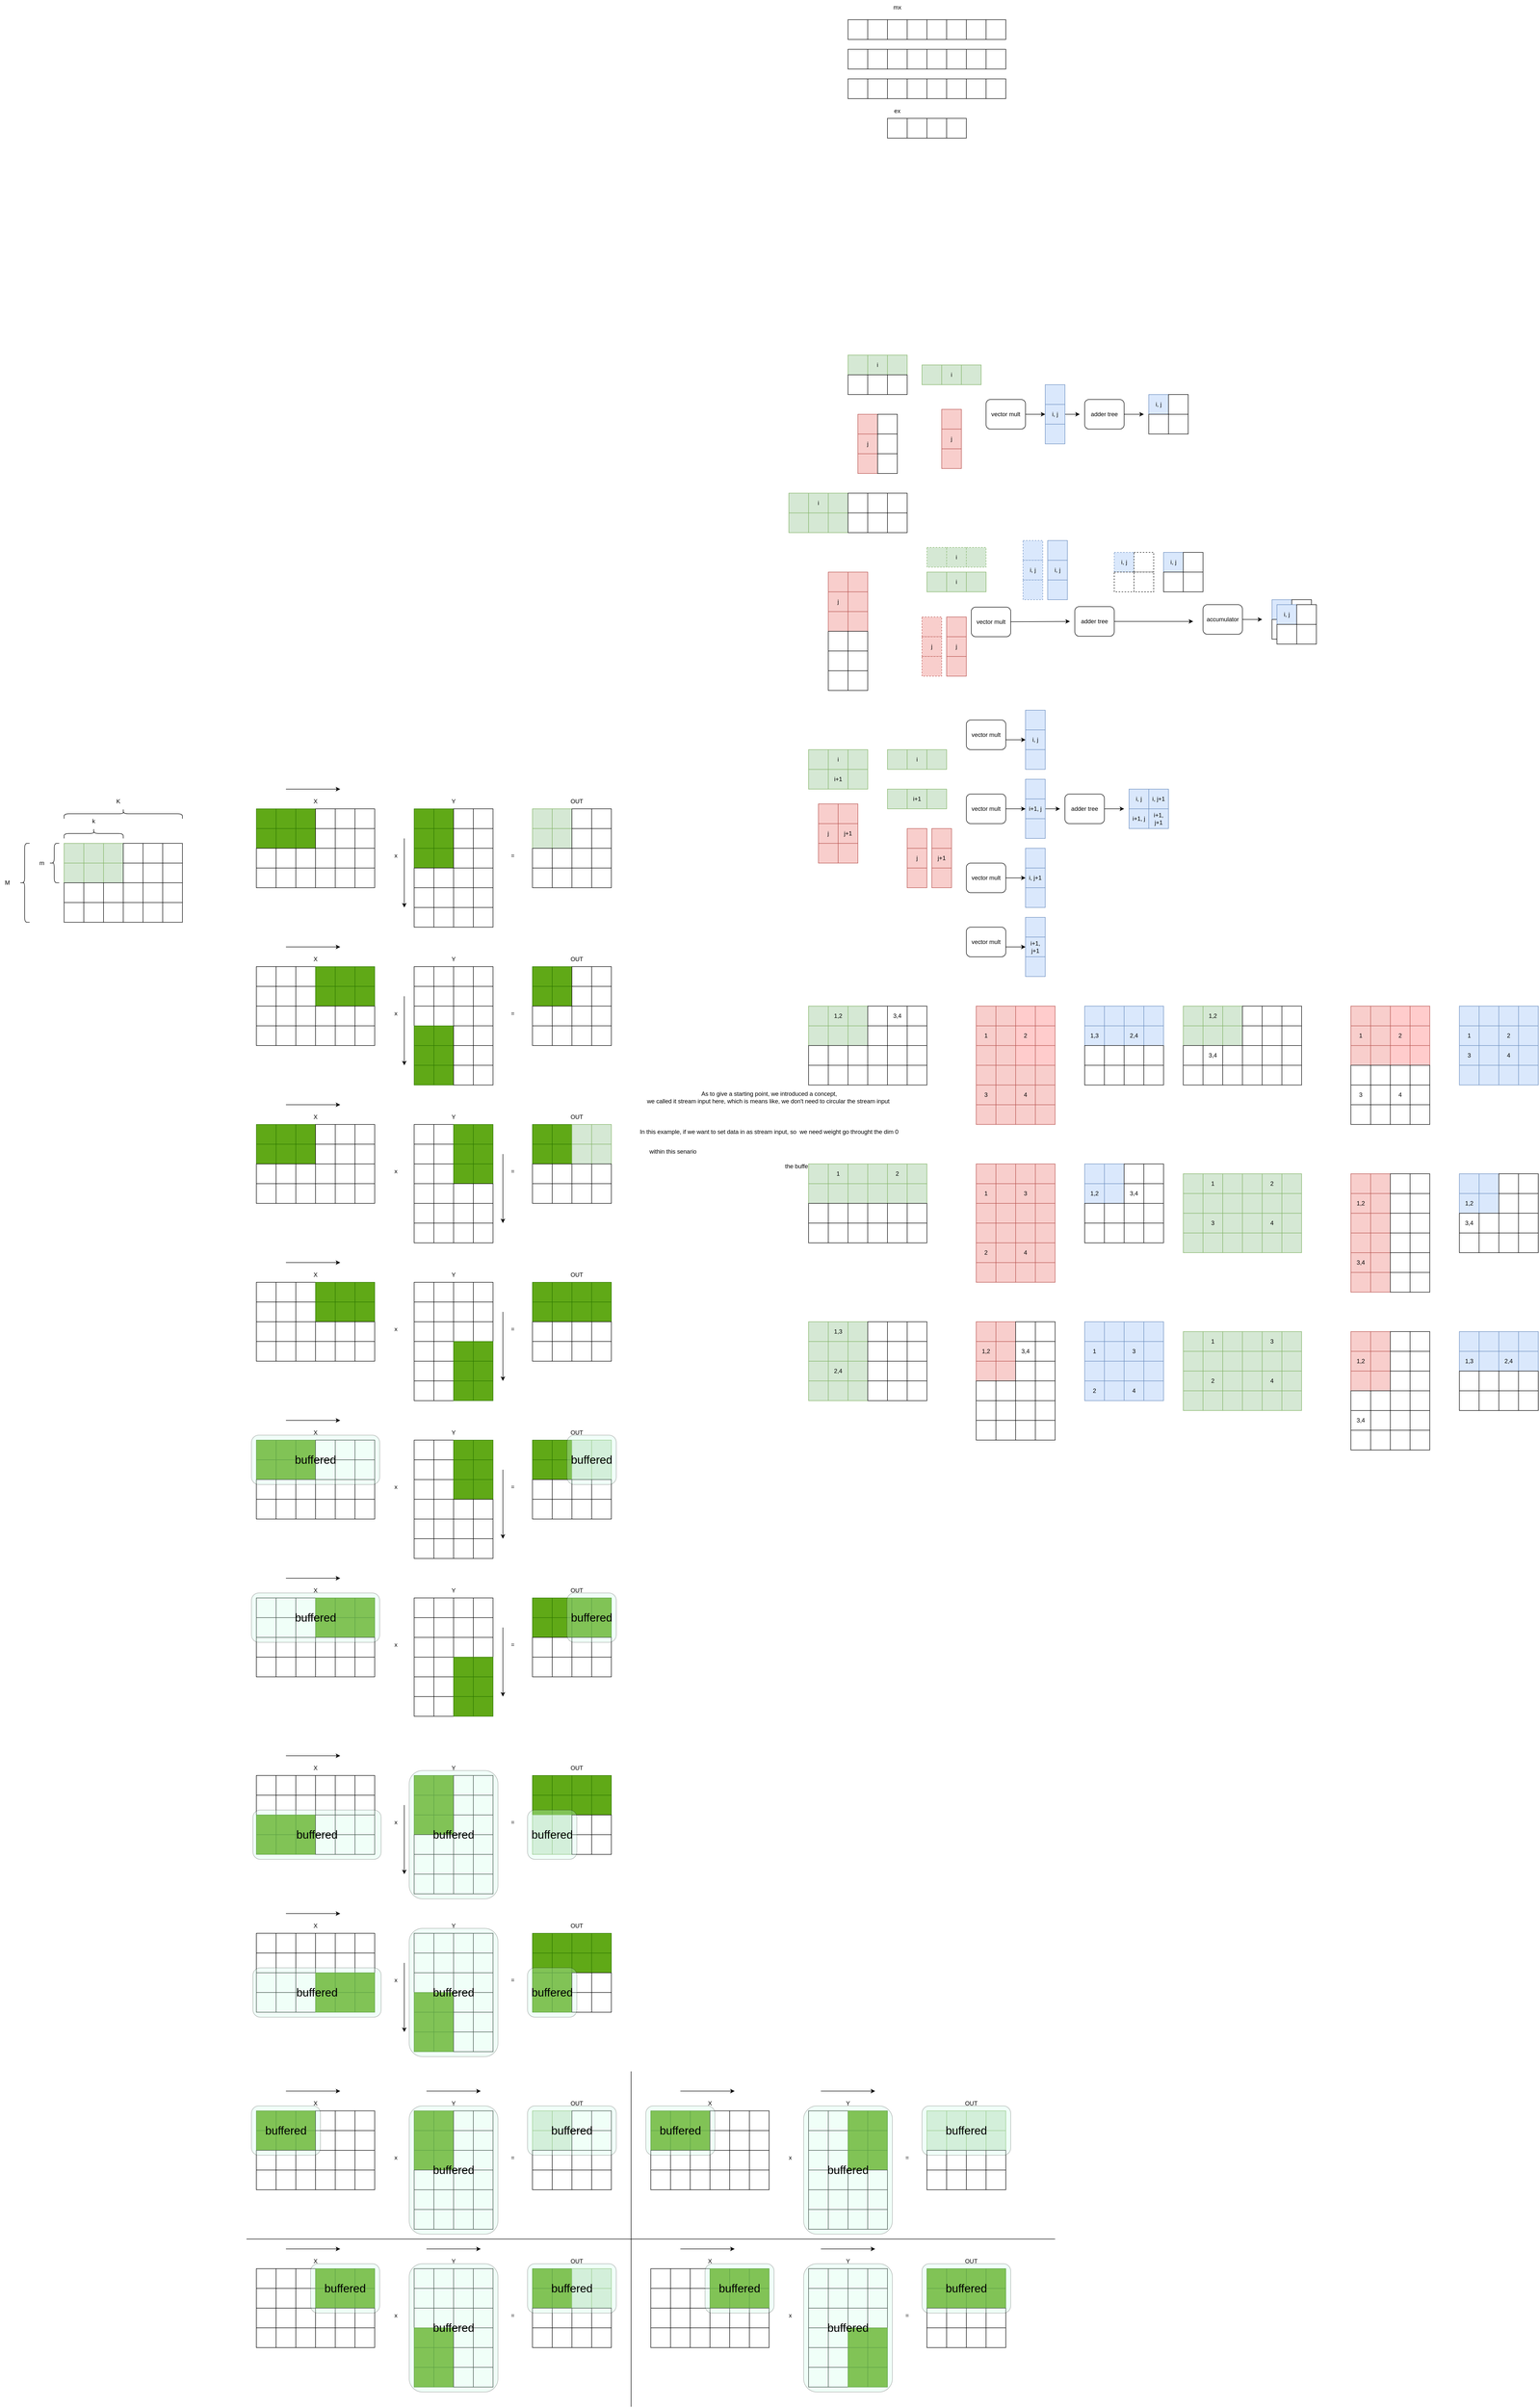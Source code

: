 <mxfile>
    <diagram id="EK3JfGJPMMGAcTdG5uLl" name="Page-1">
        <mxGraphModel dx="2711" dy="352" grid="1" gridSize="10" guides="1" tooltips="1" connect="1" arrows="1" fold="1" page="0" pageScale="1" pageWidth="827" pageHeight="1169" math="0" shadow="0">
            <root>
                <mxCell id="0"/>
                <mxCell id="1" parent="0"/>
                <mxCell id="2" value="" style="rounded=0;whiteSpace=wrap;html=1;" parent="1" vertex="1">
                    <mxGeometry x="80" y="200" width="40" height="40" as="geometry"/>
                </mxCell>
                <mxCell id="5" value="" style="rounded=0;whiteSpace=wrap;html=1;" parent="1" vertex="1">
                    <mxGeometry x="120" y="200" width="40" height="40" as="geometry"/>
                </mxCell>
                <mxCell id="6" value="" style="rounded=0;whiteSpace=wrap;html=1;" parent="1" vertex="1">
                    <mxGeometry x="160" y="200" width="40" height="40" as="geometry"/>
                </mxCell>
                <mxCell id="7" value="" style="rounded=0;whiteSpace=wrap;html=1;" parent="1" vertex="1">
                    <mxGeometry x="160" y="400" width="40" height="40" as="geometry"/>
                </mxCell>
                <mxCell id="8" value="mx" style="text;strokeColor=none;align=center;fillColor=none;html=1;verticalAlign=middle;whiteSpace=wrap;rounded=0;" parent="1" vertex="1">
                    <mxGeometry x="150" y="160" width="60" height="30" as="geometry"/>
                </mxCell>
                <mxCell id="9" value="ex" style="text;strokeColor=none;align=center;fillColor=none;html=1;verticalAlign=middle;whiteSpace=wrap;rounded=0;" parent="1" vertex="1">
                    <mxGeometry x="150" y="370" width="60" height="30" as="geometry"/>
                </mxCell>
                <mxCell id="10" value="" style="rounded=0;whiteSpace=wrap;html=1;" parent="1" vertex="1">
                    <mxGeometry x="200" y="200" width="40" height="40" as="geometry"/>
                </mxCell>
                <mxCell id="11" value="" style="rounded=0;whiteSpace=wrap;html=1;" parent="1" vertex="1">
                    <mxGeometry x="240" y="200" width="40" height="40" as="geometry"/>
                </mxCell>
                <mxCell id="12" value="" style="rounded=0;whiteSpace=wrap;html=1;" parent="1" vertex="1">
                    <mxGeometry x="280" y="200" width="40" height="40" as="geometry"/>
                </mxCell>
                <mxCell id="13" value="" style="rounded=0;whiteSpace=wrap;html=1;" parent="1" vertex="1">
                    <mxGeometry x="320" y="200" width="40" height="40" as="geometry"/>
                </mxCell>
                <mxCell id="14" value="" style="rounded=0;whiteSpace=wrap;html=1;" parent="1" vertex="1">
                    <mxGeometry x="360" y="200" width="40" height="40" as="geometry"/>
                </mxCell>
                <mxCell id="15" value="" style="rounded=0;whiteSpace=wrap;html=1;" parent="1" vertex="1">
                    <mxGeometry x="80" y="260" width="40" height="40" as="geometry"/>
                </mxCell>
                <mxCell id="16" value="" style="rounded=0;whiteSpace=wrap;html=1;" parent="1" vertex="1">
                    <mxGeometry x="120" y="260" width="40" height="40" as="geometry"/>
                </mxCell>
                <mxCell id="17" value="" style="rounded=0;whiteSpace=wrap;html=1;" parent="1" vertex="1">
                    <mxGeometry x="160" y="260" width="40" height="40" as="geometry"/>
                </mxCell>
                <mxCell id="18" value="" style="rounded=0;whiteSpace=wrap;html=1;" parent="1" vertex="1">
                    <mxGeometry x="200" y="260" width="40" height="40" as="geometry"/>
                </mxCell>
                <mxCell id="19" value="" style="rounded=0;whiteSpace=wrap;html=1;" parent="1" vertex="1">
                    <mxGeometry x="240" y="260" width="40" height="40" as="geometry"/>
                </mxCell>
                <mxCell id="20" value="" style="rounded=0;whiteSpace=wrap;html=1;" parent="1" vertex="1">
                    <mxGeometry x="280" y="260" width="40" height="40" as="geometry"/>
                </mxCell>
                <mxCell id="21" value="" style="rounded=0;whiteSpace=wrap;html=1;" parent="1" vertex="1">
                    <mxGeometry x="320" y="260" width="40" height="40" as="geometry"/>
                </mxCell>
                <mxCell id="22" value="" style="rounded=0;whiteSpace=wrap;html=1;" parent="1" vertex="1">
                    <mxGeometry x="360" y="260" width="40" height="40" as="geometry"/>
                </mxCell>
                <mxCell id="23" value="" style="rounded=0;whiteSpace=wrap;html=1;" parent="1" vertex="1">
                    <mxGeometry x="80" y="320" width="40" height="40" as="geometry"/>
                </mxCell>
                <mxCell id="24" value="" style="rounded=0;whiteSpace=wrap;html=1;" parent="1" vertex="1">
                    <mxGeometry x="120" y="320" width="40" height="40" as="geometry"/>
                </mxCell>
                <mxCell id="25" value="" style="rounded=0;whiteSpace=wrap;html=1;" parent="1" vertex="1">
                    <mxGeometry x="160" y="320" width="40" height="40" as="geometry"/>
                </mxCell>
                <mxCell id="26" value="" style="rounded=0;whiteSpace=wrap;html=1;" parent="1" vertex="1">
                    <mxGeometry x="200" y="320" width="40" height="40" as="geometry"/>
                </mxCell>
                <mxCell id="27" value="" style="rounded=0;whiteSpace=wrap;html=1;" parent="1" vertex="1">
                    <mxGeometry x="240" y="320" width="40" height="40" as="geometry"/>
                </mxCell>
                <mxCell id="28" value="" style="rounded=0;whiteSpace=wrap;html=1;" parent="1" vertex="1">
                    <mxGeometry x="280" y="320" width="40" height="40" as="geometry"/>
                </mxCell>
                <mxCell id="29" value="" style="rounded=0;whiteSpace=wrap;html=1;" parent="1" vertex="1">
                    <mxGeometry x="320" y="320" width="40" height="40" as="geometry"/>
                </mxCell>
                <mxCell id="30" value="" style="rounded=0;whiteSpace=wrap;html=1;" parent="1" vertex="1">
                    <mxGeometry x="360" y="320" width="40" height="40" as="geometry"/>
                </mxCell>
                <mxCell id="32" value="" style="rounded=0;whiteSpace=wrap;html=1;" parent="1" vertex="1">
                    <mxGeometry x="200" y="400" width="40" height="40" as="geometry"/>
                </mxCell>
                <mxCell id="34" value="" style="rounded=0;whiteSpace=wrap;html=1;" parent="1" vertex="1">
                    <mxGeometry x="240" y="400" width="40" height="40" as="geometry"/>
                </mxCell>
                <mxCell id="35" value="" style="rounded=0;whiteSpace=wrap;html=1;" parent="1" vertex="1">
                    <mxGeometry x="280" y="400" width="40" height="40" as="geometry"/>
                </mxCell>
                <mxCell id="36" value="" style="rounded=0;whiteSpace=wrap;html=1;fillColor=#d5e8d4;strokeColor=#82b366;" parent="1" vertex="1">
                    <mxGeometry y="2200" width="40" height="40" as="geometry"/>
                </mxCell>
                <mxCell id="37" value="1,2" style="rounded=0;whiteSpace=wrap;html=1;fillColor=#d5e8d4;strokeColor=#82b366;" parent="1" vertex="1">
                    <mxGeometry x="40" y="2200" width="40" height="40" as="geometry"/>
                </mxCell>
                <mxCell id="38" value="" style="rounded=0;whiteSpace=wrap;html=1;fillColor=#d5e8d4;strokeColor=#82b366;" parent="1" vertex="1">
                    <mxGeometry x="80" y="2200" width="40" height="40" as="geometry"/>
                </mxCell>
                <mxCell id="39" value="" style="rounded=0;whiteSpace=wrap;html=1;" parent="1" vertex="1">
                    <mxGeometry x="120" y="2200" width="40" height="40" as="geometry"/>
                </mxCell>
                <mxCell id="40" value="3,4" style="rounded=0;whiteSpace=wrap;html=1;" parent="1" vertex="1">
                    <mxGeometry x="160" y="2200" width="40" height="40" as="geometry"/>
                </mxCell>
                <mxCell id="41" value="" style="rounded=0;whiteSpace=wrap;html=1;" parent="1" vertex="1">
                    <mxGeometry x="200" y="2200" width="40" height="40" as="geometry"/>
                </mxCell>
                <mxCell id="42" value="" style="rounded=0;whiteSpace=wrap;html=1;fillColor=#d5e8d4;strokeColor=#82b366;" parent="1" vertex="1">
                    <mxGeometry y="2240" width="40" height="40" as="geometry"/>
                </mxCell>
                <mxCell id="43" value="" style="rounded=0;whiteSpace=wrap;html=1;fillColor=#d5e8d4;strokeColor=#82b366;" parent="1" vertex="1">
                    <mxGeometry x="40" y="2240" width="40" height="40" as="geometry"/>
                </mxCell>
                <mxCell id="44" value="" style="rounded=0;whiteSpace=wrap;html=1;fillColor=#d5e8d4;strokeColor=#82b366;" parent="1" vertex="1">
                    <mxGeometry x="80" y="2240" width="40" height="40" as="geometry"/>
                </mxCell>
                <mxCell id="45" value="" style="rounded=0;whiteSpace=wrap;html=1;" parent="1" vertex="1">
                    <mxGeometry y="2280" width="40" height="40" as="geometry"/>
                </mxCell>
                <mxCell id="46" value="" style="rounded=0;whiteSpace=wrap;html=1;" parent="1" vertex="1">
                    <mxGeometry x="40" y="2280" width="40" height="40" as="geometry"/>
                </mxCell>
                <mxCell id="47" value="" style="rounded=0;whiteSpace=wrap;html=1;" parent="1" vertex="1">
                    <mxGeometry x="80" y="2280" width="40" height="40" as="geometry"/>
                </mxCell>
                <mxCell id="48" value="" style="rounded=0;whiteSpace=wrap;html=1;" parent="1" vertex="1">
                    <mxGeometry y="2320" width="40" height="40" as="geometry"/>
                </mxCell>
                <mxCell id="49" value="" style="rounded=0;whiteSpace=wrap;html=1;" parent="1" vertex="1">
                    <mxGeometry x="40" y="2320" width="40" height="40" as="geometry"/>
                </mxCell>
                <mxCell id="50" value="" style="rounded=0;whiteSpace=wrap;html=1;" parent="1" vertex="1">
                    <mxGeometry x="80" y="2320" width="40" height="40" as="geometry"/>
                </mxCell>
                <mxCell id="51" value="" style="rounded=0;whiteSpace=wrap;html=1;" parent="1" vertex="1">
                    <mxGeometry x="120" y="2240" width="40" height="40" as="geometry"/>
                </mxCell>
                <mxCell id="52" value="" style="rounded=0;whiteSpace=wrap;html=1;" parent="1" vertex="1">
                    <mxGeometry x="160" y="2240" width="40" height="40" as="geometry"/>
                </mxCell>
                <mxCell id="53" value="" style="rounded=0;whiteSpace=wrap;html=1;" parent="1" vertex="1">
                    <mxGeometry x="200" y="2240" width="40" height="40" as="geometry"/>
                </mxCell>
                <mxCell id="54" value="" style="rounded=0;whiteSpace=wrap;html=1;" parent="1" vertex="1">
                    <mxGeometry x="120" y="2280" width="40" height="40" as="geometry"/>
                </mxCell>
                <mxCell id="55" value="" style="rounded=0;whiteSpace=wrap;html=1;" parent="1" vertex="1">
                    <mxGeometry x="160" y="2280" width="40" height="40" as="geometry"/>
                </mxCell>
                <mxCell id="56" value="" style="rounded=0;whiteSpace=wrap;html=1;" parent="1" vertex="1">
                    <mxGeometry x="200" y="2280" width="40" height="40" as="geometry"/>
                </mxCell>
                <mxCell id="57" value="" style="rounded=0;whiteSpace=wrap;html=1;" parent="1" vertex="1">
                    <mxGeometry x="120" y="2320" width="40" height="40" as="geometry"/>
                </mxCell>
                <mxCell id="58" value="" style="rounded=0;whiteSpace=wrap;html=1;" parent="1" vertex="1">
                    <mxGeometry x="160" y="2320" width="40" height="40" as="geometry"/>
                </mxCell>
                <mxCell id="59" value="" style="rounded=0;whiteSpace=wrap;html=1;" parent="1" vertex="1">
                    <mxGeometry x="200" y="2320" width="40" height="40" as="geometry"/>
                </mxCell>
                <mxCell id="60" value="" style="rounded=0;whiteSpace=wrap;html=1;fillColor=#f8cecc;strokeColor=#b85450;" parent="1" vertex="1">
                    <mxGeometry x="340" y="2200" width="40" height="40" as="geometry"/>
                </mxCell>
                <mxCell id="61" value="" style="rounded=0;whiteSpace=wrap;html=1;fillColor=#f8cecc;strokeColor=#b85450;" parent="1" vertex="1">
                    <mxGeometry x="380" y="2200" width="40" height="40" as="geometry"/>
                </mxCell>
                <mxCell id="62" value="" style="rounded=0;whiteSpace=wrap;html=1;fillColor=#FFCCCC;strokeColor=#b85450;" parent="1" vertex="1">
                    <mxGeometry x="420" y="2200" width="40" height="40" as="geometry"/>
                </mxCell>
                <mxCell id="63" value="" style="rounded=0;whiteSpace=wrap;html=1;fillColor=#FFCCCC;strokeColor=#b85450;" parent="1" vertex="1">
                    <mxGeometry x="460" y="2200" width="40" height="40" as="geometry"/>
                </mxCell>
                <mxCell id="64" value="1" style="rounded=0;whiteSpace=wrap;html=1;fillColor=#f8cecc;strokeColor=#b85450;" parent="1" vertex="1">
                    <mxGeometry x="340" y="2240" width="40" height="40" as="geometry"/>
                </mxCell>
                <mxCell id="65" value="" style="rounded=0;whiteSpace=wrap;html=1;fillColor=#f8cecc;strokeColor=#b85450;" parent="1" vertex="1">
                    <mxGeometry x="380" y="2240" width="40" height="40" as="geometry"/>
                </mxCell>
                <mxCell id="66" value="2" style="rounded=0;whiteSpace=wrap;html=1;fillColor=#FFCCCC;strokeColor=#b85450;" parent="1" vertex="1">
                    <mxGeometry x="420" y="2240" width="40" height="40" as="geometry"/>
                </mxCell>
                <mxCell id="67" value="" style="rounded=0;whiteSpace=wrap;html=1;fillColor=#f8cecc;strokeColor=#b85450;" parent="1" vertex="1">
                    <mxGeometry x="340" y="2280" width="40" height="40" as="geometry"/>
                </mxCell>
                <mxCell id="68" value="" style="rounded=0;whiteSpace=wrap;html=1;fillColor=#f8cecc;strokeColor=#b85450;" parent="1" vertex="1">
                    <mxGeometry x="380" y="2280" width="40" height="40" as="geometry"/>
                </mxCell>
                <mxCell id="69" value="" style="rounded=0;whiteSpace=wrap;html=1;fillColor=#FFCCCC;strokeColor=#b85450;" parent="1" vertex="1">
                    <mxGeometry x="420" y="2280" width="40" height="40" as="geometry"/>
                </mxCell>
                <mxCell id="70" value="" style="rounded=0;whiteSpace=wrap;html=1;fillColor=#f8cecc;strokeColor=#b85450;" parent="1" vertex="1">
                    <mxGeometry x="340" y="2320" width="40" height="40" as="geometry"/>
                </mxCell>
                <mxCell id="71" value="" style="rounded=0;whiteSpace=wrap;html=1;fillColor=#f8cecc;strokeColor=#b85450;" parent="1" vertex="1">
                    <mxGeometry x="380" y="2320" width="40" height="40" as="geometry"/>
                </mxCell>
                <mxCell id="72" value="" style="rounded=0;whiteSpace=wrap;html=1;fillColor=#f8cecc;strokeColor=#b85450;" parent="1" vertex="1">
                    <mxGeometry x="420" y="2320" width="40" height="40" as="geometry"/>
                </mxCell>
                <mxCell id="73" value="" style="rounded=0;whiteSpace=wrap;html=1;fillColor=#FFCCCC;strokeColor=#b85450;" parent="1" vertex="1">
                    <mxGeometry x="460" y="2240" width="40" height="40" as="geometry"/>
                </mxCell>
                <mxCell id="74" value="" style="rounded=0;whiteSpace=wrap;html=1;fillColor=#FFCCCC;strokeColor=#b85450;" parent="1" vertex="1">
                    <mxGeometry x="460" y="2280" width="40" height="40" as="geometry"/>
                </mxCell>
                <mxCell id="75" value="" style="rounded=0;whiteSpace=wrap;html=1;fillColor=#f8cecc;strokeColor=#b85450;" parent="1" vertex="1">
                    <mxGeometry x="460" y="2320" width="40" height="40" as="geometry"/>
                </mxCell>
                <mxCell id="76" value="3" style="rounded=0;whiteSpace=wrap;html=1;fillColor=#f8cecc;strokeColor=#b85450;" parent="1" vertex="1">
                    <mxGeometry x="340" y="2360" width="40" height="40" as="geometry"/>
                </mxCell>
                <mxCell id="77" value="" style="rounded=0;whiteSpace=wrap;html=1;fillColor=#f8cecc;strokeColor=#b85450;" parent="1" vertex="1">
                    <mxGeometry x="380" y="2360" width="40" height="40" as="geometry"/>
                </mxCell>
                <mxCell id="78" value="4" style="rounded=0;whiteSpace=wrap;html=1;fillColor=#f8cecc;strokeColor=#b85450;" parent="1" vertex="1">
                    <mxGeometry x="420" y="2360" width="40" height="40" as="geometry"/>
                </mxCell>
                <mxCell id="79" value="" style="rounded=0;whiteSpace=wrap;html=1;fillColor=#f8cecc;strokeColor=#b85450;" parent="1" vertex="1">
                    <mxGeometry x="340" y="2400" width="40" height="40" as="geometry"/>
                </mxCell>
                <mxCell id="80" value="" style="rounded=0;whiteSpace=wrap;html=1;fillColor=#f8cecc;strokeColor=#b85450;" parent="1" vertex="1">
                    <mxGeometry x="380" y="2400" width="40" height="40" as="geometry"/>
                </mxCell>
                <mxCell id="81" value="" style="rounded=0;whiteSpace=wrap;html=1;fillColor=#f8cecc;strokeColor=#b85450;" parent="1" vertex="1">
                    <mxGeometry x="420" y="2400" width="40" height="40" as="geometry"/>
                </mxCell>
                <mxCell id="82" value="" style="rounded=0;whiteSpace=wrap;html=1;fillColor=#f8cecc;strokeColor=#b85450;" parent="1" vertex="1">
                    <mxGeometry x="460" y="2360" width="40" height="40" as="geometry"/>
                </mxCell>
                <mxCell id="83" value="" style="rounded=0;whiteSpace=wrap;html=1;fillColor=#f8cecc;strokeColor=#b85450;" parent="1" vertex="1">
                    <mxGeometry x="460" y="2400" width="40" height="40" as="geometry"/>
                </mxCell>
                <mxCell id="84" value="" style="rounded=0;whiteSpace=wrap;html=1;fillColor=#d5e8d4;strokeColor=#82b366;" parent="1" vertex="1">
                    <mxGeometry x="80" y="880" width="40" height="40" as="geometry"/>
                </mxCell>
                <mxCell id="85" value="i" style="rounded=0;whiteSpace=wrap;html=1;fillColor=#d5e8d4;strokeColor=#82b366;" parent="1" vertex="1">
                    <mxGeometry x="120" y="880" width="40" height="40" as="geometry"/>
                </mxCell>
                <mxCell id="86" value="" style="rounded=0;whiteSpace=wrap;html=1;fillColor=#d5e8d4;strokeColor=#82b366;" parent="1" vertex="1">
                    <mxGeometry x="160" y="880" width="40" height="40" as="geometry"/>
                </mxCell>
                <mxCell id="87" value="" style="rounded=0;whiteSpace=wrap;html=1;" parent="1" vertex="1">
                    <mxGeometry x="80" y="920" width="40" height="40" as="geometry"/>
                </mxCell>
                <mxCell id="88" value="" style="rounded=0;whiteSpace=wrap;html=1;" parent="1" vertex="1">
                    <mxGeometry x="120" y="920" width="40" height="40" as="geometry"/>
                </mxCell>
                <mxCell id="89" value="" style="rounded=0;whiteSpace=wrap;html=1;" parent="1" vertex="1">
                    <mxGeometry x="160" y="920" width="40" height="40" as="geometry"/>
                </mxCell>
                <mxCell id="90" value="" style="rounded=0;whiteSpace=wrap;html=1;fillColor=#f8cecc;strokeColor=#b85450;" parent="1" vertex="1">
                    <mxGeometry x="100" y="1000" width="40" height="40" as="geometry"/>
                </mxCell>
                <mxCell id="91" value="" style="rounded=0;whiteSpace=wrap;html=1;" parent="1" vertex="1">
                    <mxGeometry x="140" y="1000" width="40" height="40" as="geometry"/>
                </mxCell>
                <mxCell id="92" value="j" style="rounded=0;whiteSpace=wrap;html=1;fillColor=#f8cecc;strokeColor=#b85450;" parent="1" vertex="1">
                    <mxGeometry x="100" y="1040" width="40" height="40" as="geometry"/>
                </mxCell>
                <mxCell id="93" value="" style="rounded=0;whiteSpace=wrap;html=1;" parent="1" vertex="1">
                    <mxGeometry x="140" y="1040" width="40" height="40" as="geometry"/>
                </mxCell>
                <mxCell id="94" value="" style="rounded=0;whiteSpace=wrap;html=1;fillColor=#f8cecc;strokeColor=#b85450;" parent="1" vertex="1">
                    <mxGeometry x="100" y="1080" width="40" height="40" as="geometry"/>
                </mxCell>
                <mxCell id="95" value="" style="rounded=0;whiteSpace=wrap;html=1;" parent="1" vertex="1">
                    <mxGeometry x="140" y="1080" width="40" height="40" as="geometry"/>
                </mxCell>
                <mxCell id="98" value="i, j" style="rounded=0;whiteSpace=wrap;html=1;fillColor=#dae8fc;strokeColor=#6c8ebf;" parent="1" vertex="1">
                    <mxGeometry x="690" y="960" width="40" height="40" as="geometry"/>
                </mxCell>
                <mxCell id="99" value="" style="rounded=0;whiteSpace=wrap;html=1;" parent="1" vertex="1">
                    <mxGeometry x="730" y="960" width="40" height="40" as="geometry"/>
                </mxCell>
                <mxCell id="100" value="" style="rounded=0;whiteSpace=wrap;html=1;" parent="1" vertex="1">
                    <mxGeometry x="690" y="1000" width="40" height="40" as="geometry"/>
                </mxCell>
                <mxCell id="101" value="" style="rounded=0;whiteSpace=wrap;html=1;" parent="1" vertex="1">
                    <mxGeometry x="730" y="1000" width="40" height="40" as="geometry"/>
                </mxCell>
                <mxCell id="102" value="" style="rounded=0;whiteSpace=wrap;html=1;fillColor=#d5e8d4;strokeColor=#82b366;" parent="1" vertex="1">
                    <mxGeometry x="230" y="900" width="40" height="40" as="geometry"/>
                </mxCell>
                <mxCell id="103" value="i" style="rounded=0;whiteSpace=wrap;html=1;fillColor=#d5e8d4;strokeColor=#82b366;" parent="1" vertex="1">
                    <mxGeometry x="270" y="900" width="40" height="40" as="geometry"/>
                </mxCell>
                <mxCell id="104" value="" style="rounded=0;whiteSpace=wrap;html=1;fillColor=#d5e8d4;strokeColor=#82b366;" parent="1" vertex="1">
                    <mxGeometry x="310" y="900" width="40" height="40" as="geometry"/>
                </mxCell>
                <mxCell id="105" value="" style="rounded=0;whiteSpace=wrap;html=1;fillColor=#f8cecc;strokeColor=#b85450;" parent="1" vertex="1">
                    <mxGeometry x="270" y="990" width="40" height="40" as="geometry"/>
                </mxCell>
                <mxCell id="106" value="j" style="rounded=0;whiteSpace=wrap;html=1;fillColor=#f8cecc;strokeColor=#b85450;" parent="1" vertex="1">
                    <mxGeometry x="270" y="1030" width="40" height="40" as="geometry"/>
                </mxCell>
                <mxCell id="107" value="" style="rounded=0;whiteSpace=wrap;html=1;fillColor=#f8cecc;strokeColor=#b85450;" parent="1" vertex="1">
                    <mxGeometry x="270" y="1070" width="40" height="40" as="geometry"/>
                </mxCell>
                <mxCell id="109" style="edgeStyle=none;html=1;" parent="1" source="108" edge="1">
                    <mxGeometry relative="1" as="geometry">
                        <mxPoint x="480" y="1000" as="targetPoint"/>
                    </mxGeometry>
                </mxCell>
                <mxCell id="108" value="vector mult" style="rounded=1;whiteSpace=wrap;html=1;" parent="1" vertex="1">
                    <mxGeometry x="360" y="970" width="80" height="60" as="geometry"/>
                </mxCell>
                <mxCell id="111" value="" style="rounded=0;whiteSpace=wrap;html=1;fillColor=#dae8fc;strokeColor=#6c8ebf;" parent="1" vertex="1">
                    <mxGeometry x="480" y="940" width="40" height="40" as="geometry"/>
                </mxCell>
                <mxCell id="116" style="edgeStyle=none;html=1;" parent="1" source="112" edge="1">
                    <mxGeometry relative="1" as="geometry">
                        <mxPoint x="550" y="1000" as="targetPoint"/>
                    </mxGeometry>
                </mxCell>
                <mxCell id="112" value="i, j" style="rounded=0;whiteSpace=wrap;html=1;fillColor=#dae8fc;strokeColor=#6c8ebf;" parent="1" vertex="1">
                    <mxGeometry x="480" y="980" width="40" height="40" as="geometry"/>
                </mxCell>
                <mxCell id="113" value="" style="rounded=0;whiteSpace=wrap;html=1;fillColor=#dae8fc;strokeColor=#6c8ebf;" parent="1" vertex="1">
                    <mxGeometry x="480" y="1020" width="40" height="40" as="geometry"/>
                </mxCell>
                <mxCell id="114" style="edgeStyle=none;html=1;" parent="1" source="115" edge="1">
                    <mxGeometry relative="1" as="geometry">
                        <mxPoint x="680" y="1000" as="targetPoint"/>
                    </mxGeometry>
                </mxCell>
                <mxCell id="115" value="adder tree" style="rounded=1;whiteSpace=wrap;html=1;" parent="1" vertex="1">
                    <mxGeometry x="560" y="970" width="80" height="60" as="geometry"/>
                </mxCell>
                <mxCell id="129" value="" style="rounded=0;whiteSpace=wrap;html=1;fillColor=#d5e8d4;strokeColor=#82b366;" parent="1" vertex="1">
                    <mxGeometry x="-40" y="1160" width="40" height="40" as="geometry"/>
                </mxCell>
                <mxCell id="130" value="i" style="rounded=0;whiteSpace=wrap;html=1;fillColor=#d5e8d4;strokeColor=#82b366;" parent="1" vertex="1">
                    <mxGeometry y="1160" width="40" height="40" as="geometry"/>
                </mxCell>
                <mxCell id="131" value="" style="rounded=0;whiteSpace=wrap;html=1;fillColor=#d5e8d4;strokeColor=#82b366;" parent="1" vertex="1">
                    <mxGeometry x="40" y="1160" width="40" height="40" as="geometry"/>
                </mxCell>
                <mxCell id="132" value="" style="rounded=0;whiteSpace=wrap;html=1;fillColor=#d5e8d4;strokeColor=#82b366;" parent="1" vertex="1">
                    <mxGeometry x="-40" y="1200" width="40" height="40" as="geometry"/>
                </mxCell>
                <mxCell id="133" value="" style="rounded=0;whiteSpace=wrap;html=1;fillColor=#d5e8d4;strokeColor=#82b366;" parent="1" vertex="1">
                    <mxGeometry y="1200" width="40" height="40" as="geometry"/>
                </mxCell>
                <mxCell id="134" value="" style="rounded=0;whiteSpace=wrap;html=1;fillColor=#d5e8d4;strokeColor=#82b366;" parent="1" vertex="1">
                    <mxGeometry x="40" y="1200" width="40" height="40" as="geometry"/>
                </mxCell>
                <mxCell id="135" value="" style="rounded=0;whiteSpace=wrap;html=1;fillColor=#f8cecc;strokeColor=#b85450;" parent="1" vertex="1">
                    <mxGeometry x="40" y="1320" width="40" height="40" as="geometry"/>
                </mxCell>
                <mxCell id="136" value="" style="rounded=0;whiteSpace=wrap;html=1;fillColor=#f8cecc;strokeColor=#b85450;" parent="1" vertex="1">
                    <mxGeometry x="80" y="1320" width="40" height="40" as="geometry"/>
                </mxCell>
                <mxCell id="137" value="j" style="rounded=0;whiteSpace=wrap;html=1;fillColor=#f8cecc;strokeColor=#b85450;" parent="1" vertex="1">
                    <mxGeometry x="40" y="1360" width="40" height="40" as="geometry"/>
                </mxCell>
                <mxCell id="138" value="" style="rounded=0;whiteSpace=wrap;html=1;fillColor=#f8cecc;strokeColor=#b85450;" parent="1" vertex="1">
                    <mxGeometry x="80" y="1360" width="40" height="40" as="geometry"/>
                </mxCell>
                <mxCell id="139" value="" style="rounded=0;whiteSpace=wrap;html=1;fillColor=#f8cecc;strokeColor=#b85450;" parent="1" vertex="1">
                    <mxGeometry x="40" y="1400" width="40" height="40" as="geometry"/>
                </mxCell>
                <mxCell id="140" value="" style="rounded=0;whiteSpace=wrap;html=1;fillColor=#f8cecc;strokeColor=#b85450;" parent="1" vertex="1">
                    <mxGeometry x="80" y="1400" width="40" height="40" as="geometry"/>
                </mxCell>
                <mxCell id="141" value="i, j" style="rounded=0;whiteSpace=wrap;html=1;fillColor=#dae8fc;strokeColor=#6c8ebf;dashed=1;" parent="1" vertex="1">
                    <mxGeometry x="620" y="1280" width="40" height="40" as="geometry"/>
                </mxCell>
                <mxCell id="142" value="" style="rounded=0;whiteSpace=wrap;html=1;dashed=1;" parent="1" vertex="1">
                    <mxGeometry x="660" y="1280" width="40" height="40" as="geometry"/>
                </mxCell>
                <mxCell id="143" value="" style="rounded=0;whiteSpace=wrap;html=1;dashed=1;" parent="1" vertex="1">
                    <mxGeometry x="620" y="1320" width="40" height="40" as="geometry"/>
                </mxCell>
                <mxCell id="144" value="" style="rounded=0;whiteSpace=wrap;html=1;" parent="1" vertex="1">
                    <mxGeometry x="760" y="1320" width="40" height="40" as="geometry"/>
                </mxCell>
                <mxCell id="145" value="" style="rounded=0;whiteSpace=wrap;html=1;fillColor=#d5e8d4;strokeColor=#82b366;" parent="1" vertex="1">
                    <mxGeometry x="240" y="1320" width="40" height="40" as="geometry"/>
                </mxCell>
                <mxCell id="146" value="i" style="rounded=0;whiteSpace=wrap;html=1;fillColor=#d5e8d4;strokeColor=#82b366;" parent="1" vertex="1">
                    <mxGeometry x="280" y="1320" width="40" height="40" as="geometry"/>
                </mxCell>
                <mxCell id="147" value="" style="rounded=0;whiteSpace=wrap;html=1;fillColor=#d5e8d4;strokeColor=#82b366;" parent="1" vertex="1">
                    <mxGeometry x="320" y="1320" width="40" height="40" as="geometry"/>
                </mxCell>
                <mxCell id="148" value="" style="rounded=0;whiteSpace=wrap;html=1;fillColor=#f8cecc;strokeColor=#b85450;" parent="1" vertex="1">
                    <mxGeometry x="280" y="1411" width="40" height="40" as="geometry"/>
                </mxCell>
                <mxCell id="149" value="j" style="rounded=0;whiteSpace=wrap;html=1;fillColor=#f8cecc;strokeColor=#b85450;" parent="1" vertex="1">
                    <mxGeometry x="280" y="1451" width="40" height="40" as="geometry"/>
                </mxCell>
                <mxCell id="150" value="" style="rounded=0;whiteSpace=wrap;html=1;fillColor=#f8cecc;strokeColor=#b85450;" parent="1" vertex="1">
                    <mxGeometry x="280" y="1491" width="40" height="40" as="geometry"/>
                </mxCell>
                <mxCell id="151" style="edgeStyle=none;html=1;" parent="1" source="152" edge="1">
                    <mxGeometry relative="1" as="geometry">
                        <mxPoint x="530" y="1420" as="targetPoint"/>
                    </mxGeometry>
                </mxCell>
                <mxCell id="152" value="vector mult" style="rounded=1;whiteSpace=wrap;html=1;" parent="1" vertex="1">
                    <mxGeometry x="330" y="1391" width="80" height="60" as="geometry"/>
                </mxCell>
                <mxCell id="153" value="" style="rounded=0;whiteSpace=wrap;html=1;fillColor=#dae8fc;strokeColor=#6c8ebf;" parent="1" vertex="1">
                    <mxGeometry x="485" y="1256" width="40" height="40" as="geometry"/>
                </mxCell>
                <mxCell id="155" value="i, j" style="rounded=0;whiteSpace=wrap;html=1;fillColor=#dae8fc;strokeColor=#6c8ebf;" parent="1" vertex="1">
                    <mxGeometry x="485" y="1296" width="40" height="40" as="geometry"/>
                </mxCell>
                <mxCell id="156" value="" style="rounded=0;whiteSpace=wrap;html=1;fillColor=#dae8fc;strokeColor=#6c8ebf;" parent="1" vertex="1">
                    <mxGeometry x="485" y="1336" width="40" height="40" as="geometry"/>
                </mxCell>
                <mxCell id="157" style="edgeStyle=none;html=1;" parent="1" source="158" edge="1">
                    <mxGeometry relative="1" as="geometry">
                        <mxPoint x="780" y="1420" as="targetPoint"/>
                    </mxGeometry>
                </mxCell>
                <mxCell id="158" value="adder tree" style="rounded=1;whiteSpace=wrap;html=1;" parent="1" vertex="1">
                    <mxGeometry x="540" y="1390" width="80" height="60" as="geometry"/>
                </mxCell>
                <mxCell id="159" value="" style="rounded=0;whiteSpace=wrap;html=1;" parent="1" vertex="1">
                    <mxGeometry x="80" y="1200" width="40" height="40" as="geometry"/>
                </mxCell>
                <mxCell id="160" value="" style="rounded=0;whiteSpace=wrap;html=1;" parent="1" vertex="1">
                    <mxGeometry x="120" y="1200" width="40" height="40" as="geometry"/>
                </mxCell>
                <mxCell id="161" value="" style="rounded=0;whiteSpace=wrap;html=1;" parent="1" vertex="1">
                    <mxGeometry x="160" y="1200" width="40" height="40" as="geometry"/>
                </mxCell>
                <mxCell id="165" value="" style="rounded=0;whiteSpace=wrap;html=1;" parent="1" vertex="1">
                    <mxGeometry x="80" y="1160" width="40" height="40" as="geometry"/>
                </mxCell>
                <mxCell id="166" value="" style="rounded=0;whiteSpace=wrap;html=1;" parent="1" vertex="1">
                    <mxGeometry x="120" y="1160" width="40" height="40" as="geometry"/>
                </mxCell>
                <mxCell id="167" value="" style="rounded=0;whiteSpace=wrap;html=1;" parent="1" vertex="1">
                    <mxGeometry x="160" y="1160" width="40" height="40" as="geometry"/>
                </mxCell>
                <mxCell id="171" value="" style="rounded=0;whiteSpace=wrap;html=1;" parent="1" vertex="1">
                    <mxGeometry x="40" y="1440" width="40" height="40" as="geometry"/>
                </mxCell>
                <mxCell id="172" value="" style="rounded=0;whiteSpace=wrap;html=1;" parent="1" vertex="1">
                    <mxGeometry x="80" y="1440" width="40" height="40" as="geometry"/>
                </mxCell>
                <mxCell id="173" value="" style="rounded=0;whiteSpace=wrap;html=1;" parent="1" vertex="1">
                    <mxGeometry x="40" y="1480" width="40" height="40" as="geometry"/>
                </mxCell>
                <mxCell id="174" value="" style="rounded=0;whiteSpace=wrap;html=1;" parent="1" vertex="1">
                    <mxGeometry x="80" y="1480" width="40" height="40" as="geometry"/>
                </mxCell>
                <mxCell id="175" value="" style="rounded=0;whiteSpace=wrap;html=1;" parent="1" vertex="1">
                    <mxGeometry x="40" y="1520" width="40" height="40" as="geometry"/>
                </mxCell>
                <mxCell id="176" value="" style="rounded=0;whiteSpace=wrap;html=1;" parent="1" vertex="1">
                    <mxGeometry x="80" y="1520" width="40" height="40" as="geometry"/>
                </mxCell>
                <mxCell id="180" value="i, j" style="rounded=0;whiteSpace=wrap;html=1;fillColor=#dae8fc;strokeColor=#6c8ebf;" parent="1" vertex="1">
                    <mxGeometry x="720" y="1280" width="40" height="40" as="geometry"/>
                </mxCell>
                <mxCell id="181" value="" style="rounded=0;whiteSpace=wrap;html=1;" parent="1" vertex="1">
                    <mxGeometry x="760" y="1280" width="40" height="40" as="geometry"/>
                </mxCell>
                <mxCell id="182" value="" style="rounded=0;whiteSpace=wrap;html=1;" parent="1" vertex="1">
                    <mxGeometry x="720" y="1320" width="40" height="40" as="geometry"/>
                </mxCell>
                <mxCell id="183" value="" style="rounded=0;whiteSpace=wrap;html=1;dashed=1;" parent="1" vertex="1">
                    <mxGeometry x="660" y="1320" width="40" height="40" as="geometry"/>
                </mxCell>
                <mxCell id="187" value="" style="rounded=0;whiteSpace=wrap;html=1;fillColor=#f8cecc;strokeColor=#b85450;dashed=1;" parent="1" vertex="1">
                    <mxGeometry x="230" y="1411" width="40" height="40" as="geometry"/>
                </mxCell>
                <mxCell id="188" value="j" style="rounded=0;whiteSpace=wrap;html=1;fillColor=#f8cecc;strokeColor=#b85450;dashed=1;" parent="1" vertex="1">
                    <mxGeometry x="230" y="1451" width="40" height="40" as="geometry"/>
                </mxCell>
                <mxCell id="189" value="" style="rounded=0;whiteSpace=wrap;html=1;fillColor=#f8cecc;strokeColor=#b85450;dashed=1;" parent="1" vertex="1">
                    <mxGeometry x="230" y="1491" width="40" height="40" as="geometry"/>
                </mxCell>
                <mxCell id="190" value="" style="rounded=0;whiteSpace=wrap;html=1;fillColor=#d5e8d4;strokeColor=#82b366;dashed=1;" parent="1" vertex="1">
                    <mxGeometry x="240" y="1270" width="40" height="40" as="geometry"/>
                </mxCell>
                <mxCell id="191" value="i" style="rounded=0;whiteSpace=wrap;html=1;fillColor=#d5e8d4;strokeColor=#82b366;dashed=1;" parent="1" vertex="1">
                    <mxGeometry x="280" y="1270" width="40" height="40" as="geometry"/>
                </mxCell>
                <mxCell id="192" value="" style="rounded=0;whiteSpace=wrap;html=1;fillColor=#d5e8d4;strokeColor=#82b366;dashed=1;" parent="1" vertex="1">
                    <mxGeometry x="320" y="1270" width="40" height="40" as="geometry"/>
                </mxCell>
                <mxCell id="193" style="edgeStyle=none;html=1;" parent="1" source="194" edge="1">
                    <mxGeometry relative="1" as="geometry">
                        <mxPoint x="920" y="1416" as="targetPoint"/>
                    </mxGeometry>
                </mxCell>
                <mxCell id="194" value="accumulator" style="rounded=1;whiteSpace=wrap;html=1;" parent="1" vertex="1">
                    <mxGeometry x="800" y="1386" width="80" height="60" as="geometry"/>
                </mxCell>
                <mxCell id="195" value="" style="rounded=0;whiteSpace=wrap;html=1;fillColor=#dae8fc;strokeColor=#6c8ebf;dashed=1;" parent="1" vertex="1">
                    <mxGeometry x="435" y="1256" width="40" height="40" as="geometry"/>
                </mxCell>
                <mxCell id="196" value="i, j" style="rounded=0;whiteSpace=wrap;html=1;fillColor=#dae8fc;strokeColor=#6c8ebf;dashed=1;" parent="1" vertex="1">
                    <mxGeometry x="435" y="1296" width="40" height="40" as="geometry"/>
                </mxCell>
                <mxCell id="197" value="" style="rounded=0;whiteSpace=wrap;html=1;fillColor=#dae8fc;strokeColor=#6c8ebf;dashed=1;" parent="1" vertex="1">
                    <mxGeometry x="435" y="1336" width="40" height="40" as="geometry"/>
                </mxCell>
                <mxCell id="198" value="" style="rounded=0;whiteSpace=wrap;html=1;" parent="1" vertex="1">
                    <mxGeometry x="980" y="1416" width="40" height="40" as="geometry"/>
                </mxCell>
                <mxCell id="199" value="i, j" style="rounded=0;whiteSpace=wrap;html=1;fillColor=#dae8fc;strokeColor=#6c8ebf;" parent="1" vertex="1">
                    <mxGeometry x="940" y="1376" width="40" height="40" as="geometry"/>
                </mxCell>
                <mxCell id="200" value="" style="rounded=0;whiteSpace=wrap;html=1;" parent="1" vertex="1">
                    <mxGeometry x="980" y="1376" width="40" height="40" as="geometry"/>
                </mxCell>
                <mxCell id="201" value="" style="rounded=0;whiteSpace=wrap;html=1;" parent="1" vertex="1">
                    <mxGeometry x="940" y="1416" width="40" height="40" as="geometry"/>
                </mxCell>
                <mxCell id="234" value="" style="rounded=0;whiteSpace=wrap;html=1;" parent="1" vertex="1">
                    <mxGeometry x="990" y="1426" width="40" height="40" as="geometry"/>
                </mxCell>
                <mxCell id="235" value="i, j" style="rounded=0;whiteSpace=wrap;html=1;fillColor=#dae8fc;strokeColor=#6c8ebf;" parent="1" vertex="1">
                    <mxGeometry x="950" y="1386" width="40" height="40" as="geometry"/>
                </mxCell>
                <mxCell id="236" value="" style="rounded=0;whiteSpace=wrap;html=1;" parent="1" vertex="1">
                    <mxGeometry x="990" y="1386" width="40" height="40" as="geometry"/>
                </mxCell>
                <mxCell id="237" value="" style="rounded=0;whiteSpace=wrap;html=1;" parent="1" vertex="1">
                    <mxGeometry x="950" y="1426" width="40" height="40" as="geometry"/>
                </mxCell>
                <mxCell id="298" value="" style="rounded=0;whiteSpace=wrap;html=1;fillColor=#d5e8d4;strokeColor=#82b366;" parent="1" vertex="1">
                    <mxGeometry y="1680" width="40" height="40" as="geometry"/>
                </mxCell>
                <mxCell id="299" value="i" style="rounded=0;whiteSpace=wrap;html=1;fillColor=#d5e8d4;strokeColor=#82b366;" parent="1" vertex="1">
                    <mxGeometry x="40" y="1680" width="40" height="40" as="geometry"/>
                </mxCell>
                <mxCell id="300" value="" style="rounded=0;whiteSpace=wrap;html=1;fillColor=#d5e8d4;strokeColor=#82b366;" parent="1" vertex="1">
                    <mxGeometry x="80" y="1680" width="40" height="40" as="geometry"/>
                </mxCell>
                <mxCell id="301" value="" style="rounded=0;whiteSpace=wrap;html=1;fillColor=#d5e8d4;strokeColor=#82b366;" parent="1" vertex="1">
                    <mxGeometry y="1720" width="40" height="40" as="geometry"/>
                </mxCell>
                <mxCell id="302" value="i+1" style="rounded=0;whiteSpace=wrap;html=1;fillColor=#d5e8d4;strokeColor=#82b366;" parent="1" vertex="1">
                    <mxGeometry x="40" y="1720" width="40" height="40" as="geometry"/>
                </mxCell>
                <mxCell id="303" value="" style="rounded=0;whiteSpace=wrap;html=1;fillColor=#d5e8d4;strokeColor=#82b366;" parent="1" vertex="1">
                    <mxGeometry x="80" y="1720" width="40" height="40" as="geometry"/>
                </mxCell>
                <mxCell id="304" value="" style="rounded=0;whiteSpace=wrap;html=1;fillColor=#f8cecc;strokeColor=#b85450;" parent="1" vertex="1">
                    <mxGeometry x="20" y="1790" width="40" height="40" as="geometry"/>
                </mxCell>
                <mxCell id="305" value="" style="rounded=0;whiteSpace=wrap;html=1;fillColor=#f8cecc;strokeColor=#b85450;" parent="1" vertex="1">
                    <mxGeometry x="60" y="1790" width="40" height="40" as="geometry"/>
                </mxCell>
                <mxCell id="306" value="j" style="rounded=0;whiteSpace=wrap;html=1;fillColor=#f8cecc;strokeColor=#b85450;" parent="1" vertex="1">
                    <mxGeometry x="20" y="1830" width="40" height="40" as="geometry"/>
                </mxCell>
                <mxCell id="307" value="j+1" style="rounded=0;whiteSpace=wrap;html=1;fillColor=#f8cecc;strokeColor=#b85450;" parent="1" vertex="1">
                    <mxGeometry x="60" y="1830" width="40" height="40" as="geometry"/>
                </mxCell>
                <mxCell id="308" value="" style="rounded=0;whiteSpace=wrap;html=1;fillColor=#f8cecc;strokeColor=#b85450;" parent="1" vertex="1">
                    <mxGeometry x="20" y="1870" width="40" height="40" as="geometry"/>
                </mxCell>
                <mxCell id="309" value="" style="rounded=0;whiteSpace=wrap;html=1;fillColor=#f8cecc;strokeColor=#b85450;" parent="1" vertex="1">
                    <mxGeometry x="60" y="1870" width="40" height="40" as="geometry"/>
                </mxCell>
                <mxCell id="310" value="i, j" style="rounded=0;whiteSpace=wrap;html=1;fillColor=#dae8fc;strokeColor=#6c8ebf;" parent="1" vertex="1">
                    <mxGeometry x="650" y="1760" width="40" height="40" as="geometry"/>
                </mxCell>
                <mxCell id="311" value="i, j+1" style="rounded=0;whiteSpace=wrap;html=1;fillColor=#dae8fc;strokeColor=#6c8ebf;" parent="1" vertex="1">
                    <mxGeometry x="690" y="1760" width="40" height="40" as="geometry"/>
                </mxCell>
                <mxCell id="312" value="i+1, j" style="rounded=0;whiteSpace=wrap;html=1;direction=south;fillColor=#dae8fc;strokeColor=#6c8ebf;" parent="1" vertex="1">
                    <mxGeometry x="650" y="1800" width="40" height="40" as="geometry"/>
                </mxCell>
                <mxCell id="313" value="i+1, j+1" style="rounded=0;whiteSpace=wrap;html=1;fillColor=#dae8fc;strokeColor=#6c8ebf;" parent="1" vertex="1">
                    <mxGeometry x="690" y="1800" width="40" height="40" as="geometry"/>
                </mxCell>
                <mxCell id="314" value="" style="rounded=0;whiteSpace=wrap;html=1;fillColor=#d5e8d4;strokeColor=#82b366;" parent="1" vertex="1">
                    <mxGeometry x="160" y="1680" width="40" height="40" as="geometry"/>
                </mxCell>
                <mxCell id="315" value="i" style="rounded=0;whiteSpace=wrap;html=1;fillColor=#d5e8d4;strokeColor=#82b366;" parent="1" vertex="1">
                    <mxGeometry x="200" y="1680" width="40" height="40" as="geometry"/>
                </mxCell>
                <mxCell id="316" value="" style="rounded=0;whiteSpace=wrap;html=1;fillColor=#d5e8d4;strokeColor=#82b366;" parent="1" vertex="1">
                    <mxGeometry x="240" y="1680" width="40" height="40" as="geometry"/>
                </mxCell>
                <mxCell id="317" value="" style="rounded=0;whiteSpace=wrap;html=1;fillColor=#f8cecc;strokeColor=#b85450;" parent="1" vertex="1">
                    <mxGeometry x="200" y="1840" width="40" height="40" as="geometry"/>
                </mxCell>
                <mxCell id="318" value="j" style="rounded=0;whiteSpace=wrap;html=1;fillColor=#f8cecc;strokeColor=#b85450;" parent="1" vertex="1">
                    <mxGeometry x="200" y="1880" width="40" height="40" as="geometry"/>
                </mxCell>
                <mxCell id="319" value="" style="rounded=0;whiteSpace=wrap;html=1;fillColor=#f8cecc;strokeColor=#b85450;" parent="1" vertex="1">
                    <mxGeometry x="200" y="1920" width="40" height="40" as="geometry"/>
                </mxCell>
                <mxCell id="320" style="edgeStyle=none;html=1;" parent="1" source="321" edge="1">
                    <mxGeometry relative="1" as="geometry">
                        <mxPoint x="440" y="1800.0" as="targetPoint"/>
                    </mxGeometry>
                </mxCell>
                <mxCell id="321" value="vector mult" style="rounded=1;whiteSpace=wrap;html=1;" parent="1" vertex="1">
                    <mxGeometry x="320" y="1770" width="80" height="60" as="geometry"/>
                </mxCell>
                <mxCell id="322" value="" style="rounded=0;whiteSpace=wrap;html=1;fillColor=#dae8fc;strokeColor=#6c8ebf;" parent="1" vertex="1">
                    <mxGeometry x="440" y="1740" width="40" height="40" as="geometry"/>
                </mxCell>
                <mxCell id="323" style="edgeStyle=none;html=1;" parent="1" source="324" edge="1">
                    <mxGeometry relative="1" as="geometry">
                        <mxPoint x="510" y="1800.0" as="targetPoint"/>
                    </mxGeometry>
                </mxCell>
                <mxCell id="324" value="i+1, j" style="rounded=0;whiteSpace=wrap;html=1;fillColor=#dae8fc;strokeColor=#6c8ebf;" parent="1" vertex="1">
                    <mxGeometry x="440" y="1780" width="40" height="40" as="geometry"/>
                </mxCell>
                <mxCell id="325" value="" style="rounded=0;whiteSpace=wrap;html=1;fillColor=#dae8fc;strokeColor=#6c8ebf;" parent="1" vertex="1">
                    <mxGeometry x="440" y="1820" width="40" height="40" as="geometry"/>
                </mxCell>
                <mxCell id="326" style="edgeStyle=none;html=1;" parent="1" source="327" edge="1">
                    <mxGeometry relative="1" as="geometry">
                        <mxPoint x="640" y="1800.0" as="targetPoint"/>
                    </mxGeometry>
                </mxCell>
                <mxCell id="327" value="adder tree" style="rounded=1;whiteSpace=wrap;html=1;" parent="1" vertex="1">
                    <mxGeometry x="520" y="1770" width="80" height="60" as="geometry"/>
                </mxCell>
                <mxCell id="328" value="" style="rounded=0;whiteSpace=wrap;html=1;fillColor=#d5e8d4;strokeColor=#82b366;" parent="1" vertex="1">
                    <mxGeometry x="160" y="1760" width="40" height="40" as="geometry"/>
                </mxCell>
                <mxCell id="329" value="i+1" style="rounded=0;whiteSpace=wrap;html=1;fillColor=#d5e8d4;strokeColor=#82b366;" parent="1" vertex="1">
                    <mxGeometry x="200" y="1760" width="40" height="40" as="geometry"/>
                </mxCell>
                <mxCell id="330" value="" style="rounded=0;whiteSpace=wrap;html=1;fillColor=#d5e8d4;strokeColor=#82b366;" parent="1" vertex="1">
                    <mxGeometry x="240" y="1760" width="40" height="40" as="geometry"/>
                </mxCell>
                <mxCell id="331" value="" style="rounded=0;whiteSpace=wrap;html=1;fillColor=#f8cecc;strokeColor=#b85450;" parent="1" vertex="1">
                    <mxGeometry x="250" y="1840" width="40" height="40" as="geometry"/>
                </mxCell>
                <mxCell id="332" value="j+1" style="rounded=0;whiteSpace=wrap;html=1;fillColor=#f8cecc;strokeColor=#b85450;" parent="1" vertex="1">
                    <mxGeometry x="250" y="1880" width="40" height="40" as="geometry"/>
                </mxCell>
                <mxCell id="333" value="" style="rounded=0;whiteSpace=wrap;html=1;fillColor=#f8cecc;strokeColor=#b85450;" parent="1" vertex="1">
                    <mxGeometry x="250" y="1920" width="40" height="40" as="geometry"/>
                </mxCell>
                <mxCell id="335" value="vector mult" style="rounded=1;whiteSpace=wrap;html=1;" parent="1" vertex="1">
                    <mxGeometry x="320" y="2040" width="80" height="60" as="geometry"/>
                </mxCell>
                <mxCell id="336" value="vector mult" style="rounded=1;whiteSpace=wrap;html=1;" parent="1" vertex="1">
                    <mxGeometry x="320" y="1910" width="80" height="60" as="geometry"/>
                </mxCell>
                <mxCell id="338" style="edgeStyle=none;html=1;" parent="1" edge="1">
                    <mxGeometry relative="1" as="geometry">
                        <mxPoint x="440" y="1940" as="targetPoint"/>
                        <mxPoint x="400" y="1940" as="sourcePoint"/>
                    </mxGeometry>
                </mxCell>
                <mxCell id="339" value="" style="rounded=0;whiteSpace=wrap;html=1;fillColor=#dae8fc;strokeColor=#6c8ebf;" parent="1" vertex="1">
                    <mxGeometry x="440" y="1880" width="40" height="40" as="geometry"/>
                </mxCell>
                <mxCell id="340" value="i, j+1" style="rounded=0;whiteSpace=wrap;html=1;fillColor=#dae8fc;strokeColor=#6c8ebf;" parent="1" vertex="1">
                    <mxGeometry x="440" y="1920" width="40" height="40" as="geometry"/>
                </mxCell>
                <mxCell id="341" value="" style="rounded=0;whiteSpace=wrap;html=1;fillColor=#dae8fc;strokeColor=#6c8ebf;" parent="1" vertex="1">
                    <mxGeometry x="440" y="1960" width="40" height="40" as="geometry"/>
                </mxCell>
                <mxCell id="342" style="edgeStyle=none;html=1;" parent="1" edge="1">
                    <mxGeometry relative="1" as="geometry">
                        <mxPoint x="440" y="2080" as="targetPoint"/>
                        <mxPoint x="400" y="2080" as="sourcePoint"/>
                    </mxGeometry>
                </mxCell>
                <mxCell id="343" value="" style="rounded=0;whiteSpace=wrap;html=1;fillColor=#dae8fc;strokeColor=#6c8ebf;" parent="1" vertex="1">
                    <mxGeometry x="440" y="2020" width="40" height="40" as="geometry"/>
                </mxCell>
                <mxCell id="344" value="i+1, j+1" style="rounded=0;whiteSpace=wrap;html=1;fillColor=#dae8fc;strokeColor=#6c8ebf;" parent="1" vertex="1">
                    <mxGeometry x="440" y="2060" width="40" height="40" as="geometry"/>
                </mxCell>
                <mxCell id="345" value="" style="rounded=0;whiteSpace=wrap;html=1;fillColor=#dae8fc;strokeColor=#6c8ebf;" parent="1" vertex="1">
                    <mxGeometry x="440" y="2100" width="40" height="40" as="geometry"/>
                </mxCell>
                <mxCell id="346" value="vector mult" style="rounded=1;whiteSpace=wrap;html=1;" parent="1" vertex="1">
                    <mxGeometry x="320" y="1620" width="80" height="60" as="geometry"/>
                </mxCell>
                <mxCell id="347" style="edgeStyle=none;html=1;" parent="1" edge="1">
                    <mxGeometry relative="1" as="geometry">
                        <mxPoint x="440" y="1660" as="targetPoint"/>
                        <mxPoint x="400" y="1660" as="sourcePoint"/>
                    </mxGeometry>
                </mxCell>
                <mxCell id="348" value="" style="rounded=0;whiteSpace=wrap;html=1;fillColor=#dae8fc;strokeColor=#6c8ebf;" parent="1" vertex="1">
                    <mxGeometry x="440" y="1600" width="40" height="40" as="geometry"/>
                </mxCell>
                <mxCell id="349" value="i, j" style="rounded=0;whiteSpace=wrap;html=1;fillColor=#dae8fc;strokeColor=#6c8ebf;" parent="1" vertex="1">
                    <mxGeometry x="440" y="1640" width="40" height="40" as="geometry"/>
                </mxCell>
                <mxCell id="350" value="" style="rounded=0;whiteSpace=wrap;html=1;fillColor=#dae8fc;strokeColor=#6c8ebf;" parent="1" vertex="1">
                    <mxGeometry x="440" y="1680" width="40" height="40" as="geometry"/>
                </mxCell>
                <mxCell id="351" value="" style="rounded=0;whiteSpace=wrap;html=1;fillColor=#dae8fc;strokeColor=#6c8ebf;" parent="1" vertex="1">
                    <mxGeometry x="560" y="2200" width="40" height="40" as="geometry"/>
                </mxCell>
                <mxCell id="352" value="" style="rounded=0;whiteSpace=wrap;html=1;fillColor=#dae8fc;strokeColor=#6c8ebf;" parent="1" vertex="1">
                    <mxGeometry x="600" y="2200" width="40" height="40" as="geometry"/>
                </mxCell>
                <mxCell id="353" value="" style="rounded=0;whiteSpace=wrap;html=1;fillColor=#dae8fc;strokeColor=#6c8ebf;" parent="1" vertex="1">
                    <mxGeometry x="640" y="2200" width="40" height="40" as="geometry"/>
                </mxCell>
                <mxCell id="354" value="" style="rounded=0;whiteSpace=wrap;html=1;fillColor=#dae8fc;strokeColor=#6c8ebf;" parent="1" vertex="1">
                    <mxGeometry x="680" y="2200" width="40" height="40" as="geometry"/>
                </mxCell>
                <mxCell id="355" value="1,3" style="rounded=0;whiteSpace=wrap;html=1;fillColor=#dae8fc;strokeColor=#6c8ebf;" parent="1" vertex="1">
                    <mxGeometry x="560" y="2240" width="40" height="40" as="geometry"/>
                </mxCell>
                <mxCell id="356" value="" style="rounded=0;whiteSpace=wrap;html=1;fillColor=#dae8fc;strokeColor=#6c8ebf;" parent="1" vertex="1">
                    <mxGeometry x="600" y="2240" width="40" height="40" as="geometry"/>
                </mxCell>
                <mxCell id="357" value="2,4" style="rounded=0;whiteSpace=wrap;html=1;fillColor=#dae8fc;strokeColor=#6c8ebf;" parent="1" vertex="1">
                    <mxGeometry x="640" y="2240" width="40" height="40" as="geometry"/>
                </mxCell>
                <mxCell id="358" value="" style="rounded=0;whiteSpace=wrap;html=1;" parent="1" vertex="1">
                    <mxGeometry x="560" y="2280" width="40" height="40" as="geometry"/>
                </mxCell>
                <mxCell id="359" value="" style="rounded=0;whiteSpace=wrap;html=1;" parent="1" vertex="1">
                    <mxGeometry x="600" y="2280" width="40" height="40" as="geometry"/>
                </mxCell>
                <mxCell id="360" value="" style="rounded=0;whiteSpace=wrap;html=1;" parent="1" vertex="1">
                    <mxGeometry x="640" y="2280" width="40" height="40" as="geometry"/>
                </mxCell>
                <mxCell id="361" value="" style="rounded=0;whiteSpace=wrap;html=1;" parent="1" vertex="1">
                    <mxGeometry x="560" y="2320" width="40" height="40" as="geometry"/>
                </mxCell>
                <mxCell id="362" value="" style="rounded=0;whiteSpace=wrap;html=1;" parent="1" vertex="1">
                    <mxGeometry x="600" y="2320" width="40" height="40" as="geometry"/>
                </mxCell>
                <mxCell id="363" value="" style="rounded=0;whiteSpace=wrap;html=1;" parent="1" vertex="1">
                    <mxGeometry x="640" y="2320" width="40" height="40" as="geometry"/>
                </mxCell>
                <mxCell id="364" value="" style="rounded=0;whiteSpace=wrap;html=1;fillColor=#dae8fc;strokeColor=#6c8ebf;" parent="1" vertex="1">
                    <mxGeometry x="680" y="2240" width="40" height="40" as="geometry"/>
                </mxCell>
                <mxCell id="365" value="" style="rounded=0;whiteSpace=wrap;html=1;" parent="1" vertex="1">
                    <mxGeometry x="680" y="2280" width="40" height="40" as="geometry"/>
                </mxCell>
                <mxCell id="366" value="" style="rounded=0;whiteSpace=wrap;html=1;" parent="1" vertex="1">
                    <mxGeometry x="680" y="2320" width="40" height="40" as="geometry"/>
                </mxCell>
                <mxCell id="367" value="As to give a starting point, we introduced a concept,&lt;br&gt;we called it stream input here, which is means like, we don't need to circular the stream input&amp;nbsp;" style="text;strokeColor=none;align=center;fillColor=none;html=1;verticalAlign=middle;whiteSpace=wrap;rounded=0;dashed=1;" parent="1" vertex="1">
                    <mxGeometry x="-350" y="2370" width="540" height="30" as="geometry"/>
                </mxCell>
                <mxCell id="368" value="In this example, if we want to set data in as stream input, so&amp;nbsp; we need weight go throught the dim 0" style="text;strokeColor=none;align=center;fillColor=none;html=1;verticalAlign=middle;whiteSpace=wrap;rounded=0;dashed=1;" parent="1" vertex="1">
                    <mxGeometry x="-350" y="2440" width="540" height="30" as="geometry"/>
                </mxCell>
                <mxCell id="371" value="within this senario" style="text;strokeColor=none;align=center;fillColor=none;html=1;verticalAlign=middle;whiteSpace=wrap;rounded=0;dashed=1;" parent="1" vertex="1">
                    <mxGeometry x="-350" y="2480" width="150" height="30" as="geometry"/>
                </mxCell>
                <mxCell id="372" value="the buffer size will be&amp;nbsp;" style="text;strokeColor=none;align=center;fillColor=none;html=1;verticalAlign=middle;whiteSpace=wrap;rounded=0;dashed=1;" parent="1" vertex="1">
                    <mxGeometry x="-110" y="2510" width="240" height="30" as="geometry"/>
                </mxCell>
                <mxCell id="439" value="" style="rounded=0;whiteSpace=wrap;html=1;fillColor=#d5e8d4;strokeColor=#82b366;" parent="1" vertex="1">
                    <mxGeometry y="2520" width="40" height="40" as="geometry"/>
                </mxCell>
                <mxCell id="440" value="1" style="rounded=0;whiteSpace=wrap;html=1;fillColor=#d5e8d4;strokeColor=#82b366;" parent="1" vertex="1">
                    <mxGeometry x="40" y="2520" width="40" height="40" as="geometry"/>
                </mxCell>
                <mxCell id="441" value="" style="rounded=0;whiteSpace=wrap;html=1;fillColor=#d5e8d4;strokeColor=#82b366;" parent="1" vertex="1">
                    <mxGeometry x="80" y="2520" width="40" height="40" as="geometry"/>
                </mxCell>
                <mxCell id="442" value="" style="rounded=0;whiteSpace=wrap;html=1;fillColor=#d5e8d4;strokeColor=#82b366;" parent="1" vertex="1">
                    <mxGeometry x="120" y="2520" width="40" height="40" as="geometry"/>
                </mxCell>
                <mxCell id="443" value="2" style="rounded=0;whiteSpace=wrap;html=1;fillColor=#d5e8d4;strokeColor=#82b366;" parent="1" vertex="1">
                    <mxGeometry x="160" y="2520" width="40" height="40" as="geometry"/>
                </mxCell>
                <mxCell id="444" value="" style="rounded=0;whiteSpace=wrap;html=1;fillColor=#d5e8d4;strokeColor=#82b366;" parent="1" vertex="1">
                    <mxGeometry x="200" y="2520" width="40" height="40" as="geometry"/>
                </mxCell>
                <mxCell id="445" value="" style="rounded=0;whiteSpace=wrap;html=1;fillColor=#d5e8d4;strokeColor=#82b366;" parent="1" vertex="1">
                    <mxGeometry y="2560" width="40" height="40" as="geometry"/>
                </mxCell>
                <mxCell id="446" value="" style="rounded=0;whiteSpace=wrap;html=1;fillColor=#d5e8d4;strokeColor=#82b366;" parent="1" vertex="1">
                    <mxGeometry x="40" y="2560" width="40" height="40" as="geometry"/>
                </mxCell>
                <mxCell id="447" value="" style="rounded=0;whiteSpace=wrap;html=1;fillColor=#d5e8d4;strokeColor=#82b366;" parent="1" vertex="1">
                    <mxGeometry x="80" y="2560" width="40" height="40" as="geometry"/>
                </mxCell>
                <mxCell id="448" value="" style="rounded=0;whiteSpace=wrap;html=1;" parent="1" vertex="1">
                    <mxGeometry y="2600" width="40" height="40" as="geometry"/>
                </mxCell>
                <mxCell id="449" value="" style="rounded=0;whiteSpace=wrap;html=1;" parent="1" vertex="1">
                    <mxGeometry x="40" y="2600" width="40" height="40" as="geometry"/>
                </mxCell>
                <mxCell id="450" value="" style="rounded=0;whiteSpace=wrap;html=1;" parent="1" vertex="1">
                    <mxGeometry x="80" y="2600" width="40" height="40" as="geometry"/>
                </mxCell>
                <mxCell id="451" value="" style="rounded=0;whiteSpace=wrap;html=1;" parent="1" vertex="1">
                    <mxGeometry y="2640" width="40" height="40" as="geometry"/>
                </mxCell>
                <mxCell id="452" value="" style="rounded=0;whiteSpace=wrap;html=1;" parent="1" vertex="1">
                    <mxGeometry x="40" y="2640" width="40" height="40" as="geometry"/>
                </mxCell>
                <mxCell id="453" value="" style="rounded=0;whiteSpace=wrap;html=1;" parent="1" vertex="1">
                    <mxGeometry x="80" y="2640" width="40" height="40" as="geometry"/>
                </mxCell>
                <mxCell id="454" value="" style="rounded=0;whiteSpace=wrap;html=1;fillColor=#d5e8d4;strokeColor=#82b366;" parent="1" vertex="1">
                    <mxGeometry x="120" y="2560" width="40" height="40" as="geometry"/>
                </mxCell>
                <mxCell id="455" value="" style="rounded=0;whiteSpace=wrap;html=1;fillColor=#d5e8d4;strokeColor=#82b366;" parent="1" vertex="1">
                    <mxGeometry x="160" y="2560" width="40" height="40" as="geometry"/>
                </mxCell>
                <mxCell id="456" value="" style="rounded=0;whiteSpace=wrap;html=1;fillColor=#d5e8d4;strokeColor=#82b366;" parent="1" vertex="1">
                    <mxGeometry x="200" y="2560" width="40" height="40" as="geometry"/>
                </mxCell>
                <mxCell id="457" value="" style="rounded=0;whiteSpace=wrap;html=1;" parent="1" vertex="1">
                    <mxGeometry x="120" y="2600" width="40" height="40" as="geometry"/>
                </mxCell>
                <mxCell id="458" value="" style="rounded=0;whiteSpace=wrap;html=1;" parent="1" vertex="1">
                    <mxGeometry x="160" y="2600" width="40" height="40" as="geometry"/>
                </mxCell>
                <mxCell id="459" value="" style="rounded=0;whiteSpace=wrap;html=1;" parent="1" vertex="1">
                    <mxGeometry x="200" y="2600" width="40" height="40" as="geometry"/>
                </mxCell>
                <mxCell id="460" value="" style="rounded=0;whiteSpace=wrap;html=1;" parent="1" vertex="1">
                    <mxGeometry x="120" y="2640" width="40" height="40" as="geometry"/>
                </mxCell>
                <mxCell id="461" value="" style="rounded=0;whiteSpace=wrap;html=1;" parent="1" vertex="1">
                    <mxGeometry x="160" y="2640" width="40" height="40" as="geometry"/>
                </mxCell>
                <mxCell id="462" value="" style="rounded=0;whiteSpace=wrap;html=1;" parent="1" vertex="1">
                    <mxGeometry x="200" y="2640" width="40" height="40" as="geometry"/>
                </mxCell>
                <mxCell id="463" value="" style="rounded=0;whiteSpace=wrap;html=1;fillColor=#f8cecc;strokeColor=#b85450;" parent="1" vertex="1">
                    <mxGeometry x="340" y="2520" width="40" height="40" as="geometry"/>
                </mxCell>
                <mxCell id="464" value="" style="rounded=0;whiteSpace=wrap;html=1;fillColor=#f8cecc;strokeColor=#b85450;" parent="1" vertex="1">
                    <mxGeometry x="380" y="2520" width="40" height="40" as="geometry"/>
                </mxCell>
                <mxCell id="465" value="" style="rounded=0;whiteSpace=wrap;html=1;fillColor=#f8cecc;strokeColor=#b85450;" parent="1" vertex="1">
                    <mxGeometry x="420" y="2520" width="40" height="40" as="geometry"/>
                </mxCell>
                <mxCell id="466" value="" style="rounded=0;whiteSpace=wrap;html=1;fillColor=#f8cecc;strokeColor=#b85450;" parent="1" vertex="1">
                    <mxGeometry x="460" y="2520" width="40" height="40" as="geometry"/>
                </mxCell>
                <mxCell id="467" value="1" style="rounded=0;whiteSpace=wrap;html=1;fillColor=#f8cecc;strokeColor=#b85450;" parent="1" vertex="1">
                    <mxGeometry x="340" y="2560" width="40" height="40" as="geometry"/>
                </mxCell>
                <mxCell id="468" value="" style="rounded=0;whiteSpace=wrap;html=1;fillColor=#f8cecc;strokeColor=#b85450;" parent="1" vertex="1">
                    <mxGeometry x="380" y="2560" width="40" height="40" as="geometry"/>
                </mxCell>
                <mxCell id="469" value="3" style="rounded=0;whiteSpace=wrap;html=1;fillColor=#f8cecc;strokeColor=#b85450;" parent="1" vertex="1">
                    <mxGeometry x="420" y="2560" width="40" height="40" as="geometry"/>
                </mxCell>
                <mxCell id="470" value="" style="rounded=0;whiteSpace=wrap;html=1;fillColor=#f8cecc;strokeColor=#b85450;" parent="1" vertex="1">
                    <mxGeometry x="340" y="2600" width="40" height="40" as="geometry"/>
                </mxCell>
                <mxCell id="471" value="" style="rounded=0;whiteSpace=wrap;html=1;fillColor=#f8cecc;strokeColor=#b85450;" parent="1" vertex="1">
                    <mxGeometry x="380" y="2600" width="40" height="40" as="geometry"/>
                </mxCell>
                <mxCell id="472" value="" style="rounded=0;whiteSpace=wrap;html=1;fillColor=#f8cecc;strokeColor=#b85450;" parent="1" vertex="1">
                    <mxGeometry x="420" y="2600" width="40" height="40" as="geometry"/>
                </mxCell>
                <mxCell id="473" value="" style="rounded=0;whiteSpace=wrap;html=1;fillColor=#f8cecc;strokeColor=#b85450;" parent="1" vertex="1">
                    <mxGeometry x="340" y="2640" width="40" height="40" as="geometry"/>
                </mxCell>
                <mxCell id="474" value="" style="rounded=0;whiteSpace=wrap;html=1;fillColor=#f8cecc;strokeColor=#b85450;" parent="1" vertex="1">
                    <mxGeometry x="380" y="2640" width="40" height="40" as="geometry"/>
                </mxCell>
                <mxCell id="475" value="" style="rounded=0;whiteSpace=wrap;html=1;fillColor=#f8cecc;strokeColor=#b85450;" parent="1" vertex="1">
                    <mxGeometry x="420" y="2640" width="40" height="40" as="geometry"/>
                </mxCell>
                <mxCell id="476" value="" style="rounded=0;whiteSpace=wrap;html=1;fillColor=#f8cecc;strokeColor=#b85450;" parent="1" vertex="1">
                    <mxGeometry x="460" y="2560" width="40" height="40" as="geometry"/>
                </mxCell>
                <mxCell id="477" value="" style="rounded=0;whiteSpace=wrap;html=1;fillColor=#f8cecc;strokeColor=#b85450;" parent="1" vertex="1">
                    <mxGeometry x="460" y="2600" width="40" height="40" as="geometry"/>
                </mxCell>
                <mxCell id="478" value="" style="rounded=0;whiteSpace=wrap;html=1;fillColor=#f8cecc;strokeColor=#b85450;" parent="1" vertex="1">
                    <mxGeometry x="460" y="2640" width="40" height="40" as="geometry"/>
                </mxCell>
                <mxCell id="479" value="2" style="rounded=0;whiteSpace=wrap;html=1;fillColor=#f8cecc;strokeColor=#b85450;" parent="1" vertex="1">
                    <mxGeometry x="340" y="2680" width="40" height="40" as="geometry"/>
                </mxCell>
                <mxCell id="480" value="" style="rounded=0;whiteSpace=wrap;html=1;fillColor=#f8cecc;strokeColor=#b85450;" parent="1" vertex="1">
                    <mxGeometry x="380" y="2680" width="40" height="40" as="geometry"/>
                </mxCell>
                <mxCell id="481" value="4" style="rounded=0;whiteSpace=wrap;html=1;fillColor=#f8cecc;strokeColor=#b85450;" parent="1" vertex="1">
                    <mxGeometry x="420" y="2680" width="40" height="40" as="geometry"/>
                </mxCell>
                <mxCell id="482" value="" style="rounded=0;whiteSpace=wrap;html=1;fillColor=#f8cecc;strokeColor=#b85450;" parent="1" vertex="1">
                    <mxGeometry x="340" y="2720" width="40" height="40" as="geometry"/>
                </mxCell>
                <mxCell id="483" value="" style="rounded=0;whiteSpace=wrap;html=1;fillColor=#f8cecc;strokeColor=#b85450;" parent="1" vertex="1">
                    <mxGeometry x="380" y="2720" width="40" height="40" as="geometry"/>
                </mxCell>
                <mxCell id="484" value="" style="rounded=0;whiteSpace=wrap;html=1;fillColor=#f8cecc;strokeColor=#b85450;" parent="1" vertex="1">
                    <mxGeometry x="420" y="2720" width="40" height="40" as="geometry"/>
                </mxCell>
                <mxCell id="485" value="" style="rounded=0;whiteSpace=wrap;html=1;fillColor=#f8cecc;strokeColor=#b85450;" parent="1" vertex="1">
                    <mxGeometry x="460" y="2680" width="40" height="40" as="geometry"/>
                </mxCell>
                <mxCell id="486" value="" style="rounded=0;whiteSpace=wrap;html=1;fillColor=#f8cecc;strokeColor=#b85450;" parent="1" vertex="1">
                    <mxGeometry x="460" y="2720" width="40" height="40" as="geometry"/>
                </mxCell>
                <mxCell id="487" value="" style="rounded=0;whiteSpace=wrap;html=1;fillColor=#dae8fc;strokeColor=#6c8ebf;" parent="1" vertex="1">
                    <mxGeometry x="560" y="2520" width="40" height="40" as="geometry"/>
                </mxCell>
                <mxCell id="488" value="" style="rounded=0;whiteSpace=wrap;html=1;fillColor=#dae8fc;strokeColor=#6c8ebf;" parent="1" vertex="1">
                    <mxGeometry x="600" y="2520" width="40" height="40" as="geometry"/>
                </mxCell>
                <mxCell id="489" value="" style="rounded=0;whiteSpace=wrap;html=1;" parent="1" vertex="1">
                    <mxGeometry x="640" y="2520" width="40" height="40" as="geometry"/>
                </mxCell>
                <mxCell id="490" value="" style="rounded=0;whiteSpace=wrap;html=1;" parent="1" vertex="1">
                    <mxGeometry x="680" y="2520" width="40" height="40" as="geometry"/>
                </mxCell>
                <mxCell id="491" value="1,2" style="rounded=0;whiteSpace=wrap;html=1;fillColor=#dae8fc;strokeColor=#6c8ebf;" parent="1" vertex="1">
                    <mxGeometry x="560" y="2560" width="40" height="40" as="geometry"/>
                </mxCell>
                <mxCell id="492" value="" style="rounded=0;whiteSpace=wrap;html=1;fillColor=#dae8fc;strokeColor=#6c8ebf;" parent="1" vertex="1">
                    <mxGeometry x="600" y="2560" width="40" height="40" as="geometry"/>
                </mxCell>
                <mxCell id="493" value="3,4" style="rounded=0;whiteSpace=wrap;html=1;" parent="1" vertex="1">
                    <mxGeometry x="640" y="2560" width="40" height="40" as="geometry"/>
                </mxCell>
                <mxCell id="494" value="" style="rounded=0;whiteSpace=wrap;html=1;" parent="1" vertex="1">
                    <mxGeometry x="560" y="2600" width="40" height="40" as="geometry"/>
                </mxCell>
                <mxCell id="495" value="" style="rounded=0;whiteSpace=wrap;html=1;" parent="1" vertex="1">
                    <mxGeometry x="600" y="2600" width="40" height="40" as="geometry"/>
                </mxCell>
                <mxCell id="496" value="" style="rounded=0;whiteSpace=wrap;html=1;" parent="1" vertex="1">
                    <mxGeometry x="640" y="2600" width="40" height="40" as="geometry"/>
                </mxCell>
                <mxCell id="497" value="" style="rounded=0;whiteSpace=wrap;html=1;" parent="1" vertex="1">
                    <mxGeometry x="560" y="2640" width="40" height="40" as="geometry"/>
                </mxCell>
                <mxCell id="498" value="" style="rounded=0;whiteSpace=wrap;html=1;" parent="1" vertex="1">
                    <mxGeometry x="600" y="2640" width="40" height="40" as="geometry"/>
                </mxCell>
                <mxCell id="499" value="" style="rounded=0;whiteSpace=wrap;html=1;" parent="1" vertex="1">
                    <mxGeometry x="640" y="2640" width="40" height="40" as="geometry"/>
                </mxCell>
                <mxCell id="500" value="" style="rounded=0;whiteSpace=wrap;html=1;" parent="1" vertex="1">
                    <mxGeometry x="680" y="2560" width="40" height="40" as="geometry"/>
                </mxCell>
                <mxCell id="501" value="" style="rounded=0;whiteSpace=wrap;html=1;" parent="1" vertex="1">
                    <mxGeometry x="680" y="2600" width="40" height="40" as="geometry"/>
                </mxCell>
                <mxCell id="502" value="" style="rounded=0;whiteSpace=wrap;html=1;" parent="1" vertex="1">
                    <mxGeometry x="680" y="2640" width="40" height="40" as="geometry"/>
                </mxCell>
                <mxCell id="505" value="" style="rounded=0;whiteSpace=wrap;html=1;fillColor=#d5e8d4;strokeColor=#82b366;" parent="1" vertex="1">
                    <mxGeometry y="2840" width="40" height="40" as="geometry"/>
                </mxCell>
                <mxCell id="506" value="1,3" style="rounded=0;whiteSpace=wrap;html=1;fillColor=#d5e8d4;strokeColor=#82b366;" parent="1" vertex="1">
                    <mxGeometry x="40" y="2840" width="40" height="40" as="geometry"/>
                </mxCell>
                <mxCell id="507" value="" style="rounded=0;whiteSpace=wrap;html=1;fillColor=#d5e8d4;strokeColor=#82b366;" parent="1" vertex="1">
                    <mxGeometry x="80" y="2840" width="40" height="40" as="geometry"/>
                </mxCell>
                <mxCell id="508" value="" style="rounded=0;whiteSpace=wrap;html=1;" parent="1" vertex="1">
                    <mxGeometry x="120" y="2840" width="40" height="40" as="geometry"/>
                </mxCell>
                <mxCell id="509" value="" style="rounded=0;whiteSpace=wrap;html=1;" parent="1" vertex="1">
                    <mxGeometry x="160" y="2840" width="40" height="40" as="geometry"/>
                </mxCell>
                <mxCell id="510" value="" style="rounded=0;whiteSpace=wrap;html=1;" parent="1" vertex="1">
                    <mxGeometry x="200" y="2840" width="40" height="40" as="geometry"/>
                </mxCell>
                <mxCell id="511" value="" style="rounded=0;whiteSpace=wrap;html=1;fillColor=#d5e8d4;strokeColor=#82b366;" parent="1" vertex="1">
                    <mxGeometry y="2880" width="40" height="40" as="geometry"/>
                </mxCell>
                <mxCell id="512" value="" style="rounded=0;whiteSpace=wrap;html=1;fillColor=#d5e8d4;strokeColor=#82b366;" parent="1" vertex="1">
                    <mxGeometry x="40" y="2880" width="40" height="40" as="geometry"/>
                </mxCell>
                <mxCell id="513" value="" style="rounded=0;whiteSpace=wrap;html=1;fillColor=#d5e8d4;strokeColor=#82b366;" parent="1" vertex="1">
                    <mxGeometry x="80" y="2880" width="40" height="40" as="geometry"/>
                </mxCell>
                <mxCell id="514" value="" style="rounded=0;whiteSpace=wrap;html=1;fillColor=#d5e8d4;strokeColor=#82b366;" parent="1" vertex="1">
                    <mxGeometry y="2920" width="40" height="40" as="geometry"/>
                </mxCell>
                <mxCell id="515" value="2,4" style="rounded=0;whiteSpace=wrap;html=1;fillColor=#d5e8d4;strokeColor=#82b366;" parent="1" vertex="1">
                    <mxGeometry x="40" y="2920" width="40" height="40" as="geometry"/>
                </mxCell>
                <mxCell id="516" value="" style="rounded=0;whiteSpace=wrap;html=1;fillColor=#d5e8d4;strokeColor=#82b366;" parent="1" vertex="1">
                    <mxGeometry x="80" y="2920" width="40" height="40" as="geometry"/>
                </mxCell>
                <mxCell id="517" value="" style="rounded=0;whiteSpace=wrap;html=1;fillColor=#d5e8d4;strokeColor=#82b366;" parent="1" vertex="1">
                    <mxGeometry y="2960" width="40" height="40" as="geometry"/>
                </mxCell>
                <mxCell id="518" value="" style="rounded=0;whiteSpace=wrap;html=1;fillColor=#d5e8d4;strokeColor=#82b366;" parent="1" vertex="1">
                    <mxGeometry x="40" y="2960" width="40" height="40" as="geometry"/>
                </mxCell>
                <mxCell id="519" value="" style="rounded=0;whiteSpace=wrap;html=1;fillColor=#d5e8d4;strokeColor=#82b366;" parent="1" vertex="1">
                    <mxGeometry x="80" y="2960" width="40" height="40" as="geometry"/>
                </mxCell>
                <mxCell id="520" value="" style="rounded=0;whiteSpace=wrap;html=1;" parent="1" vertex="1">
                    <mxGeometry x="120" y="2880" width="40" height="40" as="geometry"/>
                </mxCell>
                <mxCell id="521" value="" style="rounded=0;whiteSpace=wrap;html=1;" parent="1" vertex="1">
                    <mxGeometry x="160" y="2880" width="40" height="40" as="geometry"/>
                </mxCell>
                <mxCell id="522" value="" style="rounded=0;whiteSpace=wrap;html=1;" parent="1" vertex="1">
                    <mxGeometry x="200" y="2880" width="40" height="40" as="geometry"/>
                </mxCell>
                <mxCell id="523" value="" style="rounded=0;whiteSpace=wrap;html=1;" parent="1" vertex="1">
                    <mxGeometry x="120" y="2920" width="40" height="40" as="geometry"/>
                </mxCell>
                <mxCell id="524" value="" style="rounded=0;whiteSpace=wrap;html=1;" parent="1" vertex="1">
                    <mxGeometry x="160" y="2920" width="40" height="40" as="geometry"/>
                </mxCell>
                <mxCell id="525" value="" style="rounded=0;whiteSpace=wrap;html=1;" parent="1" vertex="1">
                    <mxGeometry x="200" y="2920" width="40" height="40" as="geometry"/>
                </mxCell>
                <mxCell id="526" value="" style="rounded=0;whiteSpace=wrap;html=1;" parent="1" vertex="1">
                    <mxGeometry x="120" y="2960" width="40" height="40" as="geometry"/>
                </mxCell>
                <mxCell id="527" value="" style="rounded=0;whiteSpace=wrap;html=1;" parent="1" vertex="1">
                    <mxGeometry x="160" y="2960" width="40" height="40" as="geometry"/>
                </mxCell>
                <mxCell id="528" value="" style="rounded=0;whiteSpace=wrap;html=1;" parent="1" vertex="1">
                    <mxGeometry x="200" y="2960" width="40" height="40" as="geometry"/>
                </mxCell>
                <mxCell id="529" value="" style="rounded=0;whiteSpace=wrap;html=1;fillColor=#f8cecc;strokeColor=#b85450;" parent="1" vertex="1">
                    <mxGeometry x="340" y="2840" width="40" height="40" as="geometry"/>
                </mxCell>
                <mxCell id="530" value="" style="rounded=0;whiteSpace=wrap;html=1;fillColor=#f8cecc;strokeColor=#b85450;" parent="1" vertex="1">
                    <mxGeometry x="380" y="2840" width="40" height="40" as="geometry"/>
                </mxCell>
                <mxCell id="531" value="" style="rounded=0;whiteSpace=wrap;html=1;" parent="1" vertex="1">
                    <mxGeometry x="420" y="2840" width="40" height="40" as="geometry"/>
                </mxCell>
                <mxCell id="532" value="" style="rounded=0;whiteSpace=wrap;html=1;" parent="1" vertex="1">
                    <mxGeometry x="460" y="2840" width="40" height="40" as="geometry"/>
                </mxCell>
                <mxCell id="533" value="1,2" style="rounded=0;whiteSpace=wrap;html=1;fillColor=#f8cecc;strokeColor=#b85450;" parent="1" vertex="1">
                    <mxGeometry x="340" y="2880" width="40" height="40" as="geometry"/>
                </mxCell>
                <mxCell id="534" value="" style="rounded=0;whiteSpace=wrap;html=1;fillColor=#f8cecc;strokeColor=#b85450;" parent="1" vertex="1">
                    <mxGeometry x="380" y="2880" width="40" height="40" as="geometry"/>
                </mxCell>
                <mxCell id="535" value="3,4" style="rounded=0;whiteSpace=wrap;html=1;" parent="1" vertex="1">
                    <mxGeometry x="420" y="2880" width="40" height="40" as="geometry"/>
                </mxCell>
                <mxCell id="536" value="" style="rounded=0;whiteSpace=wrap;html=1;fillColor=#f8cecc;strokeColor=#b85450;" parent="1" vertex="1">
                    <mxGeometry x="340" y="2920" width="40" height="40" as="geometry"/>
                </mxCell>
                <mxCell id="537" value="" style="rounded=0;whiteSpace=wrap;html=1;fillColor=#f8cecc;strokeColor=#b85450;" parent="1" vertex="1">
                    <mxGeometry x="380" y="2920" width="40" height="40" as="geometry"/>
                </mxCell>
                <mxCell id="538" value="" style="rounded=0;whiteSpace=wrap;html=1;" parent="1" vertex="1">
                    <mxGeometry x="420" y="2920" width="40" height="40" as="geometry"/>
                </mxCell>
                <mxCell id="539" value="" style="rounded=0;whiteSpace=wrap;html=1;" parent="1" vertex="1">
                    <mxGeometry x="340" y="2960" width="40" height="40" as="geometry"/>
                </mxCell>
                <mxCell id="540" value="" style="rounded=0;whiteSpace=wrap;html=1;" parent="1" vertex="1">
                    <mxGeometry x="380" y="2960" width="40" height="40" as="geometry"/>
                </mxCell>
                <mxCell id="541" value="" style="rounded=0;whiteSpace=wrap;html=1;" parent="1" vertex="1">
                    <mxGeometry x="420" y="2960" width="40" height="40" as="geometry"/>
                </mxCell>
                <mxCell id="542" value="" style="rounded=0;whiteSpace=wrap;html=1;" parent="1" vertex="1">
                    <mxGeometry x="460" y="2880" width="40" height="40" as="geometry"/>
                </mxCell>
                <mxCell id="543" value="" style="rounded=0;whiteSpace=wrap;html=1;" parent="1" vertex="1">
                    <mxGeometry x="460" y="2920" width="40" height="40" as="geometry"/>
                </mxCell>
                <mxCell id="544" value="" style="rounded=0;whiteSpace=wrap;html=1;" parent="1" vertex="1">
                    <mxGeometry x="460" y="2960" width="40" height="40" as="geometry"/>
                </mxCell>
                <mxCell id="545" value="" style="rounded=0;whiteSpace=wrap;html=1;" parent="1" vertex="1">
                    <mxGeometry x="340" y="3000" width="40" height="40" as="geometry"/>
                </mxCell>
                <mxCell id="546" value="" style="rounded=0;whiteSpace=wrap;html=1;" parent="1" vertex="1">
                    <mxGeometry x="380" y="3000" width="40" height="40" as="geometry"/>
                </mxCell>
                <mxCell id="547" value="" style="rounded=0;whiteSpace=wrap;html=1;" parent="1" vertex="1">
                    <mxGeometry x="420" y="3000" width="40" height="40" as="geometry"/>
                </mxCell>
                <mxCell id="548" value="" style="rounded=0;whiteSpace=wrap;html=1;" parent="1" vertex="1">
                    <mxGeometry x="340" y="3040" width="40" height="40" as="geometry"/>
                </mxCell>
                <mxCell id="549" value="" style="rounded=0;whiteSpace=wrap;html=1;" parent="1" vertex="1">
                    <mxGeometry x="380" y="3040" width="40" height="40" as="geometry"/>
                </mxCell>
                <mxCell id="550" value="" style="rounded=0;whiteSpace=wrap;html=1;" parent="1" vertex="1">
                    <mxGeometry x="420" y="3040" width="40" height="40" as="geometry"/>
                </mxCell>
                <mxCell id="551" value="" style="rounded=0;whiteSpace=wrap;html=1;" parent="1" vertex="1">
                    <mxGeometry x="460" y="3000" width="40" height="40" as="geometry"/>
                </mxCell>
                <mxCell id="552" value="" style="rounded=0;whiteSpace=wrap;html=1;" parent="1" vertex="1">
                    <mxGeometry x="460" y="3040" width="40" height="40" as="geometry"/>
                </mxCell>
                <mxCell id="553" value="" style="rounded=0;whiteSpace=wrap;html=1;fillColor=#dae8fc;strokeColor=#6c8ebf;" parent="1" vertex="1">
                    <mxGeometry x="560" y="2840" width="40" height="40" as="geometry"/>
                </mxCell>
                <mxCell id="554" value="" style="rounded=0;whiteSpace=wrap;html=1;fillColor=#dae8fc;strokeColor=#6c8ebf;" parent="1" vertex="1">
                    <mxGeometry x="600" y="2840" width="40" height="40" as="geometry"/>
                </mxCell>
                <mxCell id="555" value="" style="rounded=0;whiteSpace=wrap;html=1;fillColor=#dae8fc;strokeColor=#6c8ebf;" parent="1" vertex="1">
                    <mxGeometry x="640" y="2840" width="40" height="40" as="geometry"/>
                </mxCell>
                <mxCell id="556" value="" style="rounded=0;whiteSpace=wrap;html=1;fillColor=#dae8fc;strokeColor=#6c8ebf;" parent="1" vertex="1">
                    <mxGeometry x="680" y="2840" width="40" height="40" as="geometry"/>
                </mxCell>
                <mxCell id="557" value="1" style="rounded=0;whiteSpace=wrap;html=1;fillColor=#dae8fc;strokeColor=#6c8ebf;" parent="1" vertex="1">
                    <mxGeometry x="560" y="2880" width="40" height="40" as="geometry"/>
                </mxCell>
                <mxCell id="558" value="" style="rounded=0;whiteSpace=wrap;html=1;fillColor=#dae8fc;strokeColor=#6c8ebf;" parent="1" vertex="1">
                    <mxGeometry x="600" y="2880" width="40" height="40" as="geometry"/>
                </mxCell>
                <mxCell id="559" value="3" style="rounded=0;whiteSpace=wrap;html=1;fillColor=#dae8fc;strokeColor=#6c8ebf;" parent="1" vertex="1">
                    <mxGeometry x="640" y="2880" width="40" height="40" as="geometry"/>
                </mxCell>
                <mxCell id="560" value="" style="rounded=0;whiteSpace=wrap;html=1;fillColor=#dae8fc;strokeColor=#6c8ebf;" parent="1" vertex="1">
                    <mxGeometry x="560" y="2920" width="40" height="40" as="geometry"/>
                </mxCell>
                <mxCell id="561" value="" style="rounded=0;whiteSpace=wrap;html=1;fillColor=#dae8fc;strokeColor=#6c8ebf;" parent="1" vertex="1">
                    <mxGeometry x="600" y="2920" width="40" height="40" as="geometry"/>
                </mxCell>
                <mxCell id="562" value="" style="rounded=0;whiteSpace=wrap;html=1;fillColor=#dae8fc;strokeColor=#6c8ebf;" parent="1" vertex="1">
                    <mxGeometry x="640" y="2920" width="40" height="40" as="geometry"/>
                </mxCell>
                <mxCell id="563" value="2" style="rounded=0;whiteSpace=wrap;html=1;fillColor=#dae8fc;strokeColor=#6c8ebf;" parent="1" vertex="1">
                    <mxGeometry x="560" y="2960" width="40" height="40" as="geometry"/>
                </mxCell>
                <mxCell id="564" value="" style="rounded=0;whiteSpace=wrap;html=1;fillColor=#dae8fc;strokeColor=#6c8ebf;" parent="1" vertex="1">
                    <mxGeometry x="600" y="2960" width="40" height="40" as="geometry"/>
                </mxCell>
                <mxCell id="565" value="4" style="rounded=0;whiteSpace=wrap;html=1;fillColor=#dae8fc;strokeColor=#6c8ebf;" parent="1" vertex="1">
                    <mxGeometry x="640" y="2960" width="40" height="40" as="geometry"/>
                </mxCell>
                <mxCell id="566" value="" style="rounded=0;whiteSpace=wrap;html=1;fillColor=#dae8fc;strokeColor=#6c8ebf;" parent="1" vertex="1">
                    <mxGeometry x="680" y="2880" width="40" height="40" as="geometry"/>
                </mxCell>
                <mxCell id="567" value="" style="rounded=0;whiteSpace=wrap;html=1;fillColor=#dae8fc;strokeColor=#6c8ebf;" parent="1" vertex="1">
                    <mxGeometry x="680" y="2920" width="40" height="40" as="geometry"/>
                </mxCell>
                <mxCell id="568" value="" style="rounded=0;whiteSpace=wrap;html=1;fillColor=#dae8fc;strokeColor=#6c8ebf;" parent="1" vertex="1">
                    <mxGeometry x="680" y="2960" width="40" height="40" as="geometry"/>
                </mxCell>
                <mxCell id="571" value="" style="rounded=0;whiteSpace=wrap;html=1;fillColor=#d5e8d4;strokeColor=#82b366;" parent="1" vertex="1">
                    <mxGeometry x="760" y="2200" width="40" height="40" as="geometry"/>
                </mxCell>
                <mxCell id="572" value="1,2" style="rounded=0;whiteSpace=wrap;html=1;fillColor=#d5e8d4;strokeColor=#82b366;" parent="1" vertex="1">
                    <mxGeometry x="800" y="2200" width="40" height="40" as="geometry"/>
                </mxCell>
                <mxCell id="573" value="" style="rounded=0;whiteSpace=wrap;html=1;fillColor=#d5e8d4;strokeColor=#82b366;" parent="1" vertex="1">
                    <mxGeometry x="840" y="2200" width="40" height="40" as="geometry"/>
                </mxCell>
                <mxCell id="574" value="" style="rounded=0;whiteSpace=wrap;html=1;" parent="1" vertex="1">
                    <mxGeometry x="880" y="2200" width="40" height="40" as="geometry"/>
                </mxCell>
                <mxCell id="575" value="" style="rounded=0;whiteSpace=wrap;html=1;" parent="1" vertex="1">
                    <mxGeometry x="920" y="2200" width="40" height="40" as="geometry"/>
                </mxCell>
                <mxCell id="576" value="" style="rounded=0;whiteSpace=wrap;html=1;" parent="1" vertex="1">
                    <mxGeometry x="960" y="2200" width="40" height="40" as="geometry"/>
                </mxCell>
                <mxCell id="577" value="" style="rounded=0;whiteSpace=wrap;html=1;fillColor=#d5e8d4;strokeColor=#82b366;" parent="1" vertex="1">
                    <mxGeometry x="760" y="2240" width="40" height="40" as="geometry"/>
                </mxCell>
                <mxCell id="578" value="" style="rounded=0;whiteSpace=wrap;html=1;fillColor=#d5e8d4;strokeColor=#82b366;" parent="1" vertex="1">
                    <mxGeometry x="800" y="2240" width="40" height="40" as="geometry"/>
                </mxCell>
                <mxCell id="579" value="" style="rounded=0;whiteSpace=wrap;html=1;fillColor=#d5e8d4;strokeColor=#82b366;" parent="1" vertex="1">
                    <mxGeometry x="840" y="2240" width="40" height="40" as="geometry"/>
                </mxCell>
                <mxCell id="580" value="" style="rounded=0;whiteSpace=wrap;html=1;" parent="1" vertex="1">
                    <mxGeometry x="760" y="2280" width="40" height="40" as="geometry"/>
                </mxCell>
                <mxCell id="581" value="3,4" style="rounded=0;whiteSpace=wrap;html=1;" parent="1" vertex="1">
                    <mxGeometry x="800" y="2280" width="40" height="40" as="geometry"/>
                </mxCell>
                <mxCell id="582" value="" style="rounded=0;whiteSpace=wrap;html=1;" parent="1" vertex="1">
                    <mxGeometry x="840" y="2280" width="40" height="40" as="geometry"/>
                </mxCell>
                <mxCell id="583" value="" style="rounded=0;whiteSpace=wrap;html=1;" parent="1" vertex="1">
                    <mxGeometry x="760" y="2320" width="40" height="40" as="geometry"/>
                </mxCell>
                <mxCell id="584" value="" style="rounded=0;whiteSpace=wrap;html=1;" parent="1" vertex="1">
                    <mxGeometry x="800" y="2320" width="40" height="40" as="geometry"/>
                </mxCell>
                <mxCell id="585" value="" style="rounded=0;whiteSpace=wrap;html=1;" parent="1" vertex="1">
                    <mxGeometry x="840" y="2320" width="40" height="40" as="geometry"/>
                </mxCell>
                <mxCell id="586" value="" style="rounded=0;whiteSpace=wrap;html=1;" parent="1" vertex="1">
                    <mxGeometry x="880" y="2240" width="40" height="40" as="geometry"/>
                </mxCell>
                <mxCell id="587" value="" style="rounded=0;whiteSpace=wrap;html=1;" parent="1" vertex="1">
                    <mxGeometry x="920" y="2240" width="40" height="40" as="geometry"/>
                </mxCell>
                <mxCell id="588" value="" style="rounded=0;whiteSpace=wrap;html=1;" parent="1" vertex="1">
                    <mxGeometry x="960" y="2240" width="40" height="40" as="geometry"/>
                </mxCell>
                <mxCell id="589" value="" style="rounded=0;whiteSpace=wrap;html=1;" parent="1" vertex="1">
                    <mxGeometry x="880" y="2280" width="40" height="40" as="geometry"/>
                </mxCell>
                <mxCell id="590" value="" style="rounded=0;whiteSpace=wrap;html=1;" parent="1" vertex="1">
                    <mxGeometry x="920" y="2280" width="40" height="40" as="geometry"/>
                </mxCell>
                <mxCell id="591" value="" style="rounded=0;whiteSpace=wrap;html=1;" parent="1" vertex="1">
                    <mxGeometry x="960" y="2280" width="40" height="40" as="geometry"/>
                </mxCell>
                <mxCell id="592" value="" style="rounded=0;whiteSpace=wrap;html=1;" parent="1" vertex="1">
                    <mxGeometry x="880" y="2320" width="40" height="40" as="geometry"/>
                </mxCell>
                <mxCell id="593" value="" style="rounded=0;whiteSpace=wrap;html=1;" parent="1" vertex="1">
                    <mxGeometry x="920" y="2320" width="40" height="40" as="geometry"/>
                </mxCell>
                <mxCell id="594" value="" style="rounded=0;whiteSpace=wrap;html=1;" parent="1" vertex="1">
                    <mxGeometry x="960" y="2320" width="40" height="40" as="geometry"/>
                </mxCell>
                <mxCell id="595" value="" style="rounded=0;whiteSpace=wrap;html=1;fillColor=#f8cecc;strokeColor=#b85450;" parent="1" vertex="1">
                    <mxGeometry x="1100" y="2200" width="40" height="40" as="geometry"/>
                </mxCell>
                <mxCell id="596" value="" style="rounded=0;whiteSpace=wrap;html=1;fillColor=#f8cecc;strokeColor=#b85450;" parent="1" vertex="1">
                    <mxGeometry x="1140" y="2200" width="40" height="40" as="geometry"/>
                </mxCell>
                <mxCell id="597" value="" style="rounded=0;whiteSpace=wrap;html=1;fillColor=#FFCCCC;strokeColor=#b85450;" parent="1" vertex="1">
                    <mxGeometry x="1180" y="2200" width="40" height="40" as="geometry"/>
                </mxCell>
                <mxCell id="598" value="" style="rounded=0;whiteSpace=wrap;html=1;fillColor=#FFCCCC;strokeColor=#b85450;" parent="1" vertex="1">
                    <mxGeometry x="1220" y="2200" width="40" height="40" as="geometry"/>
                </mxCell>
                <mxCell id="599" value="1" style="rounded=0;whiteSpace=wrap;html=1;fillColor=#f8cecc;strokeColor=#b85450;" parent="1" vertex="1">
                    <mxGeometry x="1100" y="2240" width="40" height="40" as="geometry"/>
                </mxCell>
                <mxCell id="600" value="" style="rounded=0;whiteSpace=wrap;html=1;fillColor=#f8cecc;strokeColor=#b85450;" parent="1" vertex="1">
                    <mxGeometry x="1140" y="2240" width="40" height="40" as="geometry"/>
                </mxCell>
                <mxCell id="601" value="2" style="rounded=0;whiteSpace=wrap;html=1;fillColor=#FFCCCC;strokeColor=#b85450;" parent="1" vertex="1">
                    <mxGeometry x="1180" y="2240" width="40" height="40" as="geometry"/>
                </mxCell>
                <mxCell id="602" value="" style="rounded=0;whiteSpace=wrap;html=1;fillColor=#f8cecc;strokeColor=#b85450;" parent="1" vertex="1">
                    <mxGeometry x="1100" y="2280" width="40" height="40" as="geometry"/>
                </mxCell>
                <mxCell id="603" value="" style="rounded=0;whiteSpace=wrap;html=1;fillColor=#f8cecc;strokeColor=#b85450;" parent="1" vertex="1">
                    <mxGeometry x="1140" y="2280" width="40" height="40" as="geometry"/>
                </mxCell>
                <mxCell id="604" value="" style="rounded=0;whiteSpace=wrap;html=1;fillColor=#FFCCCC;strokeColor=#b85450;" parent="1" vertex="1">
                    <mxGeometry x="1180" y="2280" width="40" height="40" as="geometry"/>
                </mxCell>
                <mxCell id="605" value="" style="rounded=0;whiteSpace=wrap;html=1;" parent="1" vertex="1">
                    <mxGeometry x="1100" y="2320" width="40" height="40" as="geometry"/>
                </mxCell>
                <mxCell id="606" value="" style="rounded=0;whiteSpace=wrap;html=1;" parent="1" vertex="1">
                    <mxGeometry x="1140" y="2320" width="40" height="40" as="geometry"/>
                </mxCell>
                <mxCell id="607" value="" style="rounded=0;whiteSpace=wrap;html=1;" parent="1" vertex="1">
                    <mxGeometry x="1180" y="2320" width="40" height="40" as="geometry"/>
                </mxCell>
                <mxCell id="608" value="" style="rounded=0;whiteSpace=wrap;html=1;fillColor=#FFCCCC;strokeColor=#b85450;" parent="1" vertex="1">
                    <mxGeometry x="1220" y="2240" width="40" height="40" as="geometry"/>
                </mxCell>
                <mxCell id="609" value="" style="rounded=0;whiteSpace=wrap;html=1;fillColor=#FFCCCC;strokeColor=#b85450;" parent="1" vertex="1">
                    <mxGeometry x="1220" y="2280" width="40" height="40" as="geometry"/>
                </mxCell>
                <mxCell id="610" value="" style="rounded=0;whiteSpace=wrap;html=1;" parent="1" vertex="1">
                    <mxGeometry x="1220" y="2320" width="40" height="40" as="geometry"/>
                </mxCell>
                <mxCell id="611" value="3" style="rounded=0;whiteSpace=wrap;html=1;" parent="1" vertex="1">
                    <mxGeometry x="1100" y="2360" width="40" height="40" as="geometry"/>
                </mxCell>
                <mxCell id="612" value="" style="rounded=0;whiteSpace=wrap;html=1;" parent="1" vertex="1">
                    <mxGeometry x="1140" y="2360" width="40" height="40" as="geometry"/>
                </mxCell>
                <mxCell id="613" value="4" style="rounded=0;whiteSpace=wrap;html=1;" parent="1" vertex="1">
                    <mxGeometry x="1180" y="2360" width="40" height="40" as="geometry"/>
                </mxCell>
                <mxCell id="614" value="" style="rounded=0;whiteSpace=wrap;html=1;" parent="1" vertex="1">
                    <mxGeometry x="1100" y="2400" width="40" height="40" as="geometry"/>
                </mxCell>
                <mxCell id="615" value="" style="rounded=0;whiteSpace=wrap;html=1;" parent="1" vertex="1">
                    <mxGeometry x="1140" y="2400" width="40" height="40" as="geometry"/>
                </mxCell>
                <mxCell id="616" value="" style="rounded=0;whiteSpace=wrap;html=1;" parent="1" vertex="1">
                    <mxGeometry x="1180" y="2400" width="40" height="40" as="geometry"/>
                </mxCell>
                <mxCell id="617" value="" style="rounded=0;whiteSpace=wrap;html=1;" parent="1" vertex="1">
                    <mxGeometry x="1220" y="2360" width="40" height="40" as="geometry"/>
                </mxCell>
                <mxCell id="618" value="" style="rounded=0;whiteSpace=wrap;html=1;" parent="1" vertex="1">
                    <mxGeometry x="1220" y="2400" width="40" height="40" as="geometry"/>
                </mxCell>
                <mxCell id="619" value="" style="rounded=0;whiteSpace=wrap;html=1;fillColor=#dae8fc;strokeColor=#6c8ebf;" parent="1" vertex="1">
                    <mxGeometry x="1320" y="2200" width="40" height="40" as="geometry"/>
                </mxCell>
                <mxCell id="620" value="" style="rounded=0;whiteSpace=wrap;html=1;fillColor=#dae8fc;strokeColor=#6c8ebf;" parent="1" vertex="1">
                    <mxGeometry x="1360" y="2200" width="40" height="40" as="geometry"/>
                </mxCell>
                <mxCell id="621" value="" style="rounded=0;whiteSpace=wrap;html=1;fillColor=#dae8fc;strokeColor=#6c8ebf;" parent="1" vertex="1">
                    <mxGeometry x="1400" y="2200" width="40" height="40" as="geometry"/>
                </mxCell>
                <mxCell id="622" value="" style="rounded=0;whiteSpace=wrap;html=1;fillColor=#dae8fc;strokeColor=#6c8ebf;" parent="1" vertex="1">
                    <mxGeometry x="1440" y="2200" width="40" height="40" as="geometry"/>
                </mxCell>
                <mxCell id="623" value="1" style="rounded=0;whiteSpace=wrap;html=1;fillColor=#dae8fc;strokeColor=#6c8ebf;" parent="1" vertex="1">
                    <mxGeometry x="1320" y="2240" width="40" height="40" as="geometry"/>
                </mxCell>
                <mxCell id="624" value="" style="rounded=0;whiteSpace=wrap;html=1;fillColor=#dae8fc;strokeColor=#6c8ebf;" parent="1" vertex="1">
                    <mxGeometry x="1360" y="2240" width="40" height="40" as="geometry"/>
                </mxCell>
                <mxCell id="625" value="2" style="rounded=0;whiteSpace=wrap;html=1;fillColor=#dae8fc;strokeColor=#6c8ebf;" parent="1" vertex="1">
                    <mxGeometry x="1400" y="2240" width="40" height="40" as="geometry"/>
                </mxCell>
                <mxCell id="626" value="3" style="rounded=0;whiteSpace=wrap;html=1;fillColor=#dae8fc;strokeColor=#6c8ebf;" parent="1" vertex="1">
                    <mxGeometry x="1320" y="2280" width="40" height="40" as="geometry"/>
                </mxCell>
                <mxCell id="627" value="" style="rounded=0;whiteSpace=wrap;html=1;fillColor=#dae8fc;strokeColor=#6c8ebf;" parent="1" vertex="1">
                    <mxGeometry x="1360" y="2280" width="40" height="40" as="geometry"/>
                </mxCell>
                <mxCell id="628" value="4" style="rounded=0;whiteSpace=wrap;html=1;fillColor=#dae8fc;strokeColor=#6c8ebf;" parent="1" vertex="1">
                    <mxGeometry x="1400" y="2280" width="40" height="40" as="geometry"/>
                </mxCell>
                <mxCell id="629" value="" style="rounded=0;whiteSpace=wrap;html=1;fillColor=#dae8fc;strokeColor=#6c8ebf;" parent="1" vertex="1">
                    <mxGeometry x="1320" y="2320" width="40" height="40" as="geometry"/>
                </mxCell>
                <mxCell id="630" value="" style="rounded=0;whiteSpace=wrap;html=1;fillColor=#dae8fc;strokeColor=#6c8ebf;" parent="1" vertex="1">
                    <mxGeometry x="1360" y="2320" width="40" height="40" as="geometry"/>
                </mxCell>
                <mxCell id="631" value="" style="rounded=0;whiteSpace=wrap;html=1;fillColor=#dae8fc;strokeColor=#6c8ebf;" parent="1" vertex="1">
                    <mxGeometry x="1400" y="2320" width="40" height="40" as="geometry"/>
                </mxCell>
                <mxCell id="632" value="" style="rounded=0;whiteSpace=wrap;html=1;fillColor=#dae8fc;strokeColor=#6c8ebf;" parent="1" vertex="1">
                    <mxGeometry x="1440" y="2240" width="40" height="40" as="geometry"/>
                </mxCell>
                <mxCell id="633" value="" style="rounded=0;whiteSpace=wrap;html=1;fillColor=#dae8fc;strokeColor=#6c8ebf;" parent="1" vertex="1">
                    <mxGeometry x="1440" y="2280" width="40" height="40" as="geometry"/>
                </mxCell>
                <mxCell id="634" value="" style="rounded=0;whiteSpace=wrap;html=1;fillColor=#dae8fc;strokeColor=#6c8ebf;" parent="1" vertex="1">
                    <mxGeometry x="1440" y="2320" width="40" height="40" as="geometry"/>
                </mxCell>
                <mxCell id="637" value="" style="rounded=0;whiteSpace=wrap;html=1;fillColor=#d5e8d4;strokeColor=#82b366;" parent="1" vertex="1">
                    <mxGeometry x="760" y="2540" width="40" height="40" as="geometry"/>
                </mxCell>
                <mxCell id="638" value="1" style="rounded=0;whiteSpace=wrap;html=1;fillColor=#d5e8d4;strokeColor=#82b366;" parent="1" vertex="1">
                    <mxGeometry x="800" y="2540" width="40" height="40" as="geometry"/>
                </mxCell>
                <mxCell id="639" value="" style="rounded=0;whiteSpace=wrap;html=1;fillColor=#d5e8d4;strokeColor=#82b366;" parent="1" vertex="1">
                    <mxGeometry x="840" y="2540" width="40" height="40" as="geometry"/>
                </mxCell>
                <mxCell id="640" value="" style="rounded=0;whiteSpace=wrap;html=1;fillColor=#d5e8d4;strokeColor=#82b366;" parent="1" vertex="1">
                    <mxGeometry x="880" y="2540" width="40" height="40" as="geometry"/>
                </mxCell>
                <mxCell id="641" value="2" style="rounded=0;whiteSpace=wrap;html=1;fillColor=#d5e8d4;strokeColor=#82b366;" parent="1" vertex="1">
                    <mxGeometry x="920" y="2540" width="40" height="40" as="geometry"/>
                </mxCell>
                <mxCell id="642" value="" style="rounded=0;whiteSpace=wrap;html=1;fillColor=#d5e8d4;strokeColor=#82b366;" parent="1" vertex="1">
                    <mxGeometry x="960" y="2540" width="40" height="40" as="geometry"/>
                </mxCell>
                <mxCell id="643" value="" style="rounded=0;whiteSpace=wrap;html=1;fillColor=#d5e8d4;strokeColor=#82b366;" parent="1" vertex="1">
                    <mxGeometry x="760" y="2580" width="40" height="40" as="geometry"/>
                </mxCell>
                <mxCell id="644" value="" style="rounded=0;whiteSpace=wrap;html=1;fillColor=#d5e8d4;strokeColor=#82b366;" parent="1" vertex="1">
                    <mxGeometry x="800" y="2580" width="40" height="40" as="geometry"/>
                </mxCell>
                <mxCell id="645" value="" style="rounded=0;whiteSpace=wrap;html=1;fillColor=#d5e8d4;strokeColor=#82b366;" parent="1" vertex="1">
                    <mxGeometry x="840" y="2580" width="40" height="40" as="geometry"/>
                </mxCell>
                <mxCell id="646" value="" style="rounded=0;whiteSpace=wrap;html=1;fillColor=#d5e8d4;strokeColor=#82b366;" parent="1" vertex="1">
                    <mxGeometry x="760" y="2620" width="40" height="40" as="geometry"/>
                </mxCell>
                <mxCell id="647" value="3" style="rounded=0;whiteSpace=wrap;html=1;fillColor=#d5e8d4;strokeColor=#82b366;" parent="1" vertex="1">
                    <mxGeometry x="800" y="2620" width="40" height="40" as="geometry"/>
                </mxCell>
                <mxCell id="648" value="" style="rounded=0;whiteSpace=wrap;html=1;fillColor=#d5e8d4;strokeColor=#82b366;" parent="1" vertex="1">
                    <mxGeometry x="840" y="2620" width="40" height="40" as="geometry"/>
                </mxCell>
                <mxCell id="649" value="" style="rounded=0;whiteSpace=wrap;html=1;fillColor=#d5e8d4;strokeColor=#82b366;" parent="1" vertex="1">
                    <mxGeometry x="760" y="2660" width="40" height="40" as="geometry"/>
                </mxCell>
                <mxCell id="650" value="" style="rounded=0;whiteSpace=wrap;html=1;fillColor=#d5e8d4;strokeColor=#82b366;" parent="1" vertex="1">
                    <mxGeometry x="800" y="2660" width="40" height="40" as="geometry"/>
                </mxCell>
                <mxCell id="651" value="" style="rounded=0;whiteSpace=wrap;html=1;fillColor=#d5e8d4;strokeColor=#82b366;" parent="1" vertex="1">
                    <mxGeometry x="840" y="2660" width="40" height="40" as="geometry"/>
                </mxCell>
                <mxCell id="652" value="" style="rounded=0;whiteSpace=wrap;html=1;fillColor=#d5e8d4;strokeColor=#82b366;" parent="1" vertex="1">
                    <mxGeometry x="880" y="2580" width="40" height="40" as="geometry"/>
                </mxCell>
                <mxCell id="653" value="" style="rounded=0;whiteSpace=wrap;html=1;fillColor=#d5e8d4;strokeColor=#82b366;" parent="1" vertex="1">
                    <mxGeometry x="920" y="2580" width="40" height="40" as="geometry"/>
                </mxCell>
                <mxCell id="654" value="" style="rounded=0;whiteSpace=wrap;html=1;fillColor=#d5e8d4;strokeColor=#82b366;" parent="1" vertex="1">
                    <mxGeometry x="960" y="2580" width="40" height="40" as="geometry"/>
                </mxCell>
                <mxCell id="655" value="" style="rounded=0;whiteSpace=wrap;html=1;fillColor=#d5e8d4;strokeColor=#82b366;" parent="1" vertex="1">
                    <mxGeometry x="880" y="2620" width="40" height="40" as="geometry"/>
                </mxCell>
                <mxCell id="656" value="4" style="rounded=0;whiteSpace=wrap;html=1;fillColor=#d5e8d4;strokeColor=#82b366;" parent="1" vertex="1">
                    <mxGeometry x="920" y="2620" width="40" height="40" as="geometry"/>
                </mxCell>
                <mxCell id="657" value="" style="rounded=0;whiteSpace=wrap;html=1;fillColor=#d5e8d4;strokeColor=#82b366;" parent="1" vertex="1">
                    <mxGeometry x="960" y="2620" width="40" height="40" as="geometry"/>
                </mxCell>
                <mxCell id="658" value="" style="rounded=0;whiteSpace=wrap;html=1;fillColor=#d5e8d4;strokeColor=#82b366;" parent="1" vertex="1">
                    <mxGeometry x="880" y="2660" width="40" height="40" as="geometry"/>
                </mxCell>
                <mxCell id="659" value="" style="rounded=0;whiteSpace=wrap;html=1;fillColor=#d5e8d4;strokeColor=#82b366;" parent="1" vertex="1">
                    <mxGeometry x="920" y="2660" width="40" height="40" as="geometry"/>
                </mxCell>
                <mxCell id="660" value="" style="rounded=0;whiteSpace=wrap;html=1;fillColor=#d5e8d4;strokeColor=#82b366;" parent="1" vertex="1">
                    <mxGeometry x="960" y="2660" width="40" height="40" as="geometry"/>
                </mxCell>
                <mxCell id="661" value="" style="rounded=0;whiteSpace=wrap;html=1;fillColor=#f8cecc;strokeColor=#b85450;" parent="1" vertex="1">
                    <mxGeometry x="1100" y="2540" width="40" height="40" as="geometry"/>
                </mxCell>
                <mxCell id="662" value="" style="rounded=0;whiteSpace=wrap;html=1;fillColor=#f8cecc;strokeColor=#b85450;" parent="1" vertex="1">
                    <mxGeometry x="1140" y="2540" width="40" height="40" as="geometry"/>
                </mxCell>
                <mxCell id="663" value="" style="rounded=0;whiteSpace=wrap;html=1;" parent="1" vertex="1">
                    <mxGeometry x="1180" y="2540" width="40" height="40" as="geometry"/>
                </mxCell>
                <mxCell id="664" value="" style="rounded=0;whiteSpace=wrap;html=1;" parent="1" vertex="1">
                    <mxGeometry x="1220" y="2540" width="40" height="40" as="geometry"/>
                </mxCell>
                <mxCell id="665" value="1,2" style="rounded=0;whiteSpace=wrap;html=1;fillColor=#f8cecc;strokeColor=#b85450;" parent="1" vertex="1">
                    <mxGeometry x="1100" y="2580" width="40" height="40" as="geometry"/>
                </mxCell>
                <mxCell id="666" value="" style="rounded=0;whiteSpace=wrap;html=1;fillColor=#f8cecc;strokeColor=#b85450;" parent="1" vertex="1">
                    <mxGeometry x="1140" y="2580" width="40" height="40" as="geometry"/>
                </mxCell>
                <mxCell id="667" value="" style="rounded=0;whiteSpace=wrap;html=1;" parent="1" vertex="1">
                    <mxGeometry x="1180" y="2580" width="40" height="40" as="geometry"/>
                </mxCell>
                <mxCell id="668" value="" style="rounded=0;whiteSpace=wrap;html=1;fillColor=#f8cecc;strokeColor=#b85450;" parent="1" vertex="1">
                    <mxGeometry x="1100" y="2620" width="40" height="40" as="geometry"/>
                </mxCell>
                <mxCell id="669" value="" style="rounded=0;whiteSpace=wrap;html=1;fillColor=#f8cecc;strokeColor=#b85450;" parent="1" vertex="1">
                    <mxGeometry x="1140" y="2620" width="40" height="40" as="geometry"/>
                </mxCell>
                <mxCell id="670" value="" style="rounded=0;whiteSpace=wrap;html=1;" parent="1" vertex="1">
                    <mxGeometry x="1180" y="2620" width="40" height="40" as="geometry"/>
                </mxCell>
                <mxCell id="671" value="" style="rounded=0;whiteSpace=wrap;html=1;fillColor=#f8cecc;strokeColor=#b85450;" parent="1" vertex="1">
                    <mxGeometry x="1100" y="2660" width="40" height="40" as="geometry"/>
                </mxCell>
                <mxCell id="672" value="" style="rounded=0;whiteSpace=wrap;html=1;fillColor=#f8cecc;strokeColor=#b85450;" parent="1" vertex="1">
                    <mxGeometry x="1140" y="2660" width="40" height="40" as="geometry"/>
                </mxCell>
                <mxCell id="673" value="" style="rounded=0;whiteSpace=wrap;html=1;" parent="1" vertex="1">
                    <mxGeometry x="1180" y="2660" width="40" height="40" as="geometry"/>
                </mxCell>
                <mxCell id="674" value="" style="rounded=0;whiteSpace=wrap;html=1;" parent="1" vertex="1">
                    <mxGeometry x="1220" y="2580" width="40" height="40" as="geometry"/>
                </mxCell>
                <mxCell id="675" value="" style="rounded=0;whiteSpace=wrap;html=1;" parent="1" vertex="1">
                    <mxGeometry x="1220" y="2620" width="40" height="40" as="geometry"/>
                </mxCell>
                <mxCell id="676" value="" style="rounded=0;whiteSpace=wrap;html=1;" parent="1" vertex="1">
                    <mxGeometry x="1220" y="2660" width="40" height="40" as="geometry"/>
                </mxCell>
                <mxCell id="677" value="3,4" style="rounded=0;whiteSpace=wrap;html=1;fillColor=#f8cecc;strokeColor=#b85450;" parent="1" vertex="1">
                    <mxGeometry x="1100" y="2700" width="40" height="40" as="geometry"/>
                </mxCell>
                <mxCell id="678" value="" style="rounded=0;whiteSpace=wrap;html=1;fillColor=#f8cecc;strokeColor=#b85450;" parent="1" vertex="1">
                    <mxGeometry x="1140" y="2700" width="40" height="40" as="geometry"/>
                </mxCell>
                <mxCell id="679" value="" style="rounded=0;whiteSpace=wrap;html=1;" parent="1" vertex="1">
                    <mxGeometry x="1180" y="2700" width="40" height="40" as="geometry"/>
                </mxCell>
                <mxCell id="680" value="" style="rounded=0;whiteSpace=wrap;html=1;fillColor=#f8cecc;strokeColor=#b85450;" parent="1" vertex="1">
                    <mxGeometry x="1100" y="2740" width="40" height="40" as="geometry"/>
                </mxCell>
                <mxCell id="681" value="" style="rounded=0;whiteSpace=wrap;html=1;fillColor=#f8cecc;strokeColor=#b85450;" parent="1" vertex="1">
                    <mxGeometry x="1140" y="2740" width="40" height="40" as="geometry"/>
                </mxCell>
                <mxCell id="682" value="" style="rounded=0;whiteSpace=wrap;html=1;" parent="1" vertex="1">
                    <mxGeometry x="1180" y="2740" width="40" height="40" as="geometry"/>
                </mxCell>
                <mxCell id="683" value="" style="rounded=0;whiteSpace=wrap;html=1;" parent="1" vertex="1">
                    <mxGeometry x="1220" y="2700" width="40" height="40" as="geometry"/>
                </mxCell>
                <mxCell id="684" value="" style="rounded=0;whiteSpace=wrap;html=1;" parent="1" vertex="1">
                    <mxGeometry x="1220" y="2740" width="40" height="40" as="geometry"/>
                </mxCell>
                <mxCell id="685" value="" style="rounded=0;whiteSpace=wrap;html=1;fillColor=#dae8fc;strokeColor=#6c8ebf;" parent="1" vertex="1">
                    <mxGeometry x="1320" y="2540" width="40" height="40" as="geometry"/>
                </mxCell>
                <mxCell id="686" value="" style="rounded=0;whiteSpace=wrap;html=1;fillColor=#dae8fc;strokeColor=#6c8ebf;" parent="1" vertex="1">
                    <mxGeometry x="1360" y="2540" width="40" height="40" as="geometry"/>
                </mxCell>
                <mxCell id="687" value="" style="rounded=0;whiteSpace=wrap;html=1;" parent="1" vertex="1">
                    <mxGeometry x="1400" y="2540" width="40" height="40" as="geometry"/>
                </mxCell>
                <mxCell id="688" value="" style="rounded=0;whiteSpace=wrap;html=1;" parent="1" vertex="1">
                    <mxGeometry x="1440" y="2540" width="40" height="40" as="geometry"/>
                </mxCell>
                <mxCell id="689" value="1,2" style="rounded=0;whiteSpace=wrap;html=1;fillColor=#dae8fc;strokeColor=#6c8ebf;" parent="1" vertex="1">
                    <mxGeometry x="1320" y="2580" width="40" height="40" as="geometry"/>
                </mxCell>
                <mxCell id="690" value="" style="rounded=0;whiteSpace=wrap;html=1;fillColor=#dae8fc;strokeColor=#6c8ebf;" parent="1" vertex="1">
                    <mxGeometry x="1360" y="2580" width="40" height="40" as="geometry"/>
                </mxCell>
                <mxCell id="691" value="" style="rounded=0;whiteSpace=wrap;html=1;" parent="1" vertex="1">
                    <mxGeometry x="1400" y="2580" width="40" height="40" as="geometry"/>
                </mxCell>
                <mxCell id="692" value="3,4" style="rounded=0;whiteSpace=wrap;html=1;" parent="1" vertex="1">
                    <mxGeometry x="1320" y="2620" width="40" height="40" as="geometry"/>
                </mxCell>
                <mxCell id="693" value="" style="rounded=0;whiteSpace=wrap;html=1;" parent="1" vertex="1">
                    <mxGeometry x="1360" y="2620" width="40" height="40" as="geometry"/>
                </mxCell>
                <mxCell id="694" value="" style="rounded=0;whiteSpace=wrap;html=1;" parent="1" vertex="1">
                    <mxGeometry x="1400" y="2620" width="40" height="40" as="geometry"/>
                </mxCell>
                <mxCell id="695" value="" style="rounded=0;whiteSpace=wrap;html=1;" parent="1" vertex="1">
                    <mxGeometry x="1320" y="2660" width="40" height="40" as="geometry"/>
                </mxCell>
                <mxCell id="696" value="" style="rounded=0;whiteSpace=wrap;html=1;" parent="1" vertex="1">
                    <mxGeometry x="1360" y="2660" width="40" height="40" as="geometry"/>
                </mxCell>
                <mxCell id="697" value="" style="rounded=0;whiteSpace=wrap;html=1;" parent="1" vertex="1">
                    <mxGeometry x="1400" y="2660" width="40" height="40" as="geometry"/>
                </mxCell>
                <mxCell id="698" value="" style="rounded=0;whiteSpace=wrap;html=1;" parent="1" vertex="1">
                    <mxGeometry x="1440" y="2580" width="40" height="40" as="geometry"/>
                </mxCell>
                <mxCell id="699" value="" style="rounded=0;whiteSpace=wrap;html=1;" parent="1" vertex="1">
                    <mxGeometry x="1440" y="2620" width="40" height="40" as="geometry"/>
                </mxCell>
                <mxCell id="700" value="" style="rounded=0;whiteSpace=wrap;html=1;" parent="1" vertex="1">
                    <mxGeometry x="1440" y="2660" width="40" height="40" as="geometry"/>
                </mxCell>
                <mxCell id="703" value="" style="rounded=0;whiteSpace=wrap;html=1;fillColor=#d5e8d4;strokeColor=#82b366;" parent="1" vertex="1">
                    <mxGeometry x="760" y="2860" width="40" height="40" as="geometry"/>
                </mxCell>
                <mxCell id="704" value="1" style="rounded=0;whiteSpace=wrap;html=1;fillColor=#d5e8d4;strokeColor=#82b366;" parent="1" vertex="1">
                    <mxGeometry x="800" y="2860" width="40" height="40" as="geometry"/>
                </mxCell>
                <mxCell id="705" value="" style="rounded=0;whiteSpace=wrap;html=1;fillColor=#d5e8d4;strokeColor=#82b366;" parent="1" vertex="1">
                    <mxGeometry x="840" y="2860" width="40" height="40" as="geometry"/>
                </mxCell>
                <mxCell id="706" value="" style="rounded=0;whiteSpace=wrap;html=1;fillColor=#d5e8d4;strokeColor=#82b366;" parent="1" vertex="1">
                    <mxGeometry x="880" y="2860" width="40" height="40" as="geometry"/>
                </mxCell>
                <mxCell id="707" value="3" style="rounded=0;whiteSpace=wrap;html=1;fillColor=#d5e8d4;strokeColor=#82b366;" parent="1" vertex="1">
                    <mxGeometry x="920" y="2860" width="40" height="40" as="geometry"/>
                </mxCell>
                <mxCell id="708" value="" style="rounded=0;whiteSpace=wrap;html=1;fillColor=#d5e8d4;strokeColor=#82b366;" parent="1" vertex="1">
                    <mxGeometry x="960" y="2860" width="40" height="40" as="geometry"/>
                </mxCell>
                <mxCell id="709" value="" style="rounded=0;whiteSpace=wrap;html=1;fillColor=#d5e8d4;strokeColor=#82b366;" parent="1" vertex="1">
                    <mxGeometry x="760" y="2900" width="40" height="40" as="geometry"/>
                </mxCell>
                <mxCell id="710" value="" style="rounded=0;whiteSpace=wrap;html=1;fillColor=#d5e8d4;strokeColor=#82b366;" parent="1" vertex="1">
                    <mxGeometry x="800" y="2900" width="40" height="40" as="geometry"/>
                </mxCell>
                <mxCell id="711" value="" style="rounded=0;whiteSpace=wrap;html=1;fillColor=#d5e8d4;strokeColor=#82b366;" parent="1" vertex="1">
                    <mxGeometry x="840" y="2900" width="40" height="40" as="geometry"/>
                </mxCell>
                <mxCell id="712" value="" style="rounded=0;whiteSpace=wrap;html=1;fillColor=#d5e8d4;strokeColor=#82b366;" parent="1" vertex="1">
                    <mxGeometry x="760" y="2940" width="40" height="40" as="geometry"/>
                </mxCell>
                <mxCell id="713" value="2" style="rounded=0;whiteSpace=wrap;html=1;fillColor=#d5e8d4;strokeColor=#82b366;" parent="1" vertex="1">
                    <mxGeometry x="800" y="2940" width="40" height="40" as="geometry"/>
                </mxCell>
                <mxCell id="714" value="" style="rounded=0;whiteSpace=wrap;html=1;fillColor=#d5e8d4;strokeColor=#82b366;" parent="1" vertex="1">
                    <mxGeometry x="840" y="2940" width="40" height="40" as="geometry"/>
                </mxCell>
                <mxCell id="715" value="" style="rounded=0;whiteSpace=wrap;html=1;fillColor=#d5e8d4;strokeColor=#82b366;" parent="1" vertex="1">
                    <mxGeometry x="760" y="2980" width="40" height="40" as="geometry"/>
                </mxCell>
                <mxCell id="716" value="" style="rounded=0;whiteSpace=wrap;html=1;fillColor=#d5e8d4;strokeColor=#82b366;" parent="1" vertex="1">
                    <mxGeometry x="800" y="2980" width="40" height="40" as="geometry"/>
                </mxCell>
                <mxCell id="717" value="" style="rounded=0;whiteSpace=wrap;html=1;fillColor=#d5e8d4;strokeColor=#82b366;" parent="1" vertex="1">
                    <mxGeometry x="840" y="2980" width="40" height="40" as="geometry"/>
                </mxCell>
                <mxCell id="718" value="" style="rounded=0;whiteSpace=wrap;html=1;fillColor=#d5e8d4;strokeColor=#82b366;" parent="1" vertex="1">
                    <mxGeometry x="880" y="2900" width="40" height="40" as="geometry"/>
                </mxCell>
                <mxCell id="719" value="" style="rounded=0;whiteSpace=wrap;html=1;fillColor=#d5e8d4;strokeColor=#82b366;" parent="1" vertex="1">
                    <mxGeometry x="920" y="2900" width="40" height="40" as="geometry"/>
                </mxCell>
                <mxCell id="720" value="" style="rounded=0;whiteSpace=wrap;html=1;fillColor=#d5e8d4;strokeColor=#82b366;" parent="1" vertex="1">
                    <mxGeometry x="960" y="2900" width="40" height="40" as="geometry"/>
                </mxCell>
                <mxCell id="721" value="" style="rounded=0;whiteSpace=wrap;html=1;fillColor=#d5e8d4;strokeColor=#82b366;" parent="1" vertex="1">
                    <mxGeometry x="880" y="2940" width="40" height="40" as="geometry"/>
                </mxCell>
                <mxCell id="722" value="4" style="rounded=0;whiteSpace=wrap;html=1;fillColor=#d5e8d4;strokeColor=#82b366;" parent="1" vertex="1">
                    <mxGeometry x="920" y="2940" width="40" height="40" as="geometry"/>
                </mxCell>
                <mxCell id="723" value="" style="rounded=0;whiteSpace=wrap;html=1;fillColor=#d5e8d4;strokeColor=#82b366;" parent="1" vertex="1">
                    <mxGeometry x="960" y="2940" width="40" height="40" as="geometry"/>
                </mxCell>
                <mxCell id="724" value="" style="rounded=0;whiteSpace=wrap;html=1;fillColor=#d5e8d4;strokeColor=#82b366;" parent="1" vertex="1">
                    <mxGeometry x="880" y="2980" width="40" height="40" as="geometry"/>
                </mxCell>
                <mxCell id="725" value="" style="rounded=0;whiteSpace=wrap;html=1;fillColor=#d5e8d4;strokeColor=#82b366;" parent="1" vertex="1">
                    <mxGeometry x="920" y="2980" width="40" height="40" as="geometry"/>
                </mxCell>
                <mxCell id="726" value="" style="rounded=0;whiteSpace=wrap;html=1;fillColor=#d5e8d4;strokeColor=#82b366;" parent="1" vertex="1">
                    <mxGeometry x="960" y="2980" width="40" height="40" as="geometry"/>
                </mxCell>
                <mxCell id="727" value="" style="rounded=0;whiteSpace=wrap;html=1;fillColor=#f8cecc;strokeColor=#b85450;" parent="1" vertex="1">
                    <mxGeometry x="1100" y="2860" width="40" height="40" as="geometry"/>
                </mxCell>
                <mxCell id="728" value="" style="rounded=0;whiteSpace=wrap;html=1;fillColor=#f8cecc;strokeColor=#b85450;" parent="1" vertex="1">
                    <mxGeometry x="1140" y="2860" width="40" height="40" as="geometry"/>
                </mxCell>
                <mxCell id="729" value="" style="rounded=0;whiteSpace=wrap;html=1;" parent="1" vertex="1">
                    <mxGeometry x="1180" y="2860" width="40" height="40" as="geometry"/>
                </mxCell>
                <mxCell id="730" value="" style="rounded=0;whiteSpace=wrap;html=1;" parent="1" vertex="1">
                    <mxGeometry x="1220" y="2860" width="40" height="40" as="geometry"/>
                </mxCell>
                <mxCell id="731" value="1,2" style="rounded=0;whiteSpace=wrap;html=1;fillColor=#f8cecc;strokeColor=#b85450;" parent="1" vertex="1">
                    <mxGeometry x="1100" y="2900" width="40" height="40" as="geometry"/>
                </mxCell>
                <mxCell id="732" value="" style="rounded=0;whiteSpace=wrap;html=1;fillColor=#f8cecc;strokeColor=#b85450;" parent="1" vertex="1">
                    <mxGeometry x="1140" y="2900" width="40" height="40" as="geometry"/>
                </mxCell>
                <mxCell id="733" value="" style="rounded=0;whiteSpace=wrap;html=1;" parent="1" vertex="1">
                    <mxGeometry x="1180" y="2900" width="40" height="40" as="geometry"/>
                </mxCell>
                <mxCell id="734" value="" style="rounded=0;whiteSpace=wrap;html=1;fillColor=#f8cecc;strokeColor=#b85450;" parent="1" vertex="1">
                    <mxGeometry x="1100" y="2940" width="40" height="40" as="geometry"/>
                </mxCell>
                <mxCell id="735" value="" style="rounded=0;whiteSpace=wrap;html=1;fillColor=#f8cecc;strokeColor=#b85450;" parent="1" vertex="1">
                    <mxGeometry x="1140" y="2940" width="40" height="40" as="geometry"/>
                </mxCell>
                <mxCell id="736" value="" style="rounded=0;whiteSpace=wrap;html=1;" parent="1" vertex="1">
                    <mxGeometry x="1180" y="2940" width="40" height="40" as="geometry"/>
                </mxCell>
                <mxCell id="737" value="" style="rounded=0;whiteSpace=wrap;html=1;" parent="1" vertex="1">
                    <mxGeometry x="1100" y="2980" width="40" height="40" as="geometry"/>
                </mxCell>
                <mxCell id="738" value="" style="rounded=0;whiteSpace=wrap;html=1;" parent="1" vertex="1">
                    <mxGeometry x="1140" y="2980" width="40" height="40" as="geometry"/>
                </mxCell>
                <mxCell id="739" value="" style="rounded=0;whiteSpace=wrap;html=1;" parent="1" vertex="1">
                    <mxGeometry x="1180" y="2980" width="40" height="40" as="geometry"/>
                </mxCell>
                <mxCell id="740" value="" style="rounded=0;whiteSpace=wrap;html=1;" parent="1" vertex="1">
                    <mxGeometry x="1220" y="2900" width="40" height="40" as="geometry"/>
                </mxCell>
                <mxCell id="741" value="" style="rounded=0;whiteSpace=wrap;html=1;" parent="1" vertex="1">
                    <mxGeometry x="1220" y="2940" width="40" height="40" as="geometry"/>
                </mxCell>
                <mxCell id="742" value="" style="rounded=0;whiteSpace=wrap;html=1;" parent="1" vertex="1">
                    <mxGeometry x="1220" y="2980" width="40" height="40" as="geometry"/>
                </mxCell>
                <mxCell id="743" value="3,4" style="rounded=0;whiteSpace=wrap;html=1;" parent="1" vertex="1">
                    <mxGeometry x="1100" y="3020" width="40" height="40" as="geometry"/>
                </mxCell>
                <mxCell id="744" value="" style="rounded=0;whiteSpace=wrap;html=1;" parent="1" vertex="1">
                    <mxGeometry x="1140" y="3020" width="40" height="40" as="geometry"/>
                </mxCell>
                <mxCell id="745" value="" style="rounded=0;whiteSpace=wrap;html=1;" parent="1" vertex="1">
                    <mxGeometry x="1180" y="3020" width="40" height="40" as="geometry"/>
                </mxCell>
                <mxCell id="746" value="" style="rounded=0;whiteSpace=wrap;html=1;" parent="1" vertex="1">
                    <mxGeometry x="1100" y="3060" width="40" height="40" as="geometry"/>
                </mxCell>
                <mxCell id="747" value="" style="rounded=0;whiteSpace=wrap;html=1;" parent="1" vertex="1">
                    <mxGeometry x="1140" y="3060" width="40" height="40" as="geometry"/>
                </mxCell>
                <mxCell id="748" value="" style="rounded=0;whiteSpace=wrap;html=1;" parent="1" vertex="1">
                    <mxGeometry x="1180" y="3060" width="40" height="40" as="geometry"/>
                </mxCell>
                <mxCell id="749" value="" style="rounded=0;whiteSpace=wrap;html=1;" parent="1" vertex="1">
                    <mxGeometry x="1220" y="3020" width="40" height="40" as="geometry"/>
                </mxCell>
                <mxCell id="750" value="" style="rounded=0;whiteSpace=wrap;html=1;" parent="1" vertex="1">
                    <mxGeometry x="1220" y="3060" width="40" height="40" as="geometry"/>
                </mxCell>
                <mxCell id="751" value="" style="rounded=0;whiteSpace=wrap;html=1;fillColor=#dae8fc;strokeColor=#6c8ebf;" parent="1" vertex="1">
                    <mxGeometry x="1320" y="2860" width="40" height="40" as="geometry"/>
                </mxCell>
                <mxCell id="752" value="" style="rounded=0;whiteSpace=wrap;html=1;fillColor=#dae8fc;strokeColor=#6c8ebf;" parent="1" vertex="1">
                    <mxGeometry x="1360" y="2860" width="40" height="40" as="geometry"/>
                </mxCell>
                <mxCell id="753" value="" style="rounded=0;whiteSpace=wrap;html=1;fillColor=#dae8fc;strokeColor=#6c8ebf;" parent="1" vertex="1">
                    <mxGeometry x="1400" y="2860" width="40" height="40" as="geometry"/>
                </mxCell>
                <mxCell id="754" value="" style="rounded=0;whiteSpace=wrap;html=1;fillColor=#dae8fc;strokeColor=#6c8ebf;" parent="1" vertex="1">
                    <mxGeometry x="1440" y="2860" width="40" height="40" as="geometry"/>
                </mxCell>
                <mxCell id="755" value="1,3" style="rounded=0;whiteSpace=wrap;html=1;fillColor=#dae8fc;strokeColor=#6c8ebf;" parent="1" vertex="1">
                    <mxGeometry x="1320" y="2900" width="40" height="40" as="geometry"/>
                </mxCell>
                <mxCell id="756" value="" style="rounded=0;whiteSpace=wrap;html=1;fillColor=#dae8fc;strokeColor=#6c8ebf;" parent="1" vertex="1">
                    <mxGeometry x="1360" y="2900" width="40" height="40" as="geometry"/>
                </mxCell>
                <mxCell id="757" value="2,4" style="rounded=0;whiteSpace=wrap;html=1;fillColor=#dae8fc;strokeColor=#6c8ebf;" parent="1" vertex="1">
                    <mxGeometry x="1400" y="2900" width="40" height="40" as="geometry"/>
                </mxCell>
                <mxCell id="758" value="" style="rounded=0;whiteSpace=wrap;html=1;" parent="1" vertex="1">
                    <mxGeometry x="1320" y="2940" width="40" height="40" as="geometry"/>
                </mxCell>
                <mxCell id="759" value="" style="rounded=0;whiteSpace=wrap;html=1;" parent="1" vertex="1">
                    <mxGeometry x="1360" y="2940" width="40" height="40" as="geometry"/>
                </mxCell>
                <mxCell id="760" value="" style="rounded=0;whiteSpace=wrap;html=1;" parent="1" vertex="1">
                    <mxGeometry x="1400" y="2940" width="40" height="40" as="geometry"/>
                </mxCell>
                <mxCell id="761" value="" style="rounded=0;whiteSpace=wrap;html=1;" parent="1" vertex="1">
                    <mxGeometry x="1320" y="2980" width="40" height="40" as="geometry"/>
                </mxCell>
                <mxCell id="762" value="" style="rounded=0;whiteSpace=wrap;html=1;" parent="1" vertex="1">
                    <mxGeometry x="1360" y="2980" width="40" height="40" as="geometry"/>
                </mxCell>
                <mxCell id="763" value="" style="rounded=0;whiteSpace=wrap;html=1;" parent="1" vertex="1">
                    <mxGeometry x="1400" y="2980" width="40" height="40" as="geometry"/>
                </mxCell>
                <mxCell id="764" value="" style="rounded=0;whiteSpace=wrap;html=1;fillColor=#dae8fc;strokeColor=#6c8ebf;" parent="1" vertex="1">
                    <mxGeometry x="1440" y="2900" width="40" height="40" as="geometry"/>
                </mxCell>
                <mxCell id="765" value="" style="rounded=0;whiteSpace=wrap;html=1;" parent="1" vertex="1">
                    <mxGeometry x="1440" y="2940" width="40" height="40" as="geometry"/>
                </mxCell>
                <mxCell id="766" value="" style="rounded=0;whiteSpace=wrap;html=1;" parent="1" vertex="1">
                    <mxGeometry x="1440" y="2980" width="40" height="40" as="geometry"/>
                </mxCell>
                <mxCell id="767" value="" style="rounded=0;whiteSpace=wrap;html=1;fillColor=#60a917;fontColor=#ffffff;strokeColor=#2D7600;" parent="1" vertex="1">
                    <mxGeometry x="-1120" y="1800" width="40" height="40" as="geometry"/>
                </mxCell>
                <mxCell id="768" value="" style="rounded=0;whiteSpace=wrap;html=1;fillColor=#60a917;fontColor=#ffffff;strokeColor=#2D7600;" parent="1" vertex="1">
                    <mxGeometry x="-1080" y="1800" width="40" height="40" as="geometry"/>
                </mxCell>
                <mxCell id="769" value="" style="rounded=0;whiteSpace=wrap;html=1;fillColor=#60a917;fontColor=#ffffff;strokeColor=#2D7600;" parent="1" vertex="1">
                    <mxGeometry x="-1040" y="1800" width="40" height="40" as="geometry"/>
                </mxCell>
                <mxCell id="770" value="" style="rounded=0;whiteSpace=wrap;html=1;" parent="1" vertex="1">
                    <mxGeometry x="-1000" y="1800" width="40" height="40" as="geometry"/>
                </mxCell>
                <mxCell id="771" value="" style="rounded=0;whiteSpace=wrap;html=1;" parent="1" vertex="1">
                    <mxGeometry x="-960" y="1800" width="40" height="40" as="geometry"/>
                </mxCell>
                <mxCell id="772" value="" style="rounded=0;whiteSpace=wrap;html=1;" parent="1" vertex="1">
                    <mxGeometry x="-920" y="1800" width="40" height="40" as="geometry"/>
                </mxCell>
                <mxCell id="773" value="" style="rounded=0;whiteSpace=wrap;html=1;fillColor=#60a917;fontColor=#ffffff;strokeColor=#2D7600;" parent="1" vertex="1">
                    <mxGeometry x="-1120" y="1840" width="40" height="40" as="geometry"/>
                </mxCell>
                <mxCell id="774" value="" style="rounded=0;whiteSpace=wrap;html=1;fillColor=#60a917;fontColor=#ffffff;strokeColor=#2D7600;" parent="1" vertex="1">
                    <mxGeometry x="-1080" y="1840" width="40" height="40" as="geometry"/>
                </mxCell>
                <mxCell id="775" value="" style="rounded=0;whiteSpace=wrap;html=1;fillColor=#60a917;fontColor=#ffffff;strokeColor=#2D7600;" parent="1" vertex="1">
                    <mxGeometry x="-1040" y="1840" width="40" height="40" as="geometry"/>
                </mxCell>
                <mxCell id="776" value="" style="rounded=0;whiteSpace=wrap;html=1;" parent="1" vertex="1">
                    <mxGeometry x="-1120" y="1880" width="40" height="40" as="geometry"/>
                </mxCell>
                <mxCell id="777" value="" style="rounded=0;whiteSpace=wrap;html=1;" parent="1" vertex="1">
                    <mxGeometry x="-1080" y="1880" width="40" height="40" as="geometry"/>
                </mxCell>
                <mxCell id="778" value="" style="rounded=0;whiteSpace=wrap;html=1;" parent="1" vertex="1">
                    <mxGeometry x="-1040" y="1880" width="40" height="40" as="geometry"/>
                </mxCell>
                <mxCell id="779" value="" style="rounded=0;whiteSpace=wrap;html=1;" parent="1" vertex="1">
                    <mxGeometry x="-1120" y="1920" width="40" height="40" as="geometry"/>
                </mxCell>
                <mxCell id="780" value="" style="rounded=0;whiteSpace=wrap;html=1;" parent="1" vertex="1">
                    <mxGeometry x="-1080" y="1920" width="40" height="40" as="geometry"/>
                </mxCell>
                <mxCell id="781" value="" style="rounded=0;whiteSpace=wrap;html=1;" parent="1" vertex="1">
                    <mxGeometry x="-1040" y="1920" width="40" height="40" as="geometry"/>
                </mxCell>
                <mxCell id="782" value="" style="rounded=0;whiteSpace=wrap;html=1;" parent="1" vertex="1">
                    <mxGeometry x="-1000" y="1840" width="40" height="40" as="geometry"/>
                </mxCell>
                <mxCell id="783" value="" style="rounded=0;whiteSpace=wrap;html=1;" parent="1" vertex="1">
                    <mxGeometry x="-960" y="1840" width="40" height="40" as="geometry"/>
                </mxCell>
                <mxCell id="784" value="" style="rounded=0;whiteSpace=wrap;html=1;" parent="1" vertex="1">
                    <mxGeometry x="-920" y="1840" width="40" height="40" as="geometry"/>
                </mxCell>
                <mxCell id="785" value="" style="rounded=0;whiteSpace=wrap;html=1;" parent="1" vertex="1">
                    <mxGeometry x="-1000" y="1880" width="40" height="40" as="geometry"/>
                </mxCell>
                <mxCell id="786" value="" style="rounded=0;whiteSpace=wrap;html=1;" parent="1" vertex="1">
                    <mxGeometry x="-960" y="1880" width="40" height="40" as="geometry"/>
                </mxCell>
                <mxCell id="787" value="" style="rounded=0;whiteSpace=wrap;html=1;" parent="1" vertex="1">
                    <mxGeometry x="-920" y="1880" width="40" height="40" as="geometry"/>
                </mxCell>
                <mxCell id="788" value="" style="rounded=0;whiteSpace=wrap;html=1;" parent="1" vertex="1">
                    <mxGeometry x="-1000" y="1920" width="40" height="40" as="geometry"/>
                </mxCell>
                <mxCell id="789" value="" style="rounded=0;whiteSpace=wrap;html=1;" parent="1" vertex="1">
                    <mxGeometry x="-960" y="1920" width="40" height="40" as="geometry"/>
                </mxCell>
                <mxCell id="790" value="" style="rounded=0;whiteSpace=wrap;html=1;" parent="1" vertex="1">
                    <mxGeometry x="-920" y="1920" width="40" height="40" as="geometry"/>
                </mxCell>
                <mxCell id="815" value="" style="rounded=0;whiteSpace=wrap;html=1;fillColor=#60a917;fontColor=#ffffff;strokeColor=#2D7600;" parent="1" vertex="1">
                    <mxGeometry x="-800" y="1800" width="40" height="40" as="geometry"/>
                </mxCell>
                <mxCell id="816" value="" style="rounded=0;whiteSpace=wrap;html=1;fillColor=#60a917;fontColor=#ffffff;strokeColor=#2D7600;" parent="1" vertex="1">
                    <mxGeometry x="-760" y="1800" width="40" height="40" as="geometry"/>
                </mxCell>
                <mxCell id="817" value="" style="rounded=0;whiteSpace=wrap;html=1;" parent="1" vertex="1">
                    <mxGeometry x="-720" y="1800" width="40" height="40" as="geometry"/>
                </mxCell>
                <mxCell id="818" value="" style="rounded=0;whiteSpace=wrap;html=1;" parent="1" vertex="1">
                    <mxGeometry x="-680" y="1800" width="40" height="40" as="geometry"/>
                </mxCell>
                <mxCell id="821" value="" style="rounded=0;whiteSpace=wrap;html=1;fillColor=#60a917;fontColor=#ffffff;strokeColor=#2D7600;" parent="1" vertex="1">
                    <mxGeometry x="-800" y="1840" width="40" height="40" as="geometry"/>
                </mxCell>
                <mxCell id="822" value="" style="rounded=0;whiteSpace=wrap;html=1;fillColor=#60a917;fontColor=#ffffff;strokeColor=#2D7600;" parent="1" vertex="1">
                    <mxGeometry x="-760" y="1840" width="40" height="40" as="geometry"/>
                </mxCell>
                <mxCell id="823" value="" style="rounded=0;whiteSpace=wrap;html=1;" parent="1" vertex="1">
                    <mxGeometry x="-720" y="1840" width="40" height="40" as="geometry"/>
                </mxCell>
                <mxCell id="824" value="" style="rounded=0;whiteSpace=wrap;html=1;fillColor=#60a917;fontColor=#ffffff;strokeColor=#2D7600;" parent="1" vertex="1">
                    <mxGeometry x="-800" y="1880" width="40" height="40" as="geometry"/>
                </mxCell>
                <mxCell id="825" value="" style="rounded=0;whiteSpace=wrap;html=1;fillColor=#60a917;fontColor=#ffffff;strokeColor=#2D7600;" parent="1" vertex="1">
                    <mxGeometry x="-760" y="1880" width="40" height="40" as="geometry"/>
                </mxCell>
                <mxCell id="826" value="" style="rounded=0;whiteSpace=wrap;html=1;" parent="1" vertex="1">
                    <mxGeometry x="-720" y="1880" width="40" height="40" as="geometry"/>
                </mxCell>
                <mxCell id="827" value="" style="rounded=0;whiteSpace=wrap;html=1;" parent="1" vertex="1">
                    <mxGeometry x="-800" y="1920" width="40" height="40" as="geometry"/>
                </mxCell>
                <mxCell id="828" value="" style="rounded=0;whiteSpace=wrap;html=1;" parent="1" vertex="1">
                    <mxGeometry x="-760" y="1920" width="40" height="40" as="geometry"/>
                </mxCell>
                <mxCell id="829" value="" style="rounded=0;whiteSpace=wrap;html=1;" parent="1" vertex="1">
                    <mxGeometry x="-720" y="1920" width="40" height="40" as="geometry"/>
                </mxCell>
                <mxCell id="830" value="" style="rounded=0;whiteSpace=wrap;html=1;" parent="1" vertex="1">
                    <mxGeometry x="-680" y="1840" width="40" height="40" as="geometry"/>
                </mxCell>
                <mxCell id="833" value="" style="rounded=0;whiteSpace=wrap;html=1;" parent="1" vertex="1">
                    <mxGeometry x="-680" y="1880" width="40" height="40" as="geometry"/>
                </mxCell>
                <mxCell id="836" value="" style="rounded=0;whiteSpace=wrap;html=1;" parent="1" vertex="1">
                    <mxGeometry x="-680" y="1920" width="40" height="40" as="geometry"/>
                </mxCell>
                <mxCell id="839" value="" style="rounded=0;whiteSpace=wrap;html=1;" parent="1" vertex="1">
                    <mxGeometry x="-800" y="1960" width="40" height="40" as="geometry"/>
                </mxCell>
                <mxCell id="840" value="" style="rounded=0;whiteSpace=wrap;html=1;" parent="1" vertex="1">
                    <mxGeometry x="-760" y="1960" width="40" height="40" as="geometry"/>
                </mxCell>
                <mxCell id="841" value="" style="rounded=0;whiteSpace=wrap;html=1;" parent="1" vertex="1">
                    <mxGeometry x="-720" y="1960" width="40" height="40" as="geometry"/>
                </mxCell>
                <mxCell id="842" value="" style="rounded=0;whiteSpace=wrap;html=1;" parent="1" vertex="1">
                    <mxGeometry x="-680" y="1960" width="40" height="40" as="geometry"/>
                </mxCell>
                <mxCell id="843" value="" style="rounded=0;whiteSpace=wrap;html=1;" parent="1" vertex="1">
                    <mxGeometry x="-800" y="2000" width="40" height="40" as="geometry"/>
                </mxCell>
                <mxCell id="844" value="" style="rounded=0;whiteSpace=wrap;html=1;" parent="1" vertex="1">
                    <mxGeometry x="-760" y="2000" width="40" height="40" as="geometry"/>
                </mxCell>
                <mxCell id="845" value="" style="rounded=0;whiteSpace=wrap;html=1;" parent="1" vertex="1">
                    <mxGeometry x="-720" y="2000" width="40" height="40" as="geometry"/>
                </mxCell>
                <mxCell id="846" value="" style="rounded=0;whiteSpace=wrap;html=1;" parent="1" vertex="1">
                    <mxGeometry x="-680" y="2000" width="40" height="40" as="geometry"/>
                </mxCell>
                <mxCell id="847" value="X" style="text;strokeColor=none;align=center;fillColor=none;html=1;verticalAlign=middle;whiteSpace=wrap;rounded=0;" parent="1" vertex="1">
                    <mxGeometry x="-1030" y="1770" width="60" height="30" as="geometry"/>
                </mxCell>
                <mxCell id="848" value="Y" style="text;strokeColor=none;align=center;fillColor=none;html=1;verticalAlign=middle;whiteSpace=wrap;rounded=0;" parent="1" vertex="1">
                    <mxGeometry x="-750" y="1770" width="60" height="30" as="geometry"/>
                </mxCell>
                <mxCell id="849" value="" style="rounded=0;whiteSpace=wrap;html=1;fillColor=#d5e8d4;strokeColor=#82b366;" parent="1" vertex="1">
                    <mxGeometry x="-560" y="1800" width="40" height="40" as="geometry"/>
                </mxCell>
                <mxCell id="850" value="" style="rounded=0;whiteSpace=wrap;html=1;fillColor=#d5e8d4;strokeColor=#82b366;" parent="1" vertex="1">
                    <mxGeometry x="-520" y="1800" width="40" height="40" as="geometry"/>
                </mxCell>
                <mxCell id="851" value="" style="rounded=0;whiteSpace=wrap;html=1;" parent="1" vertex="1">
                    <mxGeometry x="-480" y="1800" width="40" height="40" as="geometry"/>
                </mxCell>
                <mxCell id="852" value="" style="rounded=0;whiteSpace=wrap;html=1;" parent="1" vertex="1">
                    <mxGeometry x="-440" y="1800" width="40" height="40" as="geometry"/>
                </mxCell>
                <mxCell id="855" value="" style="rounded=0;whiteSpace=wrap;html=1;fillColor=#d5e8d4;strokeColor=#82b366;" parent="1" vertex="1">
                    <mxGeometry x="-560" y="1840" width="40" height="40" as="geometry"/>
                </mxCell>
                <mxCell id="856" value="" style="rounded=0;whiteSpace=wrap;html=1;fillColor=#d5e8d4;strokeColor=#82b366;" parent="1" vertex="1">
                    <mxGeometry x="-520" y="1840" width="40" height="40" as="geometry"/>
                </mxCell>
                <mxCell id="857" value="" style="rounded=0;whiteSpace=wrap;html=1;" parent="1" vertex="1">
                    <mxGeometry x="-480" y="1840" width="40" height="40" as="geometry"/>
                </mxCell>
                <mxCell id="858" value="" style="rounded=0;whiteSpace=wrap;html=1;" parent="1" vertex="1">
                    <mxGeometry x="-560" y="1880" width="40" height="40" as="geometry"/>
                </mxCell>
                <mxCell id="859" value="" style="rounded=0;whiteSpace=wrap;html=1;" parent="1" vertex="1">
                    <mxGeometry x="-520" y="1880" width="40" height="40" as="geometry"/>
                </mxCell>
                <mxCell id="860" value="" style="rounded=0;whiteSpace=wrap;html=1;" parent="1" vertex="1">
                    <mxGeometry x="-480" y="1880" width="40" height="40" as="geometry"/>
                </mxCell>
                <mxCell id="861" value="" style="rounded=0;whiteSpace=wrap;html=1;" parent="1" vertex="1">
                    <mxGeometry x="-560" y="1920" width="40" height="40" as="geometry"/>
                </mxCell>
                <mxCell id="862" value="" style="rounded=0;whiteSpace=wrap;html=1;" parent="1" vertex="1">
                    <mxGeometry x="-520" y="1920" width="40" height="40" as="geometry"/>
                </mxCell>
                <mxCell id="863" value="" style="rounded=0;whiteSpace=wrap;html=1;" parent="1" vertex="1">
                    <mxGeometry x="-480" y="1920" width="40" height="40" as="geometry"/>
                </mxCell>
                <mxCell id="864" value="" style="rounded=0;whiteSpace=wrap;html=1;" parent="1" vertex="1">
                    <mxGeometry x="-440" y="1840" width="40" height="40" as="geometry"/>
                </mxCell>
                <mxCell id="867" value="" style="rounded=0;whiteSpace=wrap;html=1;" parent="1" vertex="1">
                    <mxGeometry x="-440" y="1880" width="40" height="40" as="geometry"/>
                </mxCell>
                <mxCell id="870" value="" style="rounded=0;whiteSpace=wrap;html=1;" parent="1" vertex="1">
                    <mxGeometry x="-440" y="1920" width="40" height="40" as="geometry"/>
                </mxCell>
                <mxCell id="873" value="x" style="text;strokeColor=none;align=center;fillColor=none;html=1;verticalAlign=middle;whiteSpace=wrap;rounded=0;" parent="1" vertex="1">
                    <mxGeometry x="-867" y="1880" width="60" height="30" as="geometry"/>
                </mxCell>
                <mxCell id="874" value="=" style="text;strokeColor=none;align=center;fillColor=none;html=1;verticalAlign=middle;whiteSpace=wrap;rounded=0;" parent="1" vertex="1">
                    <mxGeometry x="-630" y="1880" width="60" height="30" as="geometry"/>
                </mxCell>
                <mxCell id="875" value="OUT" style="text;strokeColor=none;align=center;fillColor=none;html=1;verticalAlign=middle;whiteSpace=wrap;rounded=0;" parent="1" vertex="1">
                    <mxGeometry x="-500" y="1770" width="60" height="30" as="geometry"/>
                </mxCell>
                <mxCell id="945" value="" style="rounded=0;whiteSpace=wrap;html=1;fillColor=#d5e8d4;strokeColor=#82b366;" parent="1" vertex="1">
                    <mxGeometry x="-1510" y="1870" width="40" height="40" as="geometry"/>
                </mxCell>
                <mxCell id="946" value="" style="rounded=0;whiteSpace=wrap;html=1;fillColor=#d5e8d4;strokeColor=#82b366;" parent="1" vertex="1">
                    <mxGeometry x="-1470" y="1870" width="40" height="40" as="geometry"/>
                </mxCell>
                <mxCell id="947" value="" style="rounded=0;whiteSpace=wrap;html=1;fillColor=#d5e8d4;strokeColor=#82b366;" parent="1" vertex="1">
                    <mxGeometry x="-1430" y="1870" width="40" height="40" as="geometry"/>
                </mxCell>
                <mxCell id="948" value="" style="rounded=0;whiteSpace=wrap;html=1;" parent="1" vertex="1">
                    <mxGeometry x="-1390" y="1870" width="40" height="40" as="geometry"/>
                </mxCell>
                <mxCell id="949" value="" style="rounded=0;whiteSpace=wrap;html=1;" parent="1" vertex="1">
                    <mxGeometry x="-1350" y="1870" width="40" height="40" as="geometry"/>
                </mxCell>
                <mxCell id="950" value="" style="rounded=0;whiteSpace=wrap;html=1;" parent="1" vertex="1">
                    <mxGeometry x="-1310" y="1870" width="40" height="40" as="geometry"/>
                </mxCell>
                <mxCell id="951" value="" style="rounded=0;whiteSpace=wrap;html=1;fillColor=#d5e8d4;strokeColor=#82b366;" parent="1" vertex="1">
                    <mxGeometry x="-1510" y="1910" width="40" height="40" as="geometry"/>
                </mxCell>
                <mxCell id="952" value="" style="rounded=0;whiteSpace=wrap;html=1;fillColor=#d5e8d4;strokeColor=#82b366;" parent="1" vertex="1">
                    <mxGeometry x="-1470" y="1910" width="40" height="40" as="geometry"/>
                </mxCell>
                <mxCell id="953" value="" style="rounded=0;whiteSpace=wrap;html=1;fillColor=#d5e8d4;strokeColor=#82b366;" parent="1" vertex="1">
                    <mxGeometry x="-1430" y="1910" width="40" height="40" as="geometry"/>
                </mxCell>
                <mxCell id="954" value="" style="rounded=0;whiteSpace=wrap;html=1;" parent="1" vertex="1">
                    <mxGeometry x="-1510" y="1950" width="40" height="40" as="geometry"/>
                </mxCell>
                <mxCell id="955" value="" style="rounded=0;whiteSpace=wrap;html=1;" parent="1" vertex="1">
                    <mxGeometry x="-1470" y="1950" width="40" height="40" as="geometry"/>
                </mxCell>
                <mxCell id="956" value="" style="rounded=0;whiteSpace=wrap;html=1;" parent="1" vertex="1">
                    <mxGeometry x="-1430" y="1950" width="40" height="40" as="geometry"/>
                </mxCell>
                <mxCell id="957" value="" style="rounded=0;whiteSpace=wrap;html=1;" parent="1" vertex="1">
                    <mxGeometry x="-1510" y="1990" width="40" height="40" as="geometry"/>
                </mxCell>
                <mxCell id="958" value="" style="rounded=0;whiteSpace=wrap;html=1;" parent="1" vertex="1">
                    <mxGeometry x="-1470" y="1990" width="40" height="40" as="geometry"/>
                </mxCell>
                <mxCell id="959" value="" style="rounded=0;whiteSpace=wrap;html=1;" parent="1" vertex="1">
                    <mxGeometry x="-1430" y="1990" width="40" height="40" as="geometry"/>
                </mxCell>
                <mxCell id="960" value="" style="rounded=0;whiteSpace=wrap;html=1;" parent="1" vertex="1">
                    <mxGeometry x="-1390" y="1910" width="40" height="40" as="geometry"/>
                </mxCell>
                <mxCell id="961" value="" style="rounded=0;whiteSpace=wrap;html=1;" parent="1" vertex="1">
                    <mxGeometry x="-1350" y="1910" width="40" height="40" as="geometry"/>
                </mxCell>
                <mxCell id="962" value="" style="rounded=0;whiteSpace=wrap;html=1;" parent="1" vertex="1">
                    <mxGeometry x="-1310" y="1910" width="40" height="40" as="geometry"/>
                </mxCell>
                <mxCell id="963" value="" style="rounded=0;whiteSpace=wrap;html=1;" parent="1" vertex="1">
                    <mxGeometry x="-1390" y="1950" width="40" height="40" as="geometry"/>
                </mxCell>
                <mxCell id="964" value="" style="rounded=0;whiteSpace=wrap;html=1;" parent="1" vertex="1">
                    <mxGeometry x="-1350" y="1950" width="40" height="40" as="geometry"/>
                </mxCell>
                <mxCell id="965" value="" style="rounded=0;whiteSpace=wrap;html=1;" parent="1" vertex="1">
                    <mxGeometry x="-1310" y="1950" width="40" height="40" as="geometry"/>
                </mxCell>
                <mxCell id="966" value="" style="rounded=0;whiteSpace=wrap;html=1;" parent="1" vertex="1">
                    <mxGeometry x="-1390" y="1990" width="40" height="40" as="geometry"/>
                </mxCell>
                <mxCell id="967" value="" style="rounded=0;whiteSpace=wrap;html=1;" parent="1" vertex="1">
                    <mxGeometry x="-1350" y="1990" width="40" height="40" as="geometry"/>
                </mxCell>
                <mxCell id="968" value="" style="rounded=0;whiteSpace=wrap;html=1;" parent="1" vertex="1">
                    <mxGeometry x="-1310" y="1990" width="40" height="40" as="geometry"/>
                </mxCell>
                <mxCell id="970" value="" style="shape=curlyBracket;whiteSpace=wrap;html=1;rounded=1;labelPosition=left;verticalLabelPosition=middle;align=right;verticalAlign=middle;" parent="1" vertex="1">
                    <mxGeometry x="-1600" y="1870" width="20" height="160" as="geometry"/>
                </mxCell>
                <mxCell id="971" value="M" style="text;strokeColor=none;align=center;fillColor=none;html=1;verticalAlign=middle;whiteSpace=wrap;rounded=0;" parent="1" vertex="1">
                    <mxGeometry x="-1640" y="1935" width="30" height="30" as="geometry"/>
                </mxCell>
                <mxCell id="972" value="" style="shape=curlyBracket;whiteSpace=wrap;html=1;rounded=1;labelPosition=left;verticalLabelPosition=middle;align=right;verticalAlign=middle;" parent="1" vertex="1">
                    <mxGeometry x="-1540" y="1870" width="20" height="80" as="geometry"/>
                </mxCell>
                <mxCell id="973" value="m" style="text;strokeColor=none;align=center;fillColor=none;html=1;verticalAlign=middle;whiteSpace=wrap;rounded=0;" parent="1" vertex="1">
                    <mxGeometry x="-1570" y="1895" width="30" height="30" as="geometry"/>
                </mxCell>
                <mxCell id="974" value="" style="shape=curlyBracket;whiteSpace=wrap;html=1;rounded=1;labelPosition=left;verticalLabelPosition=middle;align=right;verticalAlign=middle;rotation=90;" parent="1" vertex="1">
                    <mxGeometry x="-1460" y="1790" width="20" height="120" as="geometry"/>
                </mxCell>
                <mxCell id="975" value="k" style="text;strokeColor=none;align=center;fillColor=none;html=1;verticalAlign=middle;whiteSpace=wrap;rounded=0;" parent="1" vertex="1">
                    <mxGeometry x="-1465" y="1810" width="30" height="30" as="geometry"/>
                </mxCell>
                <mxCell id="976" value="" style="shape=curlyBracket;whiteSpace=wrap;html=1;rounded=1;labelPosition=left;verticalLabelPosition=middle;align=right;verticalAlign=middle;rotation=90;" parent="1" vertex="1">
                    <mxGeometry x="-1400" y="1690" width="20" height="240" as="geometry"/>
                </mxCell>
                <mxCell id="977" value="K" style="text;strokeColor=none;align=center;fillColor=none;html=1;verticalAlign=middle;whiteSpace=wrap;rounded=0;" parent="1" vertex="1">
                    <mxGeometry x="-1415" y="1770" width="30" height="30" as="geometry"/>
                </mxCell>
                <mxCell id="979" value="" style="endArrow=classic;html=1;" parent="1" edge="1">
                    <mxGeometry width="50" height="50" relative="1" as="geometry">
                        <mxPoint x="-1060" y="1760" as="sourcePoint"/>
                        <mxPoint x="-950" y="1760" as="targetPoint"/>
                    </mxGeometry>
                </mxCell>
                <mxCell id="980" value="" style="endArrow=classic;html=1;" parent="1" edge="1">
                    <mxGeometry width="50" height="50" relative="1" as="geometry">
                        <mxPoint x="-820" y="1860" as="sourcePoint"/>
                        <mxPoint x="-820" y="2000" as="targetPoint"/>
                    </mxGeometry>
                </mxCell>
                <mxCell id="981" value="" style="rounded=0;whiteSpace=wrap;html=1;" parent="1" vertex="1">
                    <mxGeometry x="-1120" y="2120" width="40" height="40" as="geometry"/>
                </mxCell>
                <mxCell id="982" value="" style="rounded=0;whiteSpace=wrap;html=1;" parent="1" vertex="1">
                    <mxGeometry x="-1080" y="2120" width="40" height="40" as="geometry"/>
                </mxCell>
                <mxCell id="983" value="" style="rounded=0;whiteSpace=wrap;html=1;" parent="1" vertex="1">
                    <mxGeometry x="-1040" y="2120" width="40" height="40" as="geometry"/>
                </mxCell>
                <mxCell id="984" value="" style="rounded=0;whiteSpace=wrap;html=1;fillColor=#60a917;fontColor=#ffffff;strokeColor=#2D7600;" parent="1" vertex="1">
                    <mxGeometry x="-1000" y="2120" width="40" height="40" as="geometry"/>
                </mxCell>
                <mxCell id="985" value="" style="rounded=0;whiteSpace=wrap;html=1;fillColor=#60a917;fontColor=#ffffff;strokeColor=#2D7600;" parent="1" vertex="1">
                    <mxGeometry x="-960" y="2120" width="40" height="40" as="geometry"/>
                </mxCell>
                <mxCell id="986" value="" style="rounded=0;whiteSpace=wrap;html=1;fillColor=#60a917;fontColor=#ffffff;strokeColor=#2D7600;" parent="1" vertex="1">
                    <mxGeometry x="-920" y="2120" width="40" height="40" as="geometry"/>
                </mxCell>
                <mxCell id="987" value="" style="rounded=0;whiteSpace=wrap;html=1;" parent="1" vertex="1">
                    <mxGeometry x="-1120" y="2160" width="40" height="40" as="geometry"/>
                </mxCell>
                <mxCell id="988" value="" style="rounded=0;whiteSpace=wrap;html=1;" parent="1" vertex="1">
                    <mxGeometry x="-1080" y="2160" width="40" height="40" as="geometry"/>
                </mxCell>
                <mxCell id="989" value="" style="rounded=0;whiteSpace=wrap;html=1;" parent="1" vertex="1">
                    <mxGeometry x="-1040" y="2160" width="40" height="40" as="geometry"/>
                </mxCell>
                <mxCell id="990" value="" style="rounded=0;whiteSpace=wrap;html=1;" parent="1" vertex="1">
                    <mxGeometry x="-1120" y="2200" width="40" height="40" as="geometry"/>
                </mxCell>
                <mxCell id="991" value="" style="rounded=0;whiteSpace=wrap;html=1;" parent="1" vertex="1">
                    <mxGeometry x="-1080" y="2200" width="40" height="40" as="geometry"/>
                </mxCell>
                <mxCell id="992" value="" style="rounded=0;whiteSpace=wrap;html=1;" parent="1" vertex="1">
                    <mxGeometry x="-1040" y="2200" width="40" height="40" as="geometry"/>
                </mxCell>
                <mxCell id="993" value="" style="rounded=0;whiteSpace=wrap;html=1;" parent="1" vertex="1">
                    <mxGeometry x="-1120" y="2240" width="40" height="40" as="geometry"/>
                </mxCell>
                <mxCell id="994" value="" style="rounded=0;whiteSpace=wrap;html=1;" parent="1" vertex="1">
                    <mxGeometry x="-1080" y="2240" width="40" height="40" as="geometry"/>
                </mxCell>
                <mxCell id="995" value="" style="rounded=0;whiteSpace=wrap;html=1;" parent="1" vertex="1">
                    <mxGeometry x="-1040" y="2240" width="40" height="40" as="geometry"/>
                </mxCell>
                <mxCell id="996" value="" style="rounded=0;whiteSpace=wrap;html=1;fillColor=#60a917;fontColor=#ffffff;strokeColor=#2D7600;" parent="1" vertex="1">
                    <mxGeometry x="-1000" y="2160" width="40" height="40" as="geometry"/>
                </mxCell>
                <mxCell id="997" value="" style="rounded=0;whiteSpace=wrap;html=1;fillColor=#60a917;fontColor=#ffffff;strokeColor=#2D7600;" parent="1" vertex="1">
                    <mxGeometry x="-960" y="2160" width="40" height="40" as="geometry"/>
                </mxCell>
                <mxCell id="998" value="" style="rounded=0;whiteSpace=wrap;html=1;fillColor=#60a917;fontColor=#ffffff;strokeColor=#2D7600;" parent="1" vertex="1">
                    <mxGeometry x="-920" y="2160" width="40" height="40" as="geometry"/>
                </mxCell>
                <mxCell id="999" value="" style="rounded=0;whiteSpace=wrap;html=1;" parent="1" vertex="1">
                    <mxGeometry x="-1000" y="2200" width="40" height="40" as="geometry"/>
                </mxCell>
                <mxCell id="1000" value="" style="rounded=0;whiteSpace=wrap;html=1;" parent="1" vertex="1">
                    <mxGeometry x="-960" y="2200" width="40" height="40" as="geometry"/>
                </mxCell>
                <mxCell id="1001" value="" style="rounded=0;whiteSpace=wrap;html=1;" parent="1" vertex="1">
                    <mxGeometry x="-920" y="2200" width="40" height="40" as="geometry"/>
                </mxCell>
                <mxCell id="1002" value="" style="rounded=0;whiteSpace=wrap;html=1;" parent="1" vertex="1">
                    <mxGeometry x="-1000" y="2240" width="40" height="40" as="geometry"/>
                </mxCell>
                <mxCell id="1003" value="" style="rounded=0;whiteSpace=wrap;html=1;" parent="1" vertex="1">
                    <mxGeometry x="-960" y="2240" width="40" height="40" as="geometry"/>
                </mxCell>
                <mxCell id="1004" value="" style="rounded=0;whiteSpace=wrap;html=1;" parent="1" vertex="1">
                    <mxGeometry x="-920" y="2240" width="40" height="40" as="geometry"/>
                </mxCell>
                <mxCell id="1005" value="" style="rounded=0;whiteSpace=wrap;html=1;" parent="1" vertex="1">
                    <mxGeometry x="-800" y="2120" width="40" height="40" as="geometry"/>
                </mxCell>
                <mxCell id="1006" value="" style="rounded=0;whiteSpace=wrap;html=1;" parent="1" vertex="1">
                    <mxGeometry x="-760" y="2120" width="40" height="40" as="geometry"/>
                </mxCell>
                <mxCell id="1007" value="" style="rounded=0;whiteSpace=wrap;html=1;" parent="1" vertex="1">
                    <mxGeometry x="-720" y="2120" width="40" height="40" as="geometry"/>
                </mxCell>
                <mxCell id="1008" value="" style="rounded=0;whiteSpace=wrap;html=1;" parent="1" vertex="1">
                    <mxGeometry x="-680" y="2120" width="40" height="40" as="geometry"/>
                </mxCell>
                <mxCell id="1009" value="" style="rounded=0;whiteSpace=wrap;html=1;" parent="1" vertex="1">
                    <mxGeometry x="-800" y="2160" width="40" height="40" as="geometry"/>
                </mxCell>
                <mxCell id="1010" value="" style="rounded=0;whiteSpace=wrap;html=1;" parent="1" vertex="1">
                    <mxGeometry x="-760" y="2160" width="40" height="40" as="geometry"/>
                </mxCell>
                <mxCell id="1011" value="" style="rounded=0;whiteSpace=wrap;html=1;" parent="1" vertex="1">
                    <mxGeometry x="-720" y="2160" width="40" height="40" as="geometry"/>
                </mxCell>
                <mxCell id="1012" value="" style="rounded=0;whiteSpace=wrap;html=1;" parent="1" vertex="1">
                    <mxGeometry x="-800" y="2200" width="40" height="40" as="geometry"/>
                </mxCell>
                <mxCell id="1013" value="" style="rounded=0;whiteSpace=wrap;html=1;" parent="1" vertex="1">
                    <mxGeometry x="-760" y="2200" width="40" height="40" as="geometry"/>
                </mxCell>
                <mxCell id="1014" value="" style="rounded=0;whiteSpace=wrap;html=1;" parent="1" vertex="1">
                    <mxGeometry x="-720" y="2200" width="40" height="40" as="geometry"/>
                </mxCell>
                <mxCell id="1015" value="" style="rounded=0;whiteSpace=wrap;html=1;fillColor=#60a917;fontColor=#ffffff;strokeColor=#2D7600;" parent="1" vertex="1">
                    <mxGeometry x="-800" y="2240" width="40" height="40" as="geometry"/>
                </mxCell>
                <mxCell id="1016" value="" style="rounded=0;whiteSpace=wrap;html=1;fillColor=#60a917;fontColor=#ffffff;strokeColor=#2D7600;" parent="1" vertex="1">
                    <mxGeometry x="-760" y="2240" width="40" height="40" as="geometry"/>
                </mxCell>
                <mxCell id="1017" value="" style="rounded=0;whiteSpace=wrap;html=1;" parent="1" vertex="1">
                    <mxGeometry x="-720" y="2240" width="40" height="40" as="geometry"/>
                </mxCell>
                <mxCell id="1018" value="" style="rounded=0;whiteSpace=wrap;html=1;" parent="1" vertex="1">
                    <mxGeometry x="-680" y="2160" width="40" height="40" as="geometry"/>
                </mxCell>
                <mxCell id="1019" value="" style="rounded=0;whiteSpace=wrap;html=1;" parent="1" vertex="1">
                    <mxGeometry x="-680" y="2200" width="40" height="40" as="geometry"/>
                </mxCell>
                <mxCell id="1020" value="" style="rounded=0;whiteSpace=wrap;html=1;" parent="1" vertex="1">
                    <mxGeometry x="-680" y="2240" width="40" height="40" as="geometry"/>
                </mxCell>
                <mxCell id="1021" value="" style="rounded=0;whiteSpace=wrap;html=1;fillColor=#60a917;fontColor=#ffffff;strokeColor=#2D7600;" parent="1" vertex="1">
                    <mxGeometry x="-800" y="2280" width="40" height="40" as="geometry"/>
                </mxCell>
                <mxCell id="1022" value="" style="rounded=0;whiteSpace=wrap;html=1;fillColor=#60a917;fontColor=#ffffff;strokeColor=#2D7600;" parent="1" vertex="1">
                    <mxGeometry x="-760" y="2280" width="40" height="40" as="geometry"/>
                </mxCell>
                <mxCell id="1023" value="" style="rounded=0;whiteSpace=wrap;html=1;" parent="1" vertex="1">
                    <mxGeometry x="-720" y="2280" width="40" height="40" as="geometry"/>
                </mxCell>
                <mxCell id="1024" value="" style="rounded=0;whiteSpace=wrap;html=1;" parent="1" vertex="1">
                    <mxGeometry x="-680" y="2280" width="40" height="40" as="geometry"/>
                </mxCell>
                <mxCell id="1025" value="" style="rounded=0;whiteSpace=wrap;html=1;fillColor=#60a917;fontColor=#ffffff;strokeColor=#2D7600;" parent="1" vertex="1">
                    <mxGeometry x="-800" y="2320" width="40" height="40" as="geometry"/>
                </mxCell>
                <mxCell id="1026" value="" style="rounded=0;whiteSpace=wrap;html=1;fillColor=#60a917;fontColor=#ffffff;strokeColor=#2D7600;" parent="1" vertex="1">
                    <mxGeometry x="-760" y="2320" width="40" height="40" as="geometry"/>
                </mxCell>
                <mxCell id="1027" value="" style="rounded=0;whiteSpace=wrap;html=1;" parent="1" vertex="1">
                    <mxGeometry x="-720" y="2320" width="40" height="40" as="geometry"/>
                </mxCell>
                <mxCell id="1028" value="" style="rounded=0;whiteSpace=wrap;html=1;" parent="1" vertex="1">
                    <mxGeometry x="-680" y="2320" width="40" height="40" as="geometry"/>
                </mxCell>
                <mxCell id="1029" value="X" style="text;strokeColor=none;align=center;fillColor=none;html=1;verticalAlign=middle;whiteSpace=wrap;rounded=0;" parent="1" vertex="1">
                    <mxGeometry x="-1030" y="2090" width="60" height="30" as="geometry"/>
                </mxCell>
                <mxCell id="1030" value="Y" style="text;strokeColor=none;align=center;fillColor=none;html=1;verticalAlign=middle;whiteSpace=wrap;rounded=0;" parent="1" vertex="1">
                    <mxGeometry x="-750" y="2090" width="60" height="30" as="geometry"/>
                </mxCell>
                <mxCell id="1031" value="" style="rounded=0;whiteSpace=wrap;html=1;fillColor=#60a917;strokeColor=#2D7600;fontColor=#ffffff;" parent="1" vertex="1">
                    <mxGeometry x="-560" y="2120" width="40" height="40" as="geometry"/>
                </mxCell>
                <mxCell id="1032" value="" style="rounded=0;whiteSpace=wrap;html=1;fillColor=#60a917;strokeColor=#2D7600;fontColor=#ffffff;" parent="1" vertex="1">
                    <mxGeometry x="-520" y="2120" width="40" height="40" as="geometry"/>
                </mxCell>
                <mxCell id="1033" value="" style="rounded=0;whiteSpace=wrap;html=1;" parent="1" vertex="1">
                    <mxGeometry x="-480" y="2120" width="40" height="40" as="geometry"/>
                </mxCell>
                <mxCell id="1034" value="" style="rounded=0;whiteSpace=wrap;html=1;" parent="1" vertex="1">
                    <mxGeometry x="-440" y="2120" width="40" height="40" as="geometry"/>
                </mxCell>
                <mxCell id="1035" value="" style="rounded=0;whiteSpace=wrap;html=1;fillColor=#60a917;strokeColor=#2D7600;fontColor=#ffffff;" parent="1" vertex="1">
                    <mxGeometry x="-560" y="2160" width="40" height="40" as="geometry"/>
                </mxCell>
                <mxCell id="1036" value="" style="rounded=0;whiteSpace=wrap;html=1;fillColor=#60a917;strokeColor=#2D7600;fontColor=#ffffff;" parent="1" vertex="1">
                    <mxGeometry x="-520" y="2160" width="40" height="40" as="geometry"/>
                </mxCell>
                <mxCell id="1037" value="" style="rounded=0;whiteSpace=wrap;html=1;" parent="1" vertex="1">
                    <mxGeometry x="-480" y="2160" width="40" height="40" as="geometry"/>
                </mxCell>
                <mxCell id="1038" value="" style="rounded=0;whiteSpace=wrap;html=1;" parent="1" vertex="1">
                    <mxGeometry x="-560" y="2200" width="40" height="40" as="geometry"/>
                </mxCell>
                <mxCell id="1039" value="" style="rounded=0;whiteSpace=wrap;html=1;" parent="1" vertex="1">
                    <mxGeometry x="-520" y="2200" width="40" height="40" as="geometry"/>
                </mxCell>
                <mxCell id="1040" value="" style="rounded=0;whiteSpace=wrap;html=1;" parent="1" vertex="1">
                    <mxGeometry x="-480" y="2200" width="40" height="40" as="geometry"/>
                </mxCell>
                <mxCell id="1041" value="" style="rounded=0;whiteSpace=wrap;html=1;" parent="1" vertex="1">
                    <mxGeometry x="-560" y="2240" width="40" height="40" as="geometry"/>
                </mxCell>
                <mxCell id="1042" value="" style="rounded=0;whiteSpace=wrap;html=1;" parent="1" vertex="1">
                    <mxGeometry x="-520" y="2240" width="40" height="40" as="geometry"/>
                </mxCell>
                <mxCell id="1043" value="" style="rounded=0;whiteSpace=wrap;html=1;" parent="1" vertex="1">
                    <mxGeometry x="-480" y="2240" width="40" height="40" as="geometry"/>
                </mxCell>
                <mxCell id="1044" value="" style="rounded=0;whiteSpace=wrap;html=1;" parent="1" vertex="1">
                    <mxGeometry x="-440" y="2160" width="40" height="40" as="geometry"/>
                </mxCell>
                <mxCell id="1045" value="" style="rounded=0;whiteSpace=wrap;html=1;" parent="1" vertex="1">
                    <mxGeometry x="-440" y="2200" width="40" height="40" as="geometry"/>
                </mxCell>
                <mxCell id="1046" value="" style="rounded=0;whiteSpace=wrap;html=1;" parent="1" vertex="1">
                    <mxGeometry x="-440" y="2240" width="40" height="40" as="geometry"/>
                </mxCell>
                <mxCell id="1047" value="x" style="text;strokeColor=none;align=center;fillColor=none;html=1;verticalAlign=middle;whiteSpace=wrap;rounded=0;" parent="1" vertex="1">
                    <mxGeometry x="-867" y="2200" width="60" height="30" as="geometry"/>
                </mxCell>
                <mxCell id="1048" value="=" style="text;strokeColor=none;align=center;fillColor=none;html=1;verticalAlign=middle;whiteSpace=wrap;rounded=0;" parent="1" vertex="1">
                    <mxGeometry x="-630" y="2200" width="60" height="30" as="geometry"/>
                </mxCell>
                <mxCell id="1049" value="OUT" style="text;strokeColor=none;align=center;fillColor=none;html=1;verticalAlign=middle;whiteSpace=wrap;rounded=0;" parent="1" vertex="1">
                    <mxGeometry x="-500" y="2090" width="60" height="30" as="geometry"/>
                </mxCell>
                <mxCell id="1050" value="" style="endArrow=classic;html=1;" parent="1" edge="1">
                    <mxGeometry width="50" height="50" relative="1" as="geometry">
                        <mxPoint x="-1060" y="2080" as="sourcePoint"/>
                        <mxPoint x="-950" y="2080" as="targetPoint"/>
                    </mxGeometry>
                </mxCell>
                <mxCell id="1051" value="" style="endArrow=classic;html=1;" parent="1" edge="1">
                    <mxGeometry width="50" height="50" relative="1" as="geometry">
                        <mxPoint x="-820" y="2180" as="sourcePoint"/>
                        <mxPoint x="-820" y="2320" as="targetPoint"/>
                    </mxGeometry>
                </mxCell>
                <mxCell id="1052" value="" style="rounded=0;whiteSpace=wrap;html=1;fillColor=#60a917;fontColor=#ffffff;strokeColor=#2D7600;" parent="1" vertex="1">
                    <mxGeometry x="-1120" y="2440" width="40" height="40" as="geometry"/>
                </mxCell>
                <mxCell id="1053" value="" style="rounded=0;whiteSpace=wrap;html=1;fillColor=#60a917;fontColor=#ffffff;strokeColor=#2D7600;" parent="1" vertex="1">
                    <mxGeometry x="-1080" y="2440" width="40" height="40" as="geometry"/>
                </mxCell>
                <mxCell id="1054" value="" style="rounded=0;whiteSpace=wrap;html=1;fillColor=#60a917;fontColor=#ffffff;strokeColor=#2D7600;" parent="1" vertex="1">
                    <mxGeometry x="-1040" y="2440" width="40" height="40" as="geometry"/>
                </mxCell>
                <mxCell id="1055" value="" style="rounded=0;whiteSpace=wrap;html=1;" parent="1" vertex="1">
                    <mxGeometry x="-1000" y="2440" width="40" height="40" as="geometry"/>
                </mxCell>
                <mxCell id="1056" value="" style="rounded=0;whiteSpace=wrap;html=1;" parent="1" vertex="1">
                    <mxGeometry x="-960" y="2440" width="40" height="40" as="geometry"/>
                </mxCell>
                <mxCell id="1057" value="" style="rounded=0;whiteSpace=wrap;html=1;" parent="1" vertex="1">
                    <mxGeometry x="-920" y="2440" width="40" height="40" as="geometry"/>
                </mxCell>
                <mxCell id="1058" value="" style="rounded=0;whiteSpace=wrap;html=1;fillColor=#60a917;fontColor=#ffffff;strokeColor=#2D7600;" parent="1" vertex="1">
                    <mxGeometry x="-1120" y="2480" width="40" height="40" as="geometry"/>
                </mxCell>
                <mxCell id="1059" value="" style="rounded=0;whiteSpace=wrap;html=1;fillColor=#60a917;fontColor=#ffffff;strokeColor=#2D7600;" parent="1" vertex="1">
                    <mxGeometry x="-1080" y="2480" width="40" height="40" as="geometry"/>
                </mxCell>
                <mxCell id="1060" value="" style="rounded=0;whiteSpace=wrap;html=1;fillColor=#60a917;fontColor=#ffffff;strokeColor=#2D7600;" parent="1" vertex="1">
                    <mxGeometry x="-1040" y="2480" width="40" height="40" as="geometry"/>
                </mxCell>
                <mxCell id="1061" value="" style="rounded=0;whiteSpace=wrap;html=1;" parent="1" vertex="1">
                    <mxGeometry x="-1120" y="2520" width="40" height="40" as="geometry"/>
                </mxCell>
                <mxCell id="1062" value="" style="rounded=0;whiteSpace=wrap;html=1;" parent="1" vertex="1">
                    <mxGeometry x="-1080" y="2520" width="40" height="40" as="geometry"/>
                </mxCell>
                <mxCell id="1063" value="" style="rounded=0;whiteSpace=wrap;html=1;" parent="1" vertex="1">
                    <mxGeometry x="-1040" y="2520" width="40" height="40" as="geometry"/>
                </mxCell>
                <mxCell id="1064" value="" style="rounded=0;whiteSpace=wrap;html=1;" parent="1" vertex="1">
                    <mxGeometry x="-1120" y="2560" width="40" height="40" as="geometry"/>
                </mxCell>
                <mxCell id="1065" value="" style="rounded=0;whiteSpace=wrap;html=1;" parent="1" vertex="1">
                    <mxGeometry x="-1080" y="2560" width="40" height="40" as="geometry"/>
                </mxCell>
                <mxCell id="1066" value="" style="rounded=0;whiteSpace=wrap;html=1;" parent="1" vertex="1">
                    <mxGeometry x="-1040" y="2560" width="40" height="40" as="geometry"/>
                </mxCell>
                <mxCell id="1067" value="" style="rounded=0;whiteSpace=wrap;html=1;" parent="1" vertex="1">
                    <mxGeometry x="-1000" y="2480" width="40" height="40" as="geometry"/>
                </mxCell>
                <mxCell id="1068" value="" style="rounded=0;whiteSpace=wrap;html=1;" parent="1" vertex="1">
                    <mxGeometry x="-960" y="2480" width="40" height="40" as="geometry"/>
                </mxCell>
                <mxCell id="1069" value="" style="rounded=0;whiteSpace=wrap;html=1;" parent="1" vertex="1">
                    <mxGeometry x="-920" y="2480" width="40" height="40" as="geometry"/>
                </mxCell>
                <mxCell id="1070" value="" style="rounded=0;whiteSpace=wrap;html=1;" parent="1" vertex="1">
                    <mxGeometry x="-1000" y="2520" width="40" height="40" as="geometry"/>
                </mxCell>
                <mxCell id="1071" value="" style="rounded=0;whiteSpace=wrap;html=1;" parent="1" vertex="1">
                    <mxGeometry x="-960" y="2520" width="40" height="40" as="geometry"/>
                </mxCell>
                <mxCell id="1072" value="" style="rounded=0;whiteSpace=wrap;html=1;" parent="1" vertex="1">
                    <mxGeometry x="-920" y="2520" width="40" height="40" as="geometry"/>
                </mxCell>
                <mxCell id="1073" value="" style="rounded=0;whiteSpace=wrap;html=1;" parent="1" vertex="1">
                    <mxGeometry x="-1000" y="2560" width="40" height="40" as="geometry"/>
                </mxCell>
                <mxCell id="1074" value="" style="rounded=0;whiteSpace=wrap;html=1;" parent="1" vertex="1">
                    <mxGeometry x="-960" y="2560" width="40" height="40" as="geometry"/>
                </mxCell>
                <mxCell id="1075" value="" style="rounded=0;whiteSpace=wrap;html=1;" parent="1" vertex="1">
                    <mxGeometry x="-920" y="2560" width="40" height="40" as="geometry"/>
                </mxCell>
                <mxCell id="1076" value="" style="rounded=0;whiteSpace=wrap;html=1;" parent="1" vertex="1">
                    <mxGeometry x="-800" y="2440" width="40" height="40" as="geometry"/>
                </mxCell>
                <mxCell id="1077" value="" style="rounded=0;whiteSpace=wrap;html=1;" parent="1" vertex="1">
                    <mxGeometry x="-760" y="2440" width="40" height="40" as="geometry"/>
                </mxCell>
                <mxCell id="1078" value="" style="rounded=0;whiteSpace=wrap;html=1;fillColor=#60a917;fontColor=#ffffff;strokeColor=#2D7600;" parent="1" vertex="1">
                    <mxGeometry x="-720" y="2440" width="40" height="40" as="geometry"/>
                </mxCell>
                <mxCell id="1079" value="" style="rounded=0;whiteSpace=wrap;html=1;fillColor=#60a917;fontColor=#ffffff;strokeColor=#2D7600;" parent="1" vertex="1">
                    <mxGeometry x="-680" y="2440" width="40" height="40" as="geometry"/>
                </mxCell>
                <mxCell id="1080" value="" style="rounded=0;whiteSpace=wrap;html=1;" parent="1" vertex="1">
                    <mxGeometry x="-800" y="2480" width="40" height="40" as="geometry"/>
                </mxCell>
                <mxCell id="1081" value="" style="rounded=0;whiteSpace=wrap;html=1;" parent="1" vertex="1">
                    <mxGeometry x="-760" y="2480" width="40" height="40" as="geometry"/>
                </mxCell>
                <mxCell id="1082" value="" style="rounded=0;whiteSpace=wrap;html=1;fillColor=#60a917;fontColor=#ffffff;strokeColor=#2D7600;" parent="1" vertex="1">
                    <mxGeometry x="-720" y="2480" width="40" height="40" as="geometry"/>
                </mxCell>
                <mxCell id="1083" value="" style="rounded=0;whiteSpace=wrap;html=1;" parent="1" vertex="1">
                    <mxGeometry x="-800" y="2520" width="40" height="40" as="geometry"/>
                </mxCell>
                <mxCell id="1084" value="" style="rounded=0;whiteSpace=wrap;html=1;" parent="1" vertex="1">
                    <mxGeometry x="-760" y="2520" width="40" height="40" as="geometry"/>
                </mxCell>
                <mxCell id="1085" value="" style="rounded=0;whiteSpace=wrap;html=1;fillColor=#60a917;fontColor=#ffffff;strokeColor=#2D7600;" parent="1" vertex="1">
                    <mxGeometry x="-720" y="2520" width="40" height="40" as="geometry"/>
                </mxCell>
                <mxCell id="1086" value="" style="rounded=0;whiteSpace=wrap;html=1;" parent="1" vertex="1">
                    <mxGeometry x="-800" y="2560" width="40" height="40" as="geometry"/>
                </mxCell>
                <mxCell id="1087" value="" style="rounded=0;whiteSpace=wrap;html=1;" parent="1" vertex="1">
                    <mxGeometry x="-760" y="2560" width="40" height="40" as="geometry"/>
                </mxCell>
                <mxCell id="1088" value="" style="rounded=0;whiteSpace=wrap;html=1;" parent="1" vertex="1">
                    <mxGeometry x="-720" y="2560" width="40" height="40" as="geometry"/>
                </mxCell>
                <mxCell id="1089" value="" style="rounded=0;whiteSpace=wrap;html=1;fillColor=#60a917;fontColor=#ffffff;strokeColor=#2D7600;" parent="1" vertex="1">
                    <mxGeometry x="-680" y="2480" width="40" height="40" as="geometry"/>
                </mxCell>
                <mxCell id="1090" value="" style="rounded=0;whiteSpace=wrap;html=1;fillColor=#60a917;fontColor=#ffffff;strokeColor=#2D7600;" parent="1" vertex="1">
                    <mxGeometry x="-680" y="2520" width="40" height="40" as="geometry"/>
                </mxCell>
                <mxCell id="1091" value="" style="rounded=0;whiteSpace=wrap;html=1;" parent="1" vertex="1">
                    <mxGeometry x="-680" y="2560" width="40" height="40" as="geometry"/>
                </mxCell>
                <mxCell id="1092" value="" style="rounded=0;whiteSpace=wrap;html=1;" parent="1" vertex="1">
                    <mxGeometry x="-800" y="2600" width="40" height="40" as="geometry"/>
                </mxCell>
                <mxCell id="1093" value="" style="rounded=0;whiteSpace=wrap;html=1;" parent="1" vertex="1">
                    <mxGeometry x="-760" y="2600" width="40" height="40" as="geometry"/>
                </mxCell>
                <mxCell id="1094" value="" style="rounded=0;whiteSpace=wrap;html=1;" parent="1" vertex="1">
                    <mxGeometry x="-720" y="2600" width="40" height="40" as="geometry"/>
                </mxCell>
                <mxCell id="1095" value="" style="rounded=0;whiteSpace=wrap;html=1;" parent="1" vertex="1">
                    <mxGeometry x="-680" y="2600" width="40" height="40" as="geometry"/>
                </mxCell>
                <mxCell id="1096" value="" style="rounded=0;whiteSpace=wrap;html=1;" parent="1" vertex="1">
                    <mxGeometry x="-800" y="2640" width="40" height="40" as="geometry"/>
                </mxCell>
                <mxCell id="1097" value="" style="rounded=0;whiteSpace=wrap;html=1;" parent="1" vertex="1">
                    <mxGeometry x="-760" y="2640" width="40" height="40" as="geometry"/>
                </mxCell>
                <mxCell id="1098" value="" style="rounded=0;whiteSpace=wrap;html=1;" parent="1" vertex="1">
                    <mxGeometry x="-720" y="2640" width="40" height="40" as="geometry"/>
                </mxCell>
                <mxCell id="1099" value="" style="rounded=0;whiteSpace=wrap;html=1;" parent="1" vertex="1">
                    <mxGeometry x="-680" y="2640" width="40" height="40" as="geometry"/>
                </mxCell>
                <mxCell id="1100" value="X" style="text;strokeColor=none;align=center;fillColor=none;html=1;verticalAlign=middle;whiteSpace=wrap;rounded=0;" parent="1" vertex="1">
                    <mxGeometry x="-1030" y="2410" width="60" height="30" as="geometry"/>
                </mxCell>
                <mxCell id="1101" value="Y" style="text;strokeColor=none;align=center;fillColor=none;html=1;verticalAlign=middle;whiteSpace=wrap;rounded=0;" parent="1" vertex="1">
                    <mxGeometry x="-750" y="2410" width="60" height="30" as="geometry"/>
                </mxCell>
                <mxCell id="1102" value="" style="rounded=0;whiteSpace=wrap;html=1;fillColor=#60a917;fontColor=#ffffff;strokeColor=#2D7600;" parent="1" vertex="1">
                    <mxGeometry x="-560" y="2440" width="40" height="40" as="geometry"/>
                </mxCell>
                <mxCell id="1103" value="" style="rounded=0;whiteSpace=wrap;html=1;fillColor=#60a917;fontColor=#ffffff;strokeColor=#2D7600;" parent="1" vertex="1">
                    <mxGeometry x="-520" y="2440" width="40" height="40" as="geometry"/>
                </mxCell>
                <mxCell id="1104" value="" style="rounded=0;whiteSpace=wrap;html=1;fillColor=#d5e8d4;strokeColor=#82b366;" parent="1" vertex="1">
                    <mxGeometry x="-480" y="2440" width="40" height="40" as="geometry"/>
                </mxCell>
                <mxCell id="1105" value="" style="rounded=0;whiteSpace=wrap;html=1;fillColor=#d5e8d4;strokeColor=#82b366;" parent="1" vertex="1">
                    <mxGeometry x="-440" y="2440" width="40" height="40" as="geometry"/>
                </mxCell>
                <mxCell id="1106" value="" style="rounded=0;whiteSpace=wrap;html=1;fillColor=#60a917;fontColor=#ffffff;strokeColor=#2D7600;" parent="1" vertex="1">
                    <mxGeometry x="-560" y="2480" width="40" height="40" as="geometry"/>
                </mxCell>
                <mxCell id="1107" value="" style="rounded=0;whiteSpace=wrap;html=1;fillColor=#60a917;fontColor=#ffffff;strokeColor=#2D7600;" parent="1" vertex="1">
                    <mxGeometry x="-520" y="2480" width="40" height="40" as="geometry"/>
                </mxCell>
                <mxCell id="1108" value="" style="rounded=0;whiteSpace=wrap;html=1;fillColor=#d5e8d4;strokeColor=#82b366;" parent="1" vertex="1">
                    <mxGeometry x="-480" y="2480" width="40" height="40" as="geometry"/>
                </mxCell>
                <mxCell id="1109" value="" style="rounded=0;whiteSpace=wrap;html=1;" parent="1" vertex="1">
                    <mxGeometry x="-560" y="2520" width="40" height="40" as="geometry"/>
                </mxCell>
                <mxCell id="1110" value="" style="rounded=0;whiteSpace=wrap;html=1;" parent="1" vertex="1">
                    <mxGeometry x="-520" y="2520" width="40" height="40" as="geometry"/>
                </mxCell>
                <mxCell id="1111" value="" style="rounded=0;whiteSpace=wrap;html=1;" parent="1" vertex="1">
                    <mxGeometry x="-480" y="2520" width="40" height="40" as="geometry"/>
                </mxCell>
                <mxCell id="1112" value="" style="rounded=0;whiteSpace=wrap;html=1;" parent="1" vertex="1">
                    <mxGeometry x="-560" y="2560" width="40" height="40" as="geometry"/>
                </mxCell>
                <mxCell id="1113" value="" style="rounded=0;whiteSpace=wrap;html=1;" parent="1" vertex="1">
                    <mxGeometry x="-520" y="2560" width="40" height="40" as="geometry"/>
                </mxCell>
                <mxCell id="1114" value="" style="rounded=0;whiteSpace=wrap;html=1;" parent="1" vertex="1">
                    <mxGeometry x="-480" y="2560" width="40" height="40" as="geometry"/>
                </mxCell>
                <mxCell id="1115" value="" style="rounded=0;whiteSpace=wrap;html=1;fillColor=#d5e8d4;strokeColor=#82b366;" parent="1" vertex="1">
                    <mxGeometry x="-440" y="2480" width="40" height="40" as="geometry"/>
                </mxCell>
                <mxCell id="1116" value="" style="rounded=0;whiteSpace=wrap;html=1;" parent="1" vertex="1">
                    <mxGeometry x="-440" y="2520" width="40" height="40" as="geometry"/>
                </mxCell>
                <mxCell id="1117" value="" style="rounded=0;whiteSpace=wrap;html=1;" parent="1" vertex="1">
                    <mxGeometry x="-440" y="2560" width="40" height="40" as="geometry"/>
                </mxCell>
                <mxCell id="1118" value="x" style="text;strokeColor=none;align=center;fillColor=none;html=1;verticalAlign=middle;whiteSpace=wrap;rounded=0;" parent="1" vertex="1">
                    <mxGeometry x="-867" y="2520" width="60" height="30" as="geometry"/>
                </mxCell>
                <mxCell id="1119" value="=" style="text;strokeColor=none;align=center;fillColor=none;html=1;verticalAlign=middle;whiteSpace=wrap;rounded=0;" parent="1" vertex="1">
                    <mxGeometry x="-630" y="2520" width="60" height="30" as="geometry"/>
                </mxCell>
                <mxCell id="1120" value="OUT" style="text;strokeColor=none;align=center;fillColor=none;html=1;verticalAlign=middle;whiteSpace=wrap;rounded=0;" parent="1" vertex="1">
                    <mxGeometry x="-500" y="2410" width="60" height="30" as="geometry"/>
                </mxCell>
                <mxCell id="1121" value="" style="endArrow=classic;html=1;" parent="1" edge="1">
                    <mxGeometry width="50" height="50" relative="1" as="geometry">
                        <mxPoint x="-1060" y="2400" as="sourcePoint"/>
                        <mxPoint x="-950" y="2400" as="targetPoint"/>
                    </mxGeometry>
                </mxCell>
                <mxCell id="1122" value="" style="endArrow=classic;html=1;" parent="1" edge="1">
                    <mxGeometry width="50" height="50" relative="1" as="geometry">
                        <mxPoint x="-620" y="2500" as="sourcePoint"/>
                        <mxPoint x="-620" y="2640" as="targetPoint"/>
                    </mxGeometry>
                </mxCell>
                <mxCell id="1123" value="" style="rounded=0;whiteSpace=wrap;html=1;" parent="1" vertex="1">
                    <mxGeometry x="-1120" y="2760" width="40" height="40" as="geometry"/>
                </mxCell>
                <mxCell id="1124" value="" style="rounded=0;whiteSpace=wrap;html=1;" parent="1" vertex="1">
                    <mxGeometry x="-1080" y="2760" width="40" height="40" as="geometry"/>
                </mxCell>
                <mxCell id="1125" value="" style="rounded=0;whiteSpace=wrap;html=1;" parent="1" vertex="1">
                    <mxGeometry x="-1040" y="2760" width="40" height="40" as="geometry"/>
                </mxCell>
                <mxCell id="1126" value="" style="rounded=0;whiteSpace=wrap;html=1;fillColor=#60a917;fontColor=#ffffff;strokeColor=#2D7600;" parent="1" vertex="1">
                    <mxGeometry x="-1000" y="2760" width="40" height="40" as="geometry"/>
                </mxCell>
                <mxCell id="1127" value="" style="rounded=0;whiteSpace=wrap;html=1;fillColor=#60a917;fontColor=#ffffff;strokeColor=#2D7600;" parent="1" vertex="1">
                    <mxGeometry x="-960" y="2760" width="40" height="40" as="geometry"/>
                </mxCell>
                <mxCell id="1128" value="" style="rounded=0;whiteSpace=wrap;html=1;fillColor=#60a917;fontColor=#ffffff;strokeColor=#2D7600;" parent="1" vertex="1">
                    <mxGeometry x="-920" y="2760" width="40" height="40" as="geometry"/>
                </mxCell>
                <mxCell id="1129" value="" style="rounded=0;whiteSpace=wrap;html=1;" parent="1" vertex="1">
                    <mxGeometry x="-1120" y="2800" width="40" height="40" as="geometry"/>
                </mxCell>
                <mxCell id="1130" value="" style="rounded=0;whiteSpace=wrap;html=1;" parent="1" vertex="1">
                    <mxGeometry x="-1080" y="2800" width="40" height="40" as="geometry"/>
                </mxCell>
                <mxCell id="1131" value="" style="rounded=0;whiteSpace=wrap;html=1;" parent="1" vertex="1">
                    <mxGeometry x="-1040" y="2800" width="40" height="40" as="geometry"/>
                </mxCell>
                <mxCell id="1132" value="" style="rounded=0;whiteSpace=wrap;html=1;" parent="1" vertex="1">
                    <mxGeometry x="-1120" y="2840" width="40" height="40" as="geometry"/>
                </mxCell>
                <mxCell id="1133" value="" style="rounded=0;whiteSpace=wrap;html=1;" parent="1" vertex="1">
                    <mxGeometry x="-1080" y="2840" width="40" height="40" as="geometry"/>
                </mxCell>
                <mxCell id="1134" value="" style="rounded=0;whiteSpace=wrap;html=1;" parent="1" vertex="1">
                    <mxGeometry x="-1040" y="2840" width="40" height="40" as="geometry"/>
                </mxCell>
                <mxCell id="1135" value="" style="rounded=0;whiteSpace=wrap;html=1;" parent="1" vertex="1">
                    <mxGeometry x="-1120" y="2880" width="40" height="40" as="geometry"/>
                </mxCell>
                <mxCell id="1136" value="" style="rounded=0;whiteSpace=wrap;html=1;" parent="1" vertex="1">
                    <mxGeometry x="-1080" y="2880" width="40" height="40" as="geometry"/>
                </mxCell>
                <mxCell id="1137" value="" style="rounded=0;whiteSpace=wrap;html=1;" parent="1" vertex="1">
                    <mxGeometry x="-1040" y="2880" width="40" height="40" as="geometry"/>
                </mxCell>
                <mxCell id="1138" value="" style="rounded=0;whiteSpace=wrap;html=1;fillColor=#60a917;fontColor=#ffffff;strokeColor=#2D7600;" parent="1" vertex="1">
                    <mxGeometry x="-1000" y="2800" width="40" height="40" as="geometry"/>
                </mxCell>
                <mxCell id="1139" value="" style="rounded=0;whiteSpace=wrap;html=1;fillColor=#60a917;fontColor=#ffffff;strokeColor=#2D7600;" parent="1" vertex="1">
                    <mxGeometry x="-960" y="2800" width="40" height="40" as="geometry"/>
                </mxCell>
                <mxCell id="1140" value="" style="rounded=0;whiteSpace=wrap;html=1;fillColor=#60a917;fontColor=#ffffff;strokeColor=#2D7600;" parent="1" vertex="1">
                    <mxGeometry x="-920" y="2800" width="40" height="40" as="geometry"/>
                </mxCell>
                <mxCell id="1141" value="" style="rounded=0;whiteSpace=wrap;html=1;" parent="1" vertex="1">
                    <mxGeometry x="-1000" y="2840" width="40" height="40" as="geometry"/>
                </mxCell>
                <mxCell id="1142" value="" style="rounded=0;whiteSpace=wrap;html=1;" parent="1" vertex="1">
                    <mxGeometry x="-960" y="2840" width="40" height="40" as="geometry"/>
                </mxCell>
                <mxCell id="1143" value="" style="rounded=0;whiteSpace=wrap;html=1;" parent="1" vertex="1">
                    <mxGeometry x="-920" y="2840" width="40" height="40" as="geometry"/>
                </mxCell>
                <mxCell id="1144" value="" style="rounded=0;whiteSpace=wrap;html=1;" parent="1" vertex="1">
                    <mxGeometry x="-1000" y="2880" width="40" height="40" as="geometry"/>
                </mxCell>
                <mxCell id="1145" value="" style="rounded=0;whiteSpace=wrap;html=1;" parent="1" vertex="1">
                    <mxGeometry x="-960" y="2880" width="40" height="40" as="geometry"/>
                </mxCell>
                <mxCell id="1146" value="" style="rounded=0;whiteSpace=wrap;html=1;" parent="1" vertex="1">
                    <mxGeometry x="-920" y="2880" width="40" height="40" as="geometry"/>
                </mxCell>
                <mxCell id="1147" value="" style="rounded=0;whiteSpace=wrap;html=1;" parent="1" vertex="1">
                    <mxGeometry x="-800" y="2760" width="40" height="40" as="geometry"/>
                </mxCell>
                <mxCell id="1148" value="" style="rounded=0;whiteSpace=wrap;html=1;" parent="1" vertex="1">
                    <mxGeometry x="-760" y="2760" width="40" height="40" as="geometry"/>
                </mxCell>
                <mxCell id="1149" value="" style="rounded=0;whiteSpace=wrap;html=1;" parent="1" vertex="1">
                    <mxGeometry x="-720" y="2760" width="40" height="40" as="geometry"/>
                </mxCell>
                <mxCell id="1150" value="" style="rounded=0;whiteSpace=wrap;html=1;" parent="1" vertex="1">
                    <mxGeometry x="-680" y="2760" width="40" height="40" as="geometry"/>
                </mxCell>
                <mxCell id="1151" value="" style="rounded=0;whiteSpace=wrap;html=1;" parent="1" vertex="1">
                    <mxGeometry x="-800" y="2800" width="40" height="40" as="geometry"/>
                </mxCell>
                <mxCell id="1152" value="" style="rounded=0;whiteSpace=wrap;html=1;" parent="1" vertex="1">
                    <mxGeometry x="-760" y="2800" width="40" height="40" as="geometry"/>
                </mxCell>
                <mxCell id="1153" value="" style="rounded=0;whiteSpace=wrap;html=1;" parent="1" vertex="1">
                    <mxGeometry x="-720" y="2800" width="40" height="40" as="geometry"/>
                </mxCell>
                <mxCell id="1154" value="" style="rounded=0;whiteSpace=wrap;html=1;" parent="1" vertex="1">
                    <mxGeometry x="-800" y="2840" width="40" height="40" as="geometry"/>
                </mxCell>
                <mxCell id="1155" value="" style="rounded=0;whiteSpace=wrap;html=1;" parent="1" vertex="1">
                    <mxGeometry x="-760" y="2840" width="40" height="40" as="geometry"/>
                </mxCell>
                <mxCell id="1156" value="" style="rounded=0;whiteSpace=wrap;html=1;" parent="1" vertex="1">
                    <mxGeometry x="-720" y="2840" width="40" height="40" as="geometry"/>
                </mxCell>
                <mxCell id="1157" value="" style="rounded=0;whiteSpace=wrap;html=1;" parent="1" vertex="1">
                    <mxGeometry x="-800" y="2880" width="40" height="40" as="geometry"/>
                </mxCell>
                <mxCell id="1158" value="" style="rounded=0;whiteSpace=wrap;html=1;" parent="1" vertex="1">
                    <mxGeometry x="-760" y="2880" width="40" height="40" as="geometry"/>
                </mxCell>
                <mxCell id="1159" value="" style="rounded=0;whiteSpace=wrap;html=1;fillColor=#60a917;fontColor=#ffffff;strokeColor=#2D7600;" parent="1" vertex="1">
                    <mxGeometry x="-720" y="2880" width="40" height="40" as="geometry"/>
                </mxCell>
                <mxCell id="1160" value="" style="rounded=0;whiteSpace=wrap;html=1;" parent="1" vertex="1">
                    <mxGeometry x="-680" y="2800" width="40" height="40" as="geometry"/>
                </mxCell>
                <mxCell id="1161" value="" style="rounded=0;whiteSpace=wrap;html=1;" parent="1" vertex="1">
                    <mxGeometry x="-680" y="2840" width="40" height="40" as="geometry"/>
                </mxCell>
                <mxCell id="1162" value="" style="rounded=0;whiteSpace=wrap;html=1;fillColor=#60a917;fontColor=#ffffff;strokeColor=#2D7600;" parent="1" vertex="1">
                    <mxGeometry x="-680" y="2880" width="40" height="40" as="geometry"/>
                </mxCell>
                <mxCell id="1163" value="" style="rounded=0;whiteSpace=wrap;html=1;" parent="1" vertex="1">
                    <mxGeometry x="-800" y="2920" width="40" height="40" as="geometry"/>
                </mxCell>
                <mxCell id="1164" value="" style="rounded=0;whiteSpace=wrap;html=1;" parent="1" vertex="1">
                    <mxGeometry x="-760" y="2920" width="40" height="40" as="geometry"/>
                </mxCell>
                <mxCell id="1165" value="" style="rounded=0;whiteSpace=wrap;html=1;fillColor=#60a917;fontColor=#ffffff;strokeColor=#2D7600;" parent="1" vertex="1">
                    <mxGeometry x="-720" y="2920" width="40" height="40" as="geometry"/>
                </mxCell>
                <mxCell id="1166" value="" style="rounded=0;whiteSpace=wrap;html=1;fillColor=#60a917;fontColor=#ffffff;strokeColor=#2D7600;" parent="1" vertex="1">
                    <mxGeometry x="-680" y="2920" width="40" height="40" as="geometry"/>
                </mxCell>
                <mxCell id="1167" value="" style="rounded=0;whiteSpace=wrap;html=1;" parent="1" vertex="1">
                    <mxGeometry x="-800" y="2960" width="40" height="40" as="geometry"/>
                </mxCell>
                <mxCell id="1168" value="" style="rounded=0;whiteSpace=wrap;html=1;" parent="1" vertex="1">
                    <mxGeometry x="-760" y="2960" width="40" height="40" as="geometry"/>
                </mxCell>
                <mxCell id="1169" value="" style="rounded=0;whiteSpace=wrap;html=1;fillColor=#60a917;fontColor=#ffffff;strokeColor=#2D7600;" parent="1" vertex="1">
                    <mxGeometry x="-720" y="2960" width="40" height="40" as="geometry"/>
                </mxCell>
                <mxCell id="1170" value="" style="rounded=0;whiteSpace=wrap;html=1;fillColor=#60a917;fontColor=#ffffff;strokeColor=#2D7600;" parent="1" vertex="1">
                    <mxGeometry x="-680" y="2960" width="40" height="40" as="geometry"/>
                </mxCell>
                <mxCell id="1171" value="X" style="text;strokeColor=none;align=center;fillColor=none;html=1;verticalAlign=middle;whiteSpace=wrap;rounded=0;" parent="1" vertex="1">
                    <mxGeometry x="-1030" y="2730" width="60" height="30" as="geometry"/>
                </mxCell>
                <mxCell id="1172" value="Y" style="text;strokeColor=none;align=center;fillColor=none;html=1;verticalAlign=middle;whiteSpace=wrap;rounded=0;" parent="1" vertex="1">
                    <mxGeometry x="-750" y="2730" width="60" height="30" as="geometry"/>
                </mxCell>
                <mxCell id="1173" value="" style="rounded=0;whiteSpace=wrap;html=1;fillColor=#60a917;fontColor=#ffffff;strokeColor=#2D7600;" parent="1" vertex="1">
                    <mxGeometry x="-560" y="2760" width="40" height="40" as="geometry"/>
                </mxCell>
                <mxCell id="1174" value="" style="rounded=0;whiteSpace=wrap;html=1;fillColor=#60a917;fontColor=#ffffff;strokeColor=#2D7600;" parent="1" vertex="1">
                    <mxGeometry x="-520" y="2760" width="40" height="40" as="geometry"/>
                </mxCell>
                <mxCell id="1175" value="" style="rounded=0;whiteSpace=wrap;html=1;fillColor=#60a917;strokeColor=#2D7600;fontColor=#ffffff;" parent="1" vertex="1">
                    <mxGeometry x="-480" y="2760" width="40" height="40" as="geometry"/>
                </mxCell>
                <mxCell id="1176" value="" style="rounded=0;whiteSpace=wrap;html=1;fillColor=#60a917;strokeColor=#2D7600;fontColor=#ffffff;" parent="1" vertex="1">
                    <mxGeometry x="-440" y="2760" width="40" height="40" as="geometry"/>
                </mxCell>
                <mxCell id="1177" value="" style="rounded=0;whiteSpace=wrap;html=1;fillColor=#60a917;fontColor=#ffffff;strokeColor=#2D7600;" parent="1" vertex="1">
                    <mxGeometry x="-560" y="2800" width="40" height="40" as="geometry"/>
                </mxCell>
                <mxCell id="1178" value="" style="rounded=0;whiteSpace=wrap;html=1;fillColor=#60a917;fontColor=#ffffff;strokeColor=#2D7600;" parent="1" vertex="1">
                    <mxGeometry x="-520" y="2800" width="40" height="40" as="geometry"/>
                </mxCell>
                <mxCell id="1179" value="" style="rounded=0;whiteSpace=wrap;html=1;fillColor=#60a917;strokeColor=#2D7600;fontColor=#ffffff;" parent="1" vertex="1">
                    <mxGeometry x="-480" y="2800" width="40" height="40" as="geometry"/>
                </mxCell>
                <mxCell id="1180" value="" style="rounded=0;whiteSpace=wrap;html=1;" parent="1" vertex="1">
                    <mxGeometry x="-560" y="2840" width="40" height="40" as="geometry"/>
                </mxCell>
                <mxCell id="1181" value="" style="rounded=0;whiteSpace=wrap;html=1;" parent="1" vertex="1">
                    <mxGeometry x="-520" y="2840" width="40" height="40" as="geometry"/>
                </mxCell>
                <mxCell id="1182" value="" style="rounded=0;whiteSpace=wrap;html=1;" parent="1" vertex="1">
                    <mxGeometry x="-480" y="2840" width="40" height="40" as="geometry"/>
                </mxCell>
                <mxCell id="1183" value="" style="rounded=0;whiteSpace=wrap;html=1;" parent="1" vertex="1">
                    <mxGeometry x="-560" y="2880" width="40" height="40" as="geometry"/>
                </mxCell>
                <mxCell id="1184" value="" style="rounded=0;whiteSpace=wrap;html=1;" parent="1" vertex="1">
                    <mxGeometry x="-520" y="2880" width="40" height="40" as="geometry"/>
                </mxCell>
                <mxCell id="1185" value="" style="rounded=0;whiteSpace=wrap;html=1;" parent="1" vertex="1">
                    <mxGeometry x="-480" y="2880" width="40" height="40" as="geometry"/>
                </mxCell>
                <mxCell id="1186" value="" style="rounded=0;whiteSpace=wrap;html=1;fillColor=#60a917;strokeColor=#2D7600;fontColor=#ffffff;" parent="1" vertex="1">
                    <mxGeometry x="-440" y="2800" width="40" height="40" as="geometry"/>
                </mxCell>
                <mxCell id="1187" value="" style="rounded=0;whiteSpace=wrap;html=1;" parent="1" vertex="1">
                    <mxGeometry x="-440" y="2840" width="40" height="40" as="geometry"/>
                </mxCell>
                <mxCell id="1188" value="" style="rounded=0;whiteSpace=wrap;html=1;" parent="1" vertex="1">
                    <mxGeometry x="-440" y="2880" width="40" height="40" as="geometry"/>
                </mxCell>
                <mxCell id="1189" value="x" style="text;strokeColor=none;align=center;fillColor=none;html=1;verticalAlign=middle;whiteSpace=wrap;rounded=0;" parent="1" vertex="1">
                    <mxGeometry x="-867" y="2840" width="60" height="30" as="geometry"/>
                </mxCell>
                <mxCell id="1190" value="=" style="text;strokeColor=none;align=center;fillColor=none;html=1;verticalAlign=middle;whiteSpace=wrap;rounded=0;" parent="1" vertex="1">
                    <mxGeometry x="-630" y="2840" width="60" height="30" as="geometry"/>
                </mxCell>
                <mxCell id="1191" value="OUT" style="text;strokeColor=none;align=center;fillColor=none;html=1;verticalAlign=middle;whiteSpace=wrap;rounded=0;" parent="1" vertex="1">
                    <mxGeometry x="-500" y="2730" width="60" height="30" as="geometry"/>
                </mxCell>
                <mxCell id="1192" value="" style="endArrow=classic;html=1;" parent="1" edge="1">
                    <mxGeometry width="50" height="50" relative="1" as="geometry">
                        <mxPoint x="-1060" y="2720" as="sourcePoint"/>
                        <mxPoint x="-950" y="2720" as="targetPoint"/>
                    </mxGeometry>
                </mxCell>
                <mxCell id="1193" value="" style="endArrow=classic;html=1;" parent="1" edge="1">
                    <mxGeometry width="50" height="50" relative="1" as="geometry">
                        <mxPoint x="-620" y="2820" as="sourcePoint"/>
                        <mxPoint x="-620" y="2960" as="targetPoint"/>
                    </mxGeometry>
                </mxCell>
                <mxCell id="1194" value="" style="rounded=0;whiteSpace=wrap;html=1;fillColor=#60a917;fontColor=#ffffff;strokeColor=#2D7600;shadow=0;glass=0;" parent="1" vertex="1">
                    <mxGeometry x="-1120" y="3080" width="40" height="40" as="geometry"/>
                </mxCell>
                <mxCell id="1195" value="" style="rounded=0;whiteSpace=wrap;html=1;fillColor=#60a917;fontColor=#ffffff;strokeColor=#2D7600;shadow=0;glass=0;" parent="1" vertex="1">
                    <mxGeometry x="-1080" y="3080" width="40" height="40" as="geometry"/>
                </mxCell>
                <mxCell id="1196" value="" style="rounded=0;whiteSpace=wrap;html=1;fillColor=#60a917;fontColor=#ffffff;strokeColor=#2D7600;shadow=0;glass=0;" parent="1" vertex="1">
                    <mxGeometry x="-1040" y="3080" width="40" height="40" as="geometry"/>
                </mxCell>
                <mxCell id="1197" value="" style="rounded=0;whiteSpace=wrap;html=1;shadow=0;glass=0;" parent="1" vertex="1">
                    <mxGeometry x="-1000" y="3080" width="40" height="40" as="geometry"/>
                </mxCell>
                <mxCell id="1198" value="" style="rounded=0;whiteSpace=wrap;html=1;shadow=0;glass=0;" parent="1" vertex="1">
                    <mxGeometry x="-960" y="3080" width="40" height="40" as="geometry"/>
                </mxCell>
                <mxCell id="1199" value="" style="rounded=0;whiteSpace=wrap;html=1;shadow=0;glass=0;" parent="1" vertex="1">
                    <mxGeometry x="-920" y="3080" width="40" height="40" as="geometry"/>
                </mxCell>
                <mxCell id="1200" value="" style="rounded=0;whiteSpace=wrap;html=1;fillColor=#60a917;fontColor=#ffffff;strokeColor=#2D7600;shadow=0;glass=0;" parent="1" vertex="1">
                    <mxGeometry x="-1120" y="3120" width="40" height="40" as="geometry"/>
                </mxCell>
                <mxCell id="1201" value="" style="rounded=0;whiteSpace=wrap;html=1;fillColor=#60a917;fontColor=#ffffff;strokeColor=#2D7600;shadow=0;glass=0;" parent="1" vertex="1">
                    <mxGeometry x="-1080" y="3120" width="40" height="40" as="geometry"/>
                </mxCell>
                <mxCell id="1202" value="" style="rounded=0;whiteSpace=wrap;html=1;fillColor=#60a917;fontColor=#ffffff;strokeColor=#2D7600;shadow=0;glass=0;" parent="1" vertex="1">
                    <mxGeometry x="-1040" y="3120" width="40" height="40" as="geometry"/>
                </mxCell>
                <mxCell id="1203" value="" style="rounded=0;whiteSpace=wrap;html=1;" parent="1" vertex="1">
                    <mxGeometry x="-1120" y="3160" width="40" height="40" as="geometry"/>
                </mxCell>
                <mxCell id="1204" value="" style="rounded=0;whiteSpace=wrap;html=1;" parent="1" vertex="1">
                    <mxGeometry x="-1080" y="3160" width="40" height="40" as="geometry"/>
                </mxCell>
                <mxCell id="1205" value="" style="rounded=0;whiteSpace=wrap;html=1;" parent="1" vertex="1">
                    <mxGeometry x="-1040" y="3160" width="40" height="40" as="geometry"/>
                </mxCell>
                <mxCell id="1206" value="" style="rounded=0;whiteSpace=wrap;html=1;" parent="1" vertex="1">
                    <mxGeometry x="-1120" y="3200" width="40" height="40" as="geometry"/>
                </mxCell>
                <mxCell id="1207" value="" style="rounded=0;whiteSpace=wrap;html=1;" parent="1" vertex="1">
                    <mxGeometry x="-1080" y="3200" width="40" height="40" as="geometry"/>
                </mxCell>
                <mxCell id="1208" value="" style="rounded=0;whiteSpace=wrap;html=1;" parent="1" vertex="1">
                    <mxGeometry x="-1040" y="3200" width="40" height="40" as="geometry"/>
                </mxCell>
                <mxCell id="1209" value="" style="rounded=0;whiteSpace=wrap;html=1;shadow=0;glass=0;" parent="1" vertex="1">
                    <mxGeometry x="-1000" y="3120" width="40" height="40" as="geometry"/>
                </mxCell>
                <mxCell id="1210" value="" style="rounded=0;whiteSpace=wrap;html=1;shadow=0;glass=0;" parent="1" vertex="1">
                    <mxGeometry x="-960" y="3120" width="40" height="40" as="geometry"/>
                </mxCell>
                <mxCell id="1211" value="" style="rounded=0;whiteSpace=wrap;html=1;shadow=0;glass=0;" parent="1" vertex="1">
                    <mxGeometry x="-920" y="3120" width="40" height="40" as="geometry"/>
                </mxCell>
                <mxCell id="1212" value="" style="rounded=0;whiteSpace=wrap;html=1;" parent="1" vertex="1">
                    <mxGeometry x="-1000" y="3160" width="40" height="40" as="geometry"/>
                </mxCell>
                <mxCell id="1213" value="" style="rounded=0;whiteSpace=wrap;html=1;" parent="1" vertex="1">
                    <mxGeometry x="-960" y="3160" width="40" height="40" as="geometry"/>
                </mxCell>
                <mxCell id="1214" value="" style="rounded=0;whiteSpace=wrap;html=1;" parent="1" vertex="1">
                    <mxGeometry x="-920" y="3160" width="40" height="40" as="geometry"/>
                </mxCell>
                <mxCell id="1215" value="" style="rounded=0;whiteSpace=wrap;html=1;" parent="1" vertex="1">
                    <mxGeometry x="-1000" y="3200" width="40" height="40" as="geometry"/>
                </mxCell>
                <mxCell id="1216" value="" style="rounded=0;whiteSpace=wrap;html=1;" parent="1" vertex="1">
                    <mxGeometry x="-960" y="3200" width="40" height="40" as="geometry"/>
                </mxCell>
                <mxCell id="1217" value="" style="rounded=0;whiteSpace=wrap;html=1;" parent="1" vertex="1">
                    <mxGeometry x="-920" y="3200" width="40" height="40" as="geometry"/>
                </mxCell>
                <mxCell id="1218" value="" style="rounded=0;whiteSpace=wrap;html=1;" parent="1" vertex="1">
                    <mxGeometry x="-800" y="3080" width="40" height="40" as="geometry"/>
                </mxCell>
                <mxCell id="1219" value="" style="rounded=0;whiteSpace=wrap;html=1;" parent="1" vertex="1">
                    <mxGeometry x="-760" y="3080" width="40" height="40" as="geometry"/>
                </mxCell>
                <mxCell id="1220" value="" style="rounded=0;whiteSpace=wrap;html=1;fillColor=#60a917;fontColor=#ffffff;strokeColor=#2D7600;" parent="1" vertex="1">
                    <mxGeometry x="-720" y="3080" width="40" height="40" as="geometry"/>
                </mxCell>
                <mxCell id="1221" value="" style="rounded=0;whiteSpace=wrap;html=1;fillColor=#60a917;fontColor=#ffffff;strokeColor=#2D7600;" parent="1" vertex="1">
                    <mxGeometry x="-680" y="3080" width="40" height="40" as="geometry"/>
                </mxCell>
                <mxCell id="1222" value="" style="rounded=0;whiteSpace=wrap;html=1;" parent="1" vertex="1">
                    <mxGeometry x="-800" y="3120" width="40" height="40" as="geometry"/>
                </mxCell>
                <mxCell id="1223" value="" style="rounded=0;whiteSpace=wrap;html=1;" parent="1" vertex="1">
                    <mxGeometry x="-760" y="3120" width="40" height="40" as="geometry"/>
                </mxCell>
                <mxCell id="1224" value="" style="rounded=0;whiteSpace=wrap;html=1;fillColor=#60a917;fontColor=#ffffff;strokeColor=#2D7600;" parent="1" vertex="1">
                    <mxGeometry x="-720" y="3120" width="40" height="40" as="geometry"/>
                </mxCell>
                <mxCell id="1225" value="" style="rounded=0;whiteSpace=wrap;html=1;" parent="1" vertex="1">
                    <mxGeometry x="-800" y="3160" width="40" height="40" as="geometry"/>
                </mxCell>
                <mxCell id="1226" value="" style="rounded=0;whiteSpace=wrap;html=1;" parent="1" vertex="1">
                    <mxGeometry x="-760" y="3160" width="40" height="40" as="geometry"/>
                </mxCell>
                <mxCell id="1227" value="" style="rounded=0;whiteSpace=wrap;html=1;fillColor=#60a917;fontColor=#ffffff;strokeColor=#2D7600;" parent="1" vertex="1">
                    <mxGeometry x="-720" y="3160" width="40" height="40" as="geometry"/>
                </mxCell>
                <mxCell id="1228" value="" style="rounded=0;whiteSpace=wrap;html=1;" parent="1" vertex="1">
                    <mxGeometry x="-800" y="3200" width="40" height="40" as="geometry"/>
                </mxCell>
                <mxCell id="1229" value="" style="rounded=0;whiteSpace=wrap;html=1;" parent="1" vertex="1">
                    <mxGeometry x="-760" y="3200" width="40" height="40" as="geometry"/>
                </mxCell>
                <mxCell id="1230" value="" style="rounded=0;whiteSpace=wrap;html=1;" parent="1" vertex="1">
                    <mxGeometry x="-720" y="3200" width="40" height="40" as="geometry"/>
                </mxCell>
                <mxCell id="1231" value="" style="rounded=0;whiteSpace=wrap;html=1;fillColor=#60a917;fontColor=#ffffff;strokeColor=#2D7600;" parent="1" vertex="1">
                    <mxGeometry x="-680" y="3120" width="40" height="40" as="geometry"/>
                </mxCell>
                <mxCell id="1232" value="" style="rounded=0;whiteSpace=wrap;html=1;fillColor=#60a917;fontColor=#ffffff;strokeColor=#2D7600;" parent="1" vertex="1">
                    <mxGeometry x="-680" y="3160" width="40" height="40" as="geometry"/>
                </mxCell>
                <mxCell id="1233" value="" style="rounded=0;whiteSpace=wrap;html=1;" parent="1" vertex="1">
                    <mxGeometry x="-680" y="3200" width="40" height="40" as="geometry"/>
                </mxCell>
                <mxCell id="1234" value="" style="rounded=0;whiteSpace=wrap;html=1;" parent="1" vertex="1">
                    <mxGeometry x="-800" y="3240" width="40" height="40" as="geometry"/>
                </mxCell>
                <mxCell id="1235" value="" style="rounded=0;whiteSpace=wrap;html=1;" parent="1" vertex="1">
                    <mxGeometry x="-760" y="3240" width="40" height="40" as="geometry"/>
                </mxCell>
                <mxCell id="1236" value="" style="rounded=0;whiteSpace=wrap;html=1;" parent="1" vertex="1">
                    <mxGeometry x="-720" y="3240" width="40" height="40" as="geometry"/>
                </mxCell>
                <mxCell id="1237" value="" style="rounded=0;whiteSpace=wrap;html=1;" parent="1" vertex="1">
                    <mxGeometry x="-680" y="3240" width="40" height="40" as="geometry"/>
                </mxCell>
                <mxCell id="1238" value="" style="rounded=0;whiteSpace=wrap;html=1;" parent="1" vertex="1">
                    <mxGeometry x="-800" y="3280" width="40" height="40" as="geometry"/>
                </mxCell>
                <mxCell id="1239" value="" style="rounded=0;whiteSpace=wrap;html=1;" parent="1" vertex="1">
                    <mxGeometry x="-760" y="3280" width="40" height="40" as="geometry"/>
                </mxCell>
                <mxCell id="1240" value="" style="rounded=0;whiteSpace=wrap;html=1;" parent="1" vertex="1">
                    <mxGeometry x="-720" y="3280" width="40" height="40" as="geometry"/>
                </mxCell>
                <mxCell id="1241" value="" style="rounded=0;whiteSpace=wrap;html=1;" parent="1" vertex="1">
                    <mxGeometry x="-680" y="3280" width="40" height="40" as="geometry"/>
                </mxCell>
                <mxCell id="1242" value="X" style="text;strokeColor=none;align=center;fillColor=none;html=1;verticalAlign=middle;whiteSpace=wrap;rounded=0;" parent="1" vertex="1">
                    <mxGeometry x="-1030" y="3050" width="60" height="30" as="geometry"/>
                </mxCell>
                <mxCell id="1243" value="Y" style="text;strokeColor=none;align=center;fillColor=none;html=1;verticalAlign=middle;whiteSpace=wrap;rounded=0;" parent="1" vertex="1">
                    <mxGeometry x="-750" y="3050" width="60" height="30" as="geometry"/>
                </mxCell>
                <mxCell id="1244" value="" style="rounded=0;whiteSpace=wrap;html=1;fillColor=#60a917;fontColor=#ffffff;strokeColor=#2D7600;" parent="1" vertex="1">
                    <mxGeometry x="-560" y="3080" width="40" height="40" as="geometry"/>
                </mxCell>
                <mxCell id="1245" value="" style="rounded=0;whiteSpace=wrap;html=1;fillColor=#60a917;fontColor=#ffffff;strokeColor=#2D7600;" parent="1" vertex="1">
                    <mxGeometry x="-520" y="3080" width="40" height="40" as="geometry"/>
                </mxCell>
                <mxCell id="1246" value="" style="rounded=0;whiteSpace=wrap;html=1;fillColor=#d5e8d4;strokeColor=#82b366;" parent="1" vertex="1">
                    <mxGeometry x="-480" y="3080" width="40" height="40" as="geometry"/>
                </mxCell>
                <mxCell id="1247" value="" style="rounded=0;whiteSpace=wrap;html=1;fillColor=#d5e8d4;strokeColor=#82b366;" parent="1" vertex="1">
                    <mxGeometry x="-440" y="3080" width="40" height="40" as="geometry"/>
                </mxCell>
                <mxCell id="1248" value="" style="rounded=0;whiteSpace=wrap;html=1;fillColor=#60a917;fontColor=#ffffff;strokeColor=#2D7600;" parent="1" vertex="1">
                    <mxGeometry x="-560" y="3120" width="40" height="40" as="geometry"/>
                </mxCell>
                <mxCell id="1249" value="" style="rounded=0;whiteSpace=wrap;html=1;fillColor=#60a917;fontColor=#ffffff;strokeColor=#2D7600;" parent="1" vertex="1">
                    <mxGeometry x="-520" y="3120" width="40" height="40" as="geometry"/>
                </mxCell>
                <mxCell id="1250" value="" style="rounded=0;whiteSpace=wrap;html=1;fillColor=#d5e8d4;strokeColor=#82b366;" parent="1" vertex="1">
                    <mxGeometry x="-480" y="3120" width="40" height="40" as="geometry"/>
                </mxCell>
                <mxCell id="1251" value="" style="rounded=0;whiteSpace=wrap;html=1;" parent="1" vertex="1">
                    <mxGeometry x="-560" y="3160" width="40" height="40" as="geometry"/>
                </mxCell>
                <mxCell id="1252" value="" style="rounded=0;whiteSpace=wrap;html=1;" parent="1" vertex="1">
                    <mxGeometry x="-520" y="3160" width="40" height="40" as="geometry"/>
                </mxCell>
                <mxCell id="1253" value="" style="rounded=0;whiteSpace=wrap;html=1;" parent="1" vertex="1">
                    <mxGeometry x="-480" y="3160" width="40" height="40" as="geometry"/>
                </mxCell>
                <mxCell id="1254" value="" style="rounded=0;whiteSpace=wrap;html=1;" parent="1" vertex="1">
                    <mxGeometry x="-560" y="3200" width="40" height="40" as="geometry"/>
                </mxCell>
                <mxCell id="1255" value="" style="rounded=0;whiteSpace=wrap;html=1;" parent="1" vertex="1">
                    <mxGeometry x="-520" y="3200" width="40" height="40" as="geometry"/>
                </mxCell>
                <mxCell id="1256" value="" style="rounded=0;whiteSpace=wrap;html=1;" parent="1" vertex="1">
                    <mxGeometry x="-480" y="3200" width="40" height="40" as="geometry"/>
                </mxCell>
                <mxCell id="1257" value="" style="rounded=0;whiteSpace=wrap;html=1;fillColor=#d5e8d4;strokeColor=#82b366;" parent="1" vertex="1">
                    <mxGeometry x="-440" y="3120" width="40" height="40" as="geometry"/>
                </mxCell>
                <mxCell id="1258" value="" style="rounded=0;whiteSpace=wrap;html=1;" parent="1" vertex="1">
                    <mxGeometry x="-440" y="3160" width="40" height="40" as="geometry"/>
                </mxCell>
                <mxCell id="1259" value="" style="rounded=0;whiteSpace=wrap;html=1;" parent="1" vertex="1">
                    <mxGeometry x="-440" y="3200" width="40" height="40" as="geometry"/>
                </mxCell>
                <mxCell id="1260" value="x" style="text;strokeColor=none;align=center;fillColor=none;html=1;verticalAlign=middle;whiteSpace=wrap;rounded=0;" parent="1" vertex="1">
                    <mxGeometry x="-867" y="3160" width="60" height="30" as="geometry"/>
                </mxCell>
                <mxCell id="1261" value="=" style="text;strokeColor=none;align=center;fillColor=none;html=1;verticalAlign=middle;whiteSpace=wrap;rounded=0;" parent="1" vertex="1">
                    <mxGeometry x="-630" y="3160" width="60" height="30" as="geometry"/>
                </mxCell>
                <mxCell id="1262" value="OUT" style="text;strokeColor=none;align=center;fillColor=none;html=1;verticalAlign=middle;whiteSpace=wrap;rounded=0;" parent="1" vertex="1">
                    <mxGeometry x="-500" y="3050" width="60" height="30" as="geometry"/>
                </mxCell>
                <mxCell id="1263" value="" style="endArrow=classic;html=1;" parent="1" edge="1">
                    <mxGeometry width="50" height="50" relative="1" as="geometry">
                        <mxPoint x="-1060" y="3040" as="sourcePoint"/>
                        <mxPoint x="-950" y="3040" as="targetPoint"/>
                    </mxGeometry>
                </mxCell>
                <mxCell id="1264" value="" style="endArrow=classic;html=1;" parent="1" edge="1">
                    <mxGeometry width="50" height="50" relative="1" as="geometry">
                        <mxPoint x="-620" y="3140" as="sourcePoint"/>
                        <mxPoint x="-620" y="3280" as="targetPoint"/>
                    </mxGeometry>
                </mxCell>
                <mxCell id="1265" value="" style="rounded=0;whiteSpace=wrap;html=1;" parent="1" vertex="1">
                    <mxGeometry x="-1120" y="3400" width="40" height="40" as="geometry"/>
                </mxCell>
                <mxCell id="1266" value="" style="rounded=0;whiteSpace=wrap;html=1;" parent="1" vertex="1">
                    <mxGeometry x="-1080" y="3400" width="40" height="40" as="geometry"/>
                </mxCell>
                <mxCell id="1267" value="" style="rounded=0;whiteSpace=wrap;html=1;" parent="1" vertex="1">
                    <mxGeometry x="-1040" y="3400" width="40" height="40" as="geometry"/>
                </mxCell>
                <mxCell id="1268" value="" style="rounded=0;whiteSpace=wrap;html=1;fillColor=#60a917;fontColor=#ffffff;strokeColor=#2D7600;" parent="1" vertex="1">
                    <mxGeometry x="-1000" y="3400" width="40" height="40" as="geometry"/>
                </mxCell>
                <mxCell id="1269" value="" style="rounded=0;whiteSpace=wrap;html=1;fillColor=#60a917;fontColor=#ffffff;strokeColor=#2D7600;" parent="1" vertex="1">
                    <mxGeometry x="-960" y="3400" width="40" height="40" as="geometry"/>
                </mxCell>
                <mxCell id="1270" value="" style="rounded=0;whiteSpace=wrap;html=1;fillColor=#60a917;fontColor=#ffffff;strokeColor=#2D7600;" parent="1" vertex="1">
                    <mxGeometry x="-920" y="3400" width="40" height="40" as="geometry"/>
                </mxCell>
                <mxCell id="1271" value="" style="rounded=0;whiteSpace=wrap;html=1;" parent="1" vertex="1">
                    <mxGeometry x="-1120" y="3440" width="40" height="40" as="geometry"/>
                </mxCell>
                <mxCell id="1272" value="" style="rounded=0;whiteSpace=wrap;html=1;" parent="1" vertex="1">
                    <mxGeometry x="-1080" y="3440" width="40" height="40" as="geometry"/>
                </mxCell>
                <mxCell id="1273" value="" style="rounded=0;whiteSpace=wrap;html=1;" parent="1" vertex="1">
                    <mxGeometry x="-1040" y="3440" width="40" height="40" as="geometry"/>
                </mxCell>
                <mxCell id="1274" value="" style="rounded=0;whiteSpace=wrap;html=1;" parent="1" vertex="1">
                    <mxGeometry x="-1120" y="3480" width="40" height="40" as="geometry"/>
                </mxCell>
                <mxCell id="1275" value="" style="rounded=0;whiteSpace=wrap;html=1;" parent="1" vertex="1">
                    <mxGeometry x="-1080" y="3480" width="40" height="40" as="geometry"/>
                </mxCell>
                <mxCell id="1276" value="" style="rounded=0;whiteSpace=wrap;html=1;" parent="1" vertex="1">
                    <mxGeometry x="-1040" y="3480" width="40" height="40" as="geometry"/>
                </mxCell>
                <mxCell id="1277" value="" style="rounded=0;whiteSpace=wrap;html=1;" parent="1" vertex="1">
                    <mxGeometry x="-1120" y="3520" width="40" height="40" as="geometry"/>
                </mxCell>
                <mxCell id="1278" value="" style="rounded=0;whiteSpace=wrap;html=1;" parent="1" vertex="1">
                    <mxGeometry x="-1080" y="3520" width="40" height="40" as="geometry"/>
                </mxCell>
                <mxCell id="1279" value="" style="rounded=0;whiteSpace=wrap;html=1;" parent="1" vertex="1">
                    <mxGeometry x="-1040" y="3520" width="40" height="40" as="geometry"/>
                </mxCell>
                <mxCell id="1280" value="" style="rounded=0;whiteSpace=wrap;html=1;fillColor=#60a917;fontColor=#ffffff;strokeColor=#2D7600;" parent="1" vertex="1">
                    <mxGeometry x="-1000" y="3440" width="40" height="40" as="geometry"/>
                </mxCell>
                <mxCell id="1281" value="" style="rounded=0;whiteSpace=wrap;html=1;fillColor=#60a917;fontColor=#ffffff;strokeColor=#2D7600;" parent="1" vertex="1">
                    <mxGeometry x="-960" y="3440" width="40" height="40" as="geometry"/>
                </mxCell>
                <mxCell id="1282" value="" style="rounded=0;whiteSpace=wrap;html=1;fillColor=#60a917;fontColor=#ffffff;strokeColor=#2D7600;" parent="1" vertex="1">
                    <mxGeometry x="-920" y="3440" width="40" height="40" as="geometry"/>
                </mxCell>
                <mxCell id="1283" value="" style="rounded=0;whiteSpace=wrap;html=1;" parent="1" vertex="1">
                    <mxGeometry x="-1000" y="3480" width="40" height="40" as="geometry"/>
                </mxCell>
                <mxCell id="1284" value="" style="rounded=0;whiteSpace=wrap;html=1;" parent="1" vertex="1">
                    <mxGeometry x="-960" y="3480" width="40" height="40" as="geometry"/>
                </mxCell>
                <mxCell id="1285" value="" style="rounded=0;whiteSpace=wrap;html=1;" parent="1" vertex="1">
                    <mxGeometry x="-920" y="3480" width="40" height="40" as="geometry"/>
                </mxCell>
                <mxCell id="1286" value="" style="rounded=0;whiteSpace=wrap;html=1;" parent="1" vertex="1">
                    <mxGeometry x="-1000" y="3520" width="40" height="40" as="geometry"/>
                </mxCell>
                <mxCell id="1287" value="" style="rounded=0;whiteSpace=wrap;html=1;" parent="1" vertex="1">
                    <mxGeometry x="-960" y="3520" width="40" height="40" as="geometry"/>
                </mxCell>
                <mxCell id="1288" value="" style="rounded=0;whiteSpace=wrap;html=1;" parent="1" vertex="1">
                    <mxGeometry x="-920" y="3520" width="40" height="40" as="geometry"/>
                </mxCell>
                <mxCell id="1289" value="" style="rounded=0;whiteSpace=wrap;html=1;" parent="1" vertex="1">
                    <mxGeometry x="-800" y="3400" width="40" height="40" as="geometry"/>
                </mxCell>
                <mxCell id="1290" value="" style="rounded=0;whiteSpace=wrap;html=1;" parent="1" vertex="1">
                    <mxGeometry x="-760" y="3400" width="40" height="40" as="geometry"/>
                </mxCell>
                <mxCell id="1291" value="" style="rounded=0;whiteSpace=wrap;html=1;" parent="1" vertex="1">
                    <mxGeometry x="-720" y="3400" width="40" height="40" as="geometry"/>
                </mxCell>
                <mxCell id="1292" value="" style="rounded=0;whiteSpace=wrap;html=1;" parent="1" vertex="1">
                    <mxGeometry x="-680" y="3400" width="40" height="40" as="geometry"/>
                </mxCell>
                <mxCell id="1293" value="" style="rounded=0;whiteSpace=wrap;html=1;" parent="1" vertex="1">
                    <mxGeometry x="-800" y="3440" width="40" height="40" as="geometry"/>
                </mxCell>
                <mxCell id="1294" value="" style="rounded=0;whiteSpace=wrap;html=1;" parent="1" vertex="1">
                    <mxGeometry x="-760" y="3440" width="40" height="40" as="geometry"/>
                </mxCell>
                <mxCell id="1295" value="" style="rounded=0;whiteSpace=wrap;html=1;" parent="1" vertex="1">
                    <mxGeometry x="-720" y="3440" width="40" height="40" as="geometry"/>
                </mxCell>
                <mxCell id="1296" value="" style="rounded=0;whiteSpace=wrap;html=1;" parent="1" vertex="1">
                    <mxGeometry x="-800" y="3480" width="40" height="40" as="geometry"/>
                </mxCell>
                <mxCell id="1297" value="" style="rounded=0;whiteSpace=wrap;html=1;" parent="1" vertex="1">
                    <mxGeometry x="-760" y="3480" width="40" height="40" as="geometry"/>
                </mxCell>
                <mxCell id="1298" value="" style="rounded=0;whiteSpace=wrap;html=1;" parent="1" vertex="1">
                    <mxGeometry x="-720" y="3480" width="40" height="40" as="geometry"/>
                </mxCell>
                <mxCell id="1299" value="" style="rounded=0;whiteSpace=wrap;html=1;" parent="1" vertex="1">
                    <mxGeometry x="-800" y="3520" width="40" height="40" as="geometry"/>
                </mxCell>
                <mxCell id="1300" value="" style="rounded=0;whiteSpace=wrap;html=1;" parent="1" vertex="1">
                    <mxGeometry x="-760" y="3520" width="40" height="40" as="geometry"/>
                </mxCell>
                <mxCell id="1301" value="" style="rounded=0;whiteSpace=wrap;html=1;fillColor=#60a917;fontColor=#ffffff;strokeColor=#2D7600;" parent="1" vertex="1">
                    <mxGeometry x="-720" y="3520" width="40" height="40" as="geometry"/>
                </mxCell>
                <mxCell id="1302" value="" style="rounded=0;whiteSpace=wrap;html=1;" parent="1" vertex="1">
                    <mxGeometry x="-680" y="3440" width="40" height="40" as="geometry"/>
                </mxCell>
                <mxCell id="1303" value="" style="rounded=0;whiteSpace=wrap;html=1;" parent="1" vertex="1">
                    <mxGeometry x="-680" y="3480" width="40" height="40" as="geometry"/>
                </mxCell>
                <mxCell id="1304" value="" style="rounded=0;whiteSpace=wrap;html=1;fillColor=#60a917;fontColor=#ffffff;strokeColor=#2D7600;" parent="1" vertex="1">
                    <mxGeometry x="-680" y="3520" width="40" height="40" as="geometry"/>
                </mxCell>
                <mxCell id="1305" value="" style="rounded=0;whiteSpace=wrap;html=1;" parent="1" vertex="1">
                    <mxGeometry x="-800" y="3560" width="40" height="40" as="geometry"/>
                </mxCell>
                <mxCell id="1306" value="" style="rounded=0;whiteSpace=wrap;html=1;" parent="1" vertex="1">
                    <mxGeometry x="-760" y="3560" width="40" height="40" as="geometry"/>
                </mxCell>
                <mxCell id="1307" value="" style="rounded=0;whiteSpace=wrap;html=1;fillColor=#60a917;fontColor=#ffffff;strokeColor=#2D7600;" parent="1" vertex="1">
                    <mxGeometry x="-720" y="3560" width="40" height="40" as="geometry"/>
                </mxCell>
                <mxCell id="1308" value="" style="rounded=0;whiteSpace=wrap;html=1;fillColor=#60a917;fontColor=#ffffff;strokeColor=#2D7600;" parent="1" vertex="1">
                    <mxGeometry x="-680" y="3560" width="40" height="40" as="geometry"/>
                </mxCell>
                <mxCell id="1309" value="" style="rounded=0;whiteSpace=wrap;html=1;" parent="1" vertex="1">
                    <mxGeometry x="-800" y="3600" width="40" height="40" as="geometry"/>
                </mxCell>
                <mxCell id="1310" value="" style="rounded=0;whiteSpace=wrap;html=1;" parent="1" vertex="1">
                    <mxGeometry x="-760" y="3600" width="40" height="40" as="geometry"/>
                </mxCell>
                <mxCell id="1311" value="" style="rounded=0;whiteSpace=wrap;html=1;fillColor=#60a917;fontColor=#ffffff;strokeColor=#2D7600;" parent="1" vertex="1">
                    <mxGeometry x="-720" y="3600" width="40" height="40" as="geometry"/>
                </mxCell>
                <mxCell id="1312" value="" style="rounded=0;whiteSpace=wrap;html=1;fillColor=#60a917;fontColor=#ffffff;strokeColor=#2D7600;" parent="1" vertex="1">
                    <mxGeometry x="-680" y="3600" width="40" height="40" as="geometry"/>
                </mxCell>
                <mxCell id="1313" value="X" style="text;strokeColor=none;align=center;fillColor=none;html=1;verticalAlign=middle;whiteSpace=wrap;rounded=0;" parent="1" vertex="1">
                    <mxGeometry x="-1030" y="3370" width="60" height="30" as="geometry"/>
                </mxCell>
                <mxCell id="1314" value="Y" style="text;strokeColor=none;align=center;fillColor=none;html=1;verticalAlign=middle;whiteSpace=wrap;rounded=0;" parent="1" vertex="1">
                    <mxGeometry x="-750" y="3370" width="60" height="30" as="geometry"/>
                </mxCell>
                <mxCell id="1315" value="" style="rounded=0;whiteSpace=wrap;html=1;fillColor=#60a917;fontColor=#ffffff;strokeColor=#2D7600;" parent="1" vertex="1">
                    <mxGeometry x="-560" y="3400" width="40" height="40" as="geometry"/>
                </mxCell>
                <mxCell id="1316" value="" style="rounded=0;whiteSpace=wrap;html=1;fillColor=#60a917;fontColor=#ffffff;strokeColor=#2D7600;" parent="1" vertex="1">
                    <mxGeometry x="-520" y="3400" width="40" height="40" as="geometry"/>
                </mxCell>
                <mxCell id="1317" value="" style="rounded=0;whiteSpace=wrap;html=1;fillColor=#60a917;strokeColor=#2D7600;fontColor=#ffffff;" parent="1" vertex="1">
                    <mxGeometry x="-480" y="3400" width="40" height="40" as="geometry"/>
                </mxCell>
                <mxCell id="1318" value="" style="rounded=0;whiteSpace=wrap;html=1;fillColor=#60a917;strokeColor=#2D7600;fontColor=#ffffff;" parent="1" vertex="1">
                    <mxGeometry x="-440" y="3400" width="40" height="40" as="geometry"/>
                </mxCell>
                <mxCell id="1319" value="" style="rounded=0;whiteSpace=wrap;html=1;fillColor=#60a917;fontColor=#ffffff;strokeColor=#2D7600;" parent="1" vertex="1">
                    <mxGeometry x="-560" y="3440" width="40" height="40" as="geometry"/>
                </mxCell>
                <mxCell id="1320" value="" style="rounded=0;whiteSpace=wrap;html=1;fillColor=#60a917;fontColor=#ffffff;strokeColor=#2D7600;" parent="1" vertex="1">
                    <mxGeometry x="-520" y="3440" width="40" height="40" as="geometry"/>
                </mxCell>
                <mxCell id="1321" value="" style="rounded=0;whiteSpace=wrap;html=1;fillColor=#60a917;strokeColor=#2D7600;fontColor=#ffffff;" parent="1" vertex="1">
                    <mxGeometry x="-480" y="3440" width="40" height="40" as="geometry"/>
                </mxCell>
                <mxCell id="1322" value="" style="rounded=0;whiteSpace=wrap;html=1;" parent="1" vertex="1">
                    <mxGeometry x="-560" y="3480" width="40" height="40" as="geometry"/>
                </mxCell>
                <mxCell id="1323" value="" style="rounded=0;whiteSpace=wrap;html=1;" parent="1" vertex="1">
                    <mxGeometry x="-520" y="3480" width="40" height="40" as="geometry"/>
                </mxCell>
                <mxCell id="1324" value="" style="rounded=0;whiteSpace=wrap;html=1;" parent="1" vertex="1">
                    <mxGeometry x="-480" y="3480" width="40" height="40" as="geometry"/>
                </mxCell>
                <mxCell id="1325" value="" style="rounded=0;whiteSpace=wrap;html=1;" parent="1" vertex="1">
                    <mxGeometry x="-560" y="3520" width="40" height="40" as="geometry"/>
                </mxCell>
                <mxCell id="1326" value="" style="rounded=0;whiteSpace=wrap;html=1;" parent="1" vertex="1">
                    <mxGeometry x="-520" y="3520" width="40" height="40" as="geometry"/>
                </mxCell>
                <mxCell id="1327" value="" style="rounded=0;whiteSpace=wrap;html=1;" parent="1" vertex="1">
                    <mxGeometry x="-480" y="3520" width="40" height="40" as="geometry"/>
                </mxCell>
                <mxCell id="1328" value="" style="rounded=0;whiteSpace=wrap;html=1;fillColor=#60a917;strokeColor=#2D7600;fontColor=#ffffff;" parent="1" vertex="1">
                    <mxGeometry x="-440" y="3440" width="40" height="40" as="geometry"/>
                </mxCell>
                <mxCell id="1329" value="" style="rounded=0;whiteSpace=wrap;html=1;" parent="1" vertex="1">
                    <mxGeometry x="-440" y="3480" width="40" height="40" as="geometry"/>
                </mxCell>
                <mxCell id="1330" value="" style="rounded=0;whiteSpace=wrap;html=1;" parent="1" vertex="1">
                    <mxGeometry x="-440" y="3520" width="40" height="40" as="geometry"/>
                </mxCell>
                <mxCell id="1331" value="x" style="text;strokeColor=none;align=center;fillColor=none;html=1;verticalAlign=middle;whiteSpace=wrap;rounded=0;" parent="1" vertex="1">
                    <mxGeometry x="-867" y="3480" width="60" height="30" as="geometry"/>
                </mxCell>
                <mxCell id="1332" value="=" style="text;strokeColor=none;align=center;fillColor=none;html=1;verticalAlign=middle;whiteSpace=wrap;rounded=0;" parent="1" vertex="1">
                    <mxGeometry x="-630" y="3480" width="60" height="30" as="geometry"/>
                </mxCell>
                <mxCell id="1333" value="OUT" style="text;strokeColor=none;align=center;fillColor=none;html=1;verticalAlign=middle;whiteSpace=wrap;rounded=0;" parent="1" vertex="1">
                    <mxGeometry x="-500" y="3370" width="60" height="30" as="geometry"/>
                </mxCell>
                <mxCell id="1334" value="" style="endArrow=classic;html=1;" parent="1" edge="1">
                    <mxGeometry width="50" height="50" relative="1" as="geometry">
                        <mxPoint x="-1060" y="3360" as="sourcePoint"/>
                        <mxPoint x="-950" y="3360" as="targetPoint"/>
                    </mxGeometry>
                </mxCell>
                <mxCell id="1335" value="" style="endArrow=classic;html=1;" parent="1" edge="1">
                    <mxGeometry width="50" height="50" relative="1" as="geometry">
                        <mxPoint x="-620" y="3460" as="sourcePoint"/>
                        <mxPoint x="-620" y="3600" as="targetPoint"/>
                    </mxGeometry>
                </mxCell>
                <mxCell id="1337" value="&lt;font style=&quot;font-size: 23px;&quot;&gt;buffered&lt;/font&gt;" style="rounded=1;whiteSpace=wrap;html=1;shadow=0;glass=0;sketch=0;fillColor=#CCFFE6;opacity=30;" parent="1" vertex="1">
                    <mxGeometry x="-1130" y="3070" width="260" height="100" as="geometry"/>
                </mxCell>
                <mxCell id="1339" value="&lt;font style=&quot;font-size: 23px;&quot;&gt;buffered&lt;/font&gt;" style="rounded=1;whiteSpace=wrap;html=1;shadow=0;glass=0;sketch=0;fillColor=#CCFFE6;opacity=30;" parent="1" vertex="1">
                    <mxGeometry x="-1130" y="3390" width="260" height="100" as="geometry"/>
                </mxCell>
                <mxCell id="1342" value="&lt;font style=&quot;font-size: 23px;&quot;&gt;buffered&lt;/font&gt;" style="rounded=1;whiteSpace=wrap;html=1;shadow=0;glass=0;sketch=0;fillColor=#CCFFE6;opacity=30;" parent="1" vertex="1">
                    <mxGeometry x="-490" y="3070" width="100" height="100" as="geometry"/>
                </mxCell>
                <mxCell id="1343" value="&lt;font style=&quot;font-size: 23px;&quot;&gt;buffered&lt;/font&gt;" style="rounded=1;whiteSpace=wrap;html=1;shadow=0;glass=0;sketch=0;fillColor=#CCFFE6;opacity=30;" parent="1" vertex="1">
                    <mxGeometry x="-490" y="3390" width="100" height="100" as="geometry"/>
                </mxCell>
                <mxCell id="1344" value="" style="rounded=0;whiteSpace=wrap;html=1;" parent="1" vertex="1">
                    <mxGeometry x="-1120" y="3760" width="40" height="40" as="geometry"/>
                </mxCell>
                <mxCell id="1345" value="" style="rounded=0;whiteSpace=wrap;html=1;" parent="1" vertex="1">
                    <mxGeometry x="-1080" y="3760" width="40" height="40" as="geometry"/>
                </mxCell>
                <mxCell id="1346" value="" style="rounded=0;whiteSpace=wrap;html=1;" parent="1" vertex="1">
                    <mxGeometry x="-1040" y="3760" width="40" height="40" as="geometry"/>
                </mxCell>
                <mxCell id="1347" value="" style="rounded=0;whiteSpace=wrap;html=1;" parent="1" vertex="1">
                    <mxGeometry x="-1000" y="3760" width="40" height="40" as="geometry"/>
                </mxCell>
                <mxCell id="1348" value="" style="rounded=0;whiteSpace=wrap;html=1;" parent="1" vertex="1">
                    <mxGeometry x="-960" y="3760" width="40" height="40" as="geometry"/>
                </mxCell>
                <mxCell id="1349" value="" style="rounded=0;whiteSpace=wrap;html=1;" parent="1" vertex="1">
                    <mxGeometry x="-920" y="3760" width="40" height="40" as="geometry"/>
                </mxCell>
                <mxCell id="1350" value="" style="rounded=0;whiteSpace=wrap;html=1;" parent="1" vertex="1">
                    <mxGeometry x="-1120" y="3800" width="40" height="40" as="geometry"/>
                </mxCell>
                <mxCell id="1351" value="" style="rounded=0;whiteSpace=wrap;html=1;" parent="1" vertex="1">
                    <mxGeometry x="-1080" y="3800" width="40" height="40" as="geometry"/>
                </mxCell>
                <mxCell id="1352" value="" style="rounded=0;whiteSpace=wrap;html=1;" parent="1" vertex="1">
                    <mxGeometry x="-1040" y="3800" width="40" height="40" as="geometry"/>
                </mxCell>
                <mxCell id="1353" value="" style="rounded=0;whiteSpace=wrap;html=1;fillColor=#60a917;fontColor=#ffffff;strokeColor=#2D7600;" parent="1" vertex="1">
                    <mxGeometry x="-1120" y="3840" width="40" height="40" as="geometry"/>
                </mxCell>
                <mxCell id="1354" value="" style="rounded=0;whiteSpace=wrap;html=1;fillColor=#60a917;fontColor=#ffffff;strokeColor=#2D7600;" parent="1" vertex="1">
                    <mxGeometry x="-1080" y="3840" width="40" height="40" as="geometry"/>
                </mxCell>
                <mxCell id="1355" value="" style="rounded=0;whiteSpace=wrap;html=1;fillColor=#60a917;fontColor=#ffffff;strokeColor=#2D7600;" parent="1" vertex="1">
                    <mxGeometry x="-1040" y="3840" width="40" height="40" as="geometry"/>
                </mxCell>
                <mxCell id="1356" value="" style="rounded=0;whiteSpace=wrap;html=1;fillColor=#60a917;fontColor=#ffffff;strokeColor=#2D7600;" parent="1" vertex="1">
                    <mxGeometry x="-1120" y="3880" width="40" height="40" as="geometry"/>
                </mxCell>
                <mxCell id="1357" value="" style="rounded=0;whiteSpace=wrap;html=1;fillColor=#60a917;fontColor=#ffffff;strokeColor=#2D7600;" parent="1" vertex="1">
                    <mxGeometry x="-1080" y="3880" width="40" height="40" as="geometry"/>
                </mxCell>
                <mxCell id="1358" value="" style="rounded=0;whiteSpace=wrap;html=1;fillColor=#60a917;fontColor=#ffffff;strokeColor=#2D7600;" parent="1" vertex="1">
                    <mxGeometry x="-1040" y="3880" width="40" height="40" as="geometry"/>
                </mxCell>
                <mxCell id="1359" value="" style="rounded=0;whiteSpace=wrap;html=1;" parent="1" vertex="1">
                    <mxGeometry x="-1000" y="3800" width="40" height="40" as="geometry"/>
                </mxCell>
                <mxCell id="1360" value="" style="rounded=0;whiteSpace=wrap;html=1;" parent="1" vertex="1">
                    <mxGeometry x="-960" y="3800" width="40" height="40" as="geometry"/>
                </mxCell>
                <mxCell id="1361" value="" style="rounded=0;whiteSpace=wrap;html=1;" parent="1" vertex="1">
                    <mxGeometry x="-920" y="3800" width="40" height="40" as="geometry"/>
                </mxCell>
                <mxCell id="1362" value="" style="rounded=0;whiteSpace=wrap;html=1;" parent="1" vertex="1">
                    <mxGeometry x="-1000" y="3840" width="40" height="40" as="geometry"/>
                </mxCell>
                <mxCell id="1363" value="" style="rounded=0;whiteSpace=wrap;html=1;" parent="1" vertex="1">
                    <mxGeometry x="-960" y="3840" width="40" height="40" as="geometry"/>
                </mxCell>
                <mxCell id="1364" value="" style="rounded=0;whiteSpace=wrap;html=1;" parent="1" vertex="1">
                    <mxGeometry x="-920" y="3840" width="40" height="40" as="geometry"/>
                </mxCell>
                <mxCell id="1365" value="" style="rounded=0;whiteSpace=wrap;html=1;" parent="1" vertex="1">
                    <mxGeometry x="-1000" y="3880" width="40" height="40" as="geometry"/>
                </mxCell>
                <mxCell id="1366" value="" style="rounded=0;whiteSpace=wrap;html=1;" parent="1" vertex="1">
                    <mxGeometry x="-960" y="3880" width="40" height="40" as="geometry"/>
                </mxCell>
                <mxCell id="1367" value="" style="rounded=0;whiteSpace=wrap;html=1;" parent="1" vertex="1">
                    <mxGeometry x="-920" y="3880" width="40" height="40" as="geometry"/>
                </mxCell>
                <mxCell id="1368" value="" style="rounded=0;whiteSpace=wrap;html=1;fillColor=#60a917;fontColor=#ffffff;strokeColor=#2D7600;" parent="1" vertex="1">
                    <mxGeometry x="-800" y="3760" width="40" height="40" as="geometry"/>
                </mxCell>
                <mxCell id="1369" value="" style="rounded=0;whiteSpace=wrap;html=1;fillColor=#60a917;fontColor=#ffffff;strokeColor=#2D7600;" parent="1" vertex="1">
                    <mxGeometry x="-760" y="3760" width="40" height="40" as="geometry"/>
                </mxCell>
                <mxCell id="1370" value="" style="rounded=0;whiteSpace=wrap;html=1;" parent="1" vertex="1">
                    <mxGeometry x="-720" y="3760" width="40" height="40" as="geometry"/>
                </mxCell>
                <mxCell id="1371" value="" style="rounded=0;whiteSpace=wrap;html=1;" parent="1" vertex="1">
                    <mxGeometry x="-680" y="3760" width="40" height="40" as="geometry"/>
                </mxCell>
                <mxCell id="1372" value="" style="rounded=0;whiteSpace=wrap;html=1;fillColor=#60a917;fontColor=#ffffff;strokeColor=#2D7600;" parent="1" vertex="1">
                    <mxGeometry x="-800" y="3800" width="40" height="40" as="geometry"/>
                </mxCell>
                <mxCell id="1373" value="" style="rounded=0;whiteSpace=wrap;html=1;fillColor=#60a917;fontColor=#ffffff;strokeColor=#2D7600;" parent="1" vertex="1">
                    <mxGeometry x="-760" y="3800" width="40" height="40" as="geometry"/>
                </mxCell>
                <mxCell id="1374" value="" style="rounded=0;whiteSpace=wrap;html=1;" parent="1" vertex="1">
                    <mxGeometry x="-720" y="3800" width="40" height="40" as="geometry"/>
                </mxCell>
                <mxCell id="1375" value="" style="rounded=0;whiteSpace=wrap;html=1;fillColor=#60a917;fontColor=#ffffff;strokeColor=#2D7600;" parent="1" vertex="1">
                    <mxGeometry x="-800" y="3840" width="40" height="40" as="geometry"/>
                </mxCell>
                <mxCell id="1376" value="" style="rounded=0;whiteSpace=wrap;html=1;fillColor=#60a917;fontColor=#ffffff;strokeColor=#2D7600;" parent="1" vertex="1">
                    <mxGeometry x="-760" y="3840" width="40" height="40" as="geometry"/>
                </mxCell>
                <mxCell id="1377" value="" style="rounded=0;whiteSpace=wrap;html=1;" parent="1" vertex="1">
                    <mxGeometry x="-720" y="3840" width="40" height="40" as="geometry"/>
                </mxCell>
                <mxCell id="1378" value="" style="rounded=0;whiteSpace=wrap;html=1;" parent="1" vertex="1">
                    <mxGeometry x="-800" y="3880" width="40" height="40" as="geometry"/>
                </mxCell>
                <mxCell id="1379" value="" style="rounded=0;whiteSpace=wrap;html=1;" parent="1" vertex="1">
                    <mxGeometry x="-760" y="3880" width="40" height="40" as="geometry"/>
                </mxCell>
                <mxCell id="1380" value="" style="rounded=0;whiteSpace=wrap;html=1;" parent="1" vertex="1">
                    <mxGeometry x="-720" y="3880" width="40" height="40" as="geometry"/>
                </mxCell>
                <mxCell id="1381" value="" style="rounded=0;whiteSpace=wrap;html=1;" parent="1" vertex="1">
                    <mxGeometry x="-680" y="3800" width="40" height="40" as="geometry"/>
                </mxCell>
                <mxCell id="1382" value="" style="rounded=0;whiteSpace=wrap;html=1;" parent="1" vertex="1">
                    <mxGeometry x="-680" y="3840" width="40" height="40" as="geometry"/>
                </mxCell>
                <mxCell id="1383" value="" style="rounded=0;whiteSpace=wrap;html=1;" parent="1" vertex="1">
                    <mxGeometry x="-680" y="3880" width="40" height="40" as="geometry"/>
                </mxCell>
                <mxCell id="1384" value="" style="rounded=0;whiteSpace=wrap;html=1;" parent="1" vertex="1">
                    <mxGeometry x="-800" y="3920" width="40" height="40" as="geometry"/>
                </mxCell>
                <mxCell id="1385" value="" style="rounded=0;whiteSpace=wrap;html=1;" parent="1" vertex="1">
                    <mxGeometry x="-760" y="3920" width="40" height="40" as="geometry"/>
                </mxCell>
                <mxCell id="1386" value="" style="rounded=0;whiteSpace=wrap;html=1;" parent="1" vertex="1">
                    <mxGeometry x="-720" y="3920" width="40" height="40" as="geometry"/>
                </mxCell>
                <mxCell id="1387" value="" style="rounded=0;whiteSpace=wrap;html=1;" parent="1" vertex="1">
                    <mxGeometry x="-680" y="3920" width="40" height="40" as="geometry"/>
                </mxCell>
                <mxCell id="1388" value="" style="rounded=0;whiteSpace=wrap;html=1;" parent="1" vertex="1">
                    <mxGeometry x="-800" y="3960" width="40" height="40" as="geometry"/>
                </mxCell>
                <mxCell id="1389" value="" style="rounded=0;whiteSpace=wrap;html=1;" parent="1" vertex="1">
                    <mxGeometry x="-760" y="3960" width="40" height="40" as="geometry"/>
                </mxCell>
                <mxCell id="1390" value="" style="rounded=0;whiteSpace=wrap;html=1;" parent="1" vertex="1">
                    <mxGeometry x="-720" y="3960" width="40" height="40" as="geometry"/>
                </mxCell>
                <mxCell id="1391" value="" style="rounded=0;whiteSpace=wrap;html=1;" parent="1" vertex="1">
                    <mxGeometry x="-680" y="3960" width="40" height="40" as="geometry"/>
                </mxCell>
                <mxCell id="1392" value="X" style="text;strokeColor=none;align=center;fillColor=none;html=1;verticalAlign=middle;whiteSpace=wrap;rounded=0;" parent="1" vertex="1">
                    <mxGeometry x="-1030" y="3730" width="60" height="30" as="geometry"/>
                </mxCell>
                <mxCell id="1393" value="Y" style="text;strokeColor=none;align=center;fillColor=none;html=1;verticalAlign=middle;whiteSpace=wrap;rounded=0;" parent="1" vertex="1">
                    <mxGeometry x="-750" y="3730" width="60" height="30" as="geometry"/>
                </mxCell>
                <mxCell id="1394" value="" style="rounded=0;whiteSpace=wrap;html=1;fillColor=#60a917;fontColor=#ffffff;strokeColor=#2D7600;" parent="1" vertex="1">
                    <mxGeometry x="-560" y="3760" width="40" height="40" as="geometry"/>
                </mxCell>
                <mxCell id="1395" value="" style="rounded=0;whiteSpace=wrap;html=1;fillColor=#60a917;fontColor=#ffffff;strokeColor=#2D7600;" parent="1" vertex="1">
                    <mxGeometry x="-520" y="3760" width="40" height="40" as="geometry"/>
                </mxCell>
                <mxCell id="1396" value="" style="rounded=0;whiteSpace=wrap;html=1;fillColor=#60a917;fontColor=#ffffff;strokeColor=#2D7600;" parent="1" vertex="1">
                    <mxGeometry x="-480" y="3760" width="40" height="40" as="geometry"/>
                </mxCell>
                <mxCell id="1397" value="" style="rounded=0;whiteSpace=wrap;html=1;fillColor=#60a917;fontColor=#ffffff;strokeColor=#2D7600;" parent="1" vertex="1">
                    <mxGeometry x="-440" y="3760" width="40" height="40" as="geometry"/>
                </mxCell>
                <mxCell id="1398" value="" style="rounded=0;whiteSpace=wrap;html=1;fillColor=#60a917;fontColor=#ffffff;strokeColor=#2D7600;" parent="1" vertex="1">
                    <mxGeometry x="-560" y="3800" width="40" height="40" as="geometry"/>
                </mxCell>
                <mxCell id="1399" value="" style="rounded=0;whiteSpace=wrap;html=1;fillColor=#60a917;fontColor=#ffffff;strokeColor=#2D7600;" parent="1" vertex="1">
                    <mxGeometry x="-520" y="3800" width="40" height="40" as="geometry"/>
                </mxCell>
                <mxCell id="1400" value="" style="rounded=0;whiteSpace=wrap;html=1;fillColor=#60a917;fontColor=#ffffff;strokeColor=#2D7600;" parent="1" vertex="1">
                    <mxGeometry x="-480" y="3800" width="40" height="40" as="geometry"/>
                </mxCell>
                <mxCell id="1401" value="" style="rounded=0;whiteSpace=wrap;html=1;fillColor=#d5e8d4;strokeColor=#82b366;" parent="1" vertex="1">
                    <mxGeometry x="-560" y="3840" width="40" height="40" as="geometry"/>
                </mxCell>
                <mxCell id="1402" value="" style="rounded=0;whiteSpace=wrap;html=1;fillColor=#d5e8d4;strokeColor=#82b366;" parent="1" vertex="1">
                    <mxGeometry x="-520" y="3840" width="40" height="40" as="geometry"/>
                </mxCell>
                <mxCell id="1403" value="" style="rounded=0;whiteSpace=wrap;html=1;" parent="1" vertex="1">
                    <mxGeometry x="-480" y="3840" width="40" height="40" as="geometry"/>
                </mxCell>
                <mxCell id="1404" value="" style="rounded=0;whiteSpace=wrap;html=1;fillColor=#d5e8d4;strokeColor=#82b366;" parent="1" vertex="1">
                    <mxGeometry x="-560" y="3880" width="40" height="40" as="geometry"/>
                </mxCell>
                <mxCell id="1405" value="" style="rounded=0;whiteSpace=wrap;html=1;fillColor=#d5e8d4;strokeColor=#82b366;" parent="1" vertex="1">
                    <mxGeometry x="-520" y="3880" width="40" height="40" as="geometry"/>
                </mxCell>
                <mxCell id="1406" value="" style="rounded=0;whiteSpace=wrap;html=1;" parent="1" vertex="1">
                    <mxGeometry x="-480" y="3880" width="40" height="40" as="geometry"/>
                </mxCell>
                <mxCell id="1407" value="" style="rounded=0;whiteSpace=wrap;html=1;fillColor=#60a917;fontColor=#ffffff;strokeColor=#2D7600;" parent="1" vertex="1">
                    <mxGeometry x="-440" y="3800" width="40" height="40" as="geometry"/>
                </mxCell>
                <mxCell id="1408" value="" style="rounded=0;whiteSpace=wrap;html=1;" parent="1" vertex="1">
                    <mxGeometry x="-440" y="3840" width="40" height="40" as="geometry"/>
                </mxCell>
                <mxCell id="1409" value="" style="rounded=0;whiteSpace=wrap;html=1;" parent="1" vertex="1">
                    <mxGeometry x="-440" y="3880" width="40" height="40" as="geometry"/>
                </mxCell>
                <mxCell id="1410" value="x" style="text;strokeColor=none;align=center;fillColor=none;html=1;verticalAlign=middle;whiteSpace=wrap;rounded=0;" parent="1" vertex="1">
                    <mxGeometry x="-867" y="3840" width="60" height="30" as="geometry"/>
                </mxCell>
                <mxCell id="1411" value="=" style="text;strokeColor=none;align=center;fillColor=none;html=1;verticalAlign=middle;whiteSpace=wrap;rounded=0;" parent="1" vertex="1">
                    <mxGeometry x="-630" y="3840" width="60" height="30" as="geometry"/>
                </mxCell>
                <mxCell id="1412" value="OUT" style="text;strokeColor=none;align=center;fillColor=none;html=1;verticalAlign=middle;whiteSpace=wrap;rounded=0;" parent="1" vertex="1">
                    <mxGeometry x="-500" y="3730" width="60" height="30" as="geometry"/>
                </mxCell>
                <mxCell id="1413" value="" style="endArrow=classic;html=1;" parent="1" edge="1">
                    <mxGeometry width="50" height="50" relative="1" as="geometry">
                        <mxPoint x="-1060" y="3720" as="sourcePoint"/>
                        <mxPoint x="-950" y="3720" as="targetPoint"/>
                    </mxGeometry>
                </mxCell>
                <mxCell id="1414" value="" style="endArrow=classic;html=1;" parent="1" edge="1">
                    <mxGeometry width="50" height="50" relative="1" as="geometry">
                        <mxPoint x="-820" y="3820" as="sourcePoint"/>
                        <mxPoint x="-820" y="3960" as="targetPoint"/>
                    </mxGeometry>
                </mxCell>
                <mxCell id="1415" value="" style="rounded=0;whiteSpace=wrap;html=1;" parent="1" vertex="1">
                    <mxGeometry x="-1120" y="4080" width="40" height="40" as="geometry"/>
                </mxCell>
                <mxCell id="1416" value="" style="rounded=0;whiteSpace=wrap;html=1;" parent="1" vertex="1">
                    <mxGeometry x="-1080" y="4080" width="40" height="40" as="geometry"/>
                </mxCell>
                <mxCell id="1417" value="" style="rounded=0;whiteSpace=wrap;html=1;" parent="1" vertex="1">
                    <mxGeometry x="-1040" y="4080" width="40" height="40" as="geometry"/>
                </mxCell>
                <mxCell id="1418" value="" style="rounded=0;whiteSpace=wrap;html=1;" parent="1" vertex="1">
                    <mxGeometry x="-1000" y="4080" width="40" height="40" as="geometry"/>
                </mxCell>
                <mxCell id="1419" value="" style="rounded=0;whiteSpace=wrap;html=1;" parent="1" vertex="1">
                    <mxGeometry x="-960" y="4080" width="40" height="40" as="geometry"/>
                </mxCell>
                <mxCell id="1420" value="" style="rounded=0;whiteSpace=wrap;html=1;" parent="1" vertex="1">
                    <mxGeometry x="-920" y="4080" width="40" height="40" as="geometry"/>
                </mxCell>
                <mxCell id="1421" value="" style="rounded=0;whiteSpace=wrap;html=1;" parent="1" vertex="1">
                    <mxGeometry x="-1120" y="4120" width="40" height="40" as="geometry"/>
                </mxCell>
                <mxCell id="1422" value="" style="rounded=0;whiteSpace=wrap;html=1;" parent="1" vertex="1">
                    <mxGeometry x="-1080" y="4120" width="40" height="40" as="geometry"/>
                </mxCell>
                <mxCell id="1423" value="" style="rounded=0;whiteSpace=wrap;html=1;" parent="1" vertex="1">
                    <mxGeometry x="-1040" y="4120" width="40" height="40" as="geometry"/>
                </mxCell>
                <mxCell id="1424" value="" style="rounded=0;whiteSpace=wrap;html=1;" parent="1" vertex="1">
                    <mxGeometry x="-1120" y="4160" width="40" height="40" as="geometry"/>
                </mxCell>
                <mxCell id="1425" value="" style="rounded=0;whiteSpace=wrap;html=1;" parent="1" vertex="1">
                    <mxGeometry x="-1080" y="4160" width="40" height="40" as="geometry"/>
                </mxCell>
                <mxCell id="1426" value="" style="rounded=0;whiteSpace=wrap;html=1;" parent="1" vertex="1">
                    <mxGeometry x="-1040" y="4160" width="40" height="40" as="geometry"/>
                </mxCell>
                <mxCell id="1427" value="" style="rounded=0;whiteSpace=wrap;html=1;" parent="1" vertex="1">
                    <mxGeometry x="-1120" y="4200" width="40" height="40" as="geometry"/>
                </mxCell>
                <mxCell id="1428" value="" style="rounded=0;whiteSpace=wrap;html=1;" parent="1" vertex="1">
                    <mxGeometry x="-1080" y="4200" width="40" height="40" as="geometry"/>
                </mxCell>
                <mxCell id="1429" value="" style="rounded=0;whiteSpace=wrap;html=1;" parent="1" vertex="1">
                    <mxGeometry x="-1040" y="4200" width="40" height="40" as="geometry"/>
                </mxCell>
                <mxCell id="1430" value="" style="rounded=0;whiteSpace=wrap;html=1;" parent="1" vertex="1">
                    <mxGeometry x="-1000" y="4120" width="40" height="40" as="geometry"/>
                </mxCell>
                <mxCell id="1431" value="" style="rounded=0;whiteSpace=wrap;html=1;" parent="1" vertex="1">
                    <mxGeometry x="-960" y="4120" width="40" height="40" as="geometry"/>
                </mxCell>
                <mxCell id="1432" value="" style="rounded=0;whiteSpace=wrap;html=1;" parent="1" vertex="1">
                    <mxGeometry x="-920" y="4120" width="40" height="40" as="geometry"/>
                </mxCell>
                <mxCell id="1433" value="" style="rounded=0;whiteSpace=wrap;html=1;fillColor=#60a917;fontColor=#ffffff;strokeColor=#2D7600;" parent="1" vertex="1">
                    <mxGeometry x="-1000" y="4160" width="40" height="40" as="geometry"/>
                </mxCell>
                <mxCell id="1434" value="" style="rounded=0;whiteSpace=wrap;html=1;fillColor=#60a917;fontColor=#ffffff;strokeColor=#2D7600;" parent="1" vertex="1">
                    <mxGeometry x="-960" y="4160" width="40" height="40" as="geometry"/>
                </mxCell>
                <mxCell id="1435" value="" style="rounded=0;whiteSpace=wrap;html=1;fillColor=#60a917;fontColor=#ffffff;strokeColor=#2D7600;" parent="1" vertex="1">
                    <mxGeometry x="-920" y="4160" width="40" height="40" as="geometry"/>
                </mxCell>
                <mxCell id="1436" value="" style="rounded=0;whiteSpace=wrap;html=1;fillColor=#60a917;fontColor=#ffffff;strokeColor=#2D7600;" parent="1" vertex="1">
                    <mxGeometry x="-1000" y="4200" width="40" height="40" as="geometry"/>
                </mxCell>
                <mxCell id="1437" value="" style="rounded=0;whiteSpace=wrap;html=1;fillColor=#60a917;fontColor=#ffffff;strokeColor=#2D7600;" parent="1" vertex="1">
                    <mxGeometry x="-960" y="4200" width="40" height="40" as="geometry"/>
                </mxCell>
                <mxCell id="1438" value="" style="rounded=0;whiteSpace=wrap;html=1;fillColor=#60a917;fontColor=#ffffff;strokeColor=#2D7600;" parent="1" vertex="1">
                    <mxGeometry x="-920" y="4200" width="40" height="40" as="geometry"/>
                </mxCell>
                <mxCell id="1439" value="" style="rounded=0;whiteSpace=wrap;html=1;" parent="1" vertex="1">
                    <mxGeometry x="-800" y="4080" width="40" height="40" as="geometry"/>
                </mxCell>
                <mxCell id="1440" value="" style="rounded=0;whiteSpace=wrap;html=1;" parent="1" vertex="1">
                    <mxGeometry x="-760" y="4080" width="40" height="40" as="geometry"/>
                </mxCell>
                <mxCell id="1441" value="" style="rounded=0;whiteSpace=wrap;html=1;" parent="1" vertex="1">
                    <mxGeometry x="-720" y="4080" width="40" height="40" as="geometry"/>
                </mxCell>
                <mxCell id="1442" value="" style="rounded=0;whiteSpace=wrap;html=1;" parent="1" vertex="1">
                    <mxGeometry x="-680" y="4080" width="40" height="40" as="geometry"/>
                </mxCell>
                <mxCell id="1443" value="" style="rounded=0;whiteSpace=wrap;html=1;" parent="1" vertex="1">
                    <mxGeometry x="-800" y="4120" width="40" height="40" as="geometry"/>
                </mxCell>
                <mxCell id="1444" value="" style="rounded=0;whiteSpace=wrap;html=1;" parent="1" vertex="1">
                    <mxGeometry x="-760" y="4120" width="40" height="40" as="geometry"/>
                </mxCell>
                <mxCell id="1445" value="" style="rounded=0;whiteSpace=wrap;html=1;" parent="1" vertex="1">
                    <mxGeometry x="-720" y="4120" width="40" height="40" as="geometry"/>
                </mxCell>
                <mxCell id="1446" value="" style="rounded=0;whiteSpace=wrap;html=1;" parent="1" vertex="1">
                    <mxGeometry x="-800" y="4160" width="40" height="40" as="geometry"/>
                </mxCell>
                <mxCell id="1447" value="" style="rounded=0;whiteSpace=wrap;html=1;" parent="1" vertex="1">
                    <mxGeometry x="-760" y="4160" width="40" height="40" as="geometry"/>
                </mxCell>
                <mxCell id="1448" value="" style="rounded=0;whiteSpace=wrap;html=1;" parent="1" vertex="1">
                    <mxGeometry x="-720" y="4160" width="40" height="40" as="geometry"/>
                </mxCell>
                <mxCell id="1449" value="" style="rounded=0;whiteSpace=wrap;html=1;fillColor=#60a917;fontColor=#ffffff;strokeColor=#2D7600;" parent="1" vertex="1">
                    <mxGeometry x="-800" y="4200" width="40" height="40" as="geometry"/>
                </mxCell>
                <mxCell id="1450" value="" style="rounded=0;whiteSpace=wrap;html=1;fillColor=#60a917;fontColor=#ffffff;strokeColor=#2D7600;" parent="1" vertex="1">
                    <mxGeometry x="-760" y="4200" width="40" height="40" as="geometry"/>
                </mxCell>
                <mxCell id="1451" value="" style="rounded=0;whiteSpace=wrap;html=1;" parent="1" vertex="1">
                    <mxGeometry x="-720" y="4200" width="40" height="40" as="geometry"/>
                </mxCell>
                <mxCell id="1452" value="" style="rounded=0;whiteSpace=wrap;html=1;" parent="1" vertex="1">
                    <mxGeometry x="-680" y="4120" width="40" height="40" as="geometry"/>
                </mxCell>
                <mxCell id="1453" value="" style="rounded=0;whiteSpace=wrap;html=1;" parent="1" vertex="1">
                    <mxGeometry x="-680" y="4160" width="40" height="40" as="geometry"/>
                </mxCell>
                <mxCell id="1454" value="" style="rounded=0;whiteSpace=wrap;html=1;" parent="1" vertex="1">
                    <mxGeometry x="-680" y="4200" width="40" height="40" as="geometry"/>
                </mxCell>
                <mxCell id="1455" value="" style="rounded=0;whiteSpace=wrap;html=1;fillColor=#60a917;fontColor=#ffffff;strokeColor=#2D7600;" parent="1" vertex="1">
                    <mxGeometry x="-800" y="4240" width="40" height="40" as="geometry"/>
                </mxCell>
                <mxCell id="1456" value="" style="rounded=0;whiteSpace=wrap;html=1;fillColor=#60a917;fontColor=#ffffff;strokeColor=#2D7600;" parent="1" vertex="1">
                    <mxGeometry x="-760" y="4240" width="40" height="40" as="geometry"/>
                </mxCell>
                <mxCell id="1457" value="" style="rounded=0;whiteSpace=wrap;html=1;" parent="1" vertex="1">
                    <mxGeometry x="-720" y="4240" width="40" height="40" as="geometry"/>
                </mxCell>
                <mxCell id="1458" value="" style="rounded=0;whiteSpace=wrap;html=1;" parent="1" vertex="1">
                    <mxGeometry x="-680" y="4240" width="40" height="40" as="geometry"/>
                </mxCell>
                <mxCell id="1459" value="" style="rounded=0;whiteSpace=wrap;html=1;fillColor=#60a917;fontColor=#ffffff;strokeColor=#2D7600;" parent="1" vertex="1">
                    <mxGeometry x="-800" y="4280" width="40" height="40" as="geometry"/>
                </mxCell>
                <mxCell id="1460" value="" style="rounded=0;whiteSpace=wrap;html=1;fillColor=#60a917;fontColor=#ffffff;strokeColor=#2D7600;" parent="1" vertex="1">
                    <mxGeometry x="-760" y="4280" width="40" height="40" as="geometry"/>
                </mxCell>
                <mxCell id="1461" value="" style="rounded=0;whiteSpace=wrap;html=1;" parent="1" vertex="1">
                    <mxGeometry x="-720" y="4280" width="40" height="40" as="geometry"/>
                </mxCell>
                <mxCell id="1462" value="" style="rounded=0;whiteSpace=wrap;html=1;" parent="1" vertex="1">
                    <mxGeometry x="-680" y="4280" width="40" height="40" as="geometry"/>
                </mxCell>
                <mxCell id="1463" value="X" style="text;strokeColor=none;align=center;fillColor=none;html=1;verticalAlign=middle;whiteSpace=wrap;rounded=0;" parent="1" vertex="1">
                    <mxGeometry x="-1030" y="4050" width="60" height="30" as="geometry"/>
                </mxCell>
                <mxCell id="1464" value="Y" style="text;strokeColor=none;align=center;fillColor=none;html=1;verticalAlign=middle;whiteSpace=wrap;rounded=0;" parent="1" vertex="1">
                    <mxGeometry x="-750" y="4050" width="60" height="30" as="geometry"/>
                </mxCell>
                <mxCell id="1465" value="" style="rounded=0;whiteSpace=wrap;html=1;fillColor=#60a917;strokeColor=#2D7600;fontColor=#ffffff;" parent="1" vertex="1">
                    <mxGeometry x="-560" y="4080" width="40" height="40" as="geometry"/>
                </mxCell>
                <mxCell id="1466" value="" style="rounded=0;whiteSpace=wrap;html=1;fillColor=#60a917;strokeColor=#2D7600;fontColor=#ffffff;" parent="1" vertex="1">
                    <mxGeometry x="-520" y="4080" width="40" height="40" as="geometry"/>
                </mxCell>
                <mxCell id="1467" value="" style="rounded=0;whiteSpace=wrap;html=1;fillColor=#60a917;fontColor=#ffffff;strokeColor=#2D7600;" parent="1" vertex="1">
                    <mxGeometry x="-480" y="4080" width="40" height="40" as="geometry"/>
                </mxCell>
                <mxCell id="1468" value="" style="rounded=0;whiteSpace=wrap;html=1;fillColor=#60a917;fontColor=#ffffff;strokeColor=#2D7600;" parent="1" vertex="1">
                    <mxGeometry x="-440" y="4080" width="40" height="40" as="geometry"/>
                </mxCell>
                <mxCell id="1469" value="" style="rounded=0;whiteSpace=wrap;html=1;fillColor=#60a917;strokeColor=#2D7600;fontColor=#ffffff;" parent="1" vertex="1">
                    <mxGeometry x="-560" y="4120" width="40" height="40" as="geometry"/>
                </mxCell>
                <mxCell id="1470" value="" style="rounded=0;whiteSpace=wrap;html=1;fillColor=#60a917;strokeColor=#2D7600;fontColor=#ffffff;" parent="1" vertex="1">
                    <mxGeometry x="-520" y="4120" width="40" height="40" as="geometry"/>
                </mxCell>
                <mxCell id="1471" value="" style="rounded=0;whiteSpace=wrap;html=1;fillColor=#60a917;fontColor=#ffffff;strokeColor=#2D7600;" parent="1" vertex="1">
                    <mxGeometry x="-480" y="4120" width="40" height="40" as="geometry"/>
                </mxCell>
                <mxCell id="1472" value="" style="rounded=0;whiteSpace=wrap;html=1;fillColor=#60a917;fontColor=#ffffff;strokeColor=#2D7600;" parent="1" vertex="1">
                    <mxGeometry x="-560" y="4160" width="40" height="40" as="geometry"/>
                </mxCell>
                <mxCell id="1473" value="" style="rounded=0;whiteSpace=wrap;html=1;fillColor=#60a917;fontColor=#ffffff;strokeColor=#2D7600;" parent="1" vertex="1">
                    <mxGeometry x="-520" y="4160" width="40" height="40" as="geometry"/>
                </mxCell>
                <mxCell id="1474" value="" style="rounded=0;whiteSpace=wrap;html=1;" parent="1" vertex="1">
                    <mxGeometry x="-480" y="4160" width="40" height="40" as="geometry"/>
                </mxCell>
                <mxCell id="1475" value="" style="rounded=0;whiteSpace=wrap;html=1;fillColor=#60a917;fontColor=#ffffff;strokeColor=#2D7600;" parent="1" vertex="1">
                    <mxGeometry x="-560" y="4200" width="40" height="40" as="geometry"/>
                </mxCell>
                <mxCell id="1476" value="" style="rounded=0;whiteSpace=wrap;html=1;fillColor=#60a917;fontColor=#ffffff;strokeColor=#2D7600;" parent="1" vertex="1">
                    <mxGeometry x="-520" y="4200" width="40" height="40" as="geometry"/>
                </mxCell>
                <mxCell id="1477" value="" style="rounded=0;whiteSpace=wrap;html=1;" parent="1" vertex="1">
                    <mxGeometry x="-480" y="4200" width="40" height="40" as="geometry"/>
                </mxCell>
                <mxCell id="1478" value="" style="rounded=0;whiteSpace=wrap;html=1;fillColor=#60a917;fontColor=#ffffff;strokeColor=#2D7600;" parent="1" vertex="1">
                    <mxGeometry x="-440" y="4120" width="40" height="40" as="geometry"/>
                </mxCell>
                <mxCell id="1479" value="" style="rounded=0;whiteSpace=wrap;html=1;" parent="1" vertex="1">
                    <mxGeometry x="-440" y="4160" width="40" height="40" as="geometry"/>
                </mxCell>
                <mxCell id="1480" value="" style="rounded=0;whiteSpace=wrap;html=1;" parent="1" vertex="1">
                    <mxGeometry x="-440" y="4200" width="40" height="40" as="geometry"/>
                </mxCell>
                <mxCell id="1481" value="x" style="text;strokeColor=none;align=center;fillColor=none;html=1;verticalAlign=middle;whiteSpace=wrap;rounded=0;" parent="1" vertex="1">
                    <mxGeometry x="-867" y="4160" width="60" height="30" as="geometry"/>
                </mxCell>
                <mxCell id="1482" value="=" style="text;strokeColor=none;align=center;fillColor=none;html=1;verticalAlign=middle;whiteSpace=wrap;rounded=0;" parent="1" vertex="1">
                    <mxGeometry x="-630" y="4160" width="60" height="30" as="geometry"/>
                </mxCell>
                <mxCell id="1483" value="OUT" style="text;strokeColor=none;align=center;fillColor=none;html=1;verticalAlign=middle;whiteSpace=wrap;rounded=0;" parent="1" vertex="1">
                    <mxGeometry x="-500" y="4050" width="60" height="30" as="geometry"/>
                </mxCell>
                <mxCell id="1484" value="" style="endArrow=classic;html=1;" parent="1" edge="1">
                    <mxGeometry width="50" height="50" relative="1" as="geometry">
                        <mxPoint x="-1060" y="4040" as="sourcePoint"/>
                        <mxPoint x="-950" y="4040" as="targetPoint"/>
                    </mxGeometry>
                </mxCell>
                <mxCell id="1485" value="" style="endArrow=classic;html=1;" parent="1" edge="1">
                    <mxGeometry width="50" height="50" relative="1" as="geometry">
                        <mxPoint x="-820" y="4140" as="sourcePoint"/>
                        <mxPoint x="-820" y="4280" as="targetPoint"/>
                    </mxGeometry>
                </mxCell>
                <mxCell id="1487" value="&lt;font style=&quot;font-size: 23px;&quot;&gt;buffered&lt;/font&gt;" style="rounded=1;whiteSpace=wrap;html=1;shadow=0;glass=0;sketch=0;fillColor=#CCFFE6;opacity=30;" parent="1" vertex="1">
                    <mxGeometry x="-570" y="3830" width="100" height="100" as="geometry"/>
                </mxCell>
                <mxCell id="1488" value="&lt;font style=&quot;font-size: 23px;&quot;&gt;buffered&lt;/font&gt;" style="rounded=1;whiteSpace=wrap;html=1;shadow=0;glass=0;sketch=0;fillColor=#CCFFE6;opacity=30;" parent="1" vertex="1">
                    <mxGeometry x="-570" y="4150" width="100" height="100" as="geometry"/>
                </mxCell>
                <mxCell id="1489" value="&lt;font style=&quot;font-size: 23px;&quot;&gt;buffered&lt;/font&gt;" style="rounded=1;whiteSpace=wrap;html=1;shadow=0;glass=0;sketch=0;fillColor=#CCFFE6;opacity=30;" parent="1" vertex="1">
                    <mxGeometry x="-810" y="4070" width="180" height="260" as="geometry"/>
                </mxCell>
                <mxCell id="1490" value="&lt;font style=&quot;font-size: 23px;&quot;&gt;buffered&lt;/font&gt;" style="rounded=1;whiteSpace=wrap;html=1;shadow=0;glass=0;sketch=0;fillColor=#CCFFE6;opacity=30;" parent="1" vertex="1">
                    <mxGeometry x="-810" y="3750" width="180" height="260" as="geometry"/>
                </mxCell>
                <mxCell id="1491" value="&lt;font style=&quot;font-size: 23px;&quot;&gt;buffered&lt;/font&gt;" style="rounded=1;whiteSpace=wrap;html=1;shadow=0;glass=0;sketch=0;fillColor=#CCFFE6;opacity=30;" parent="1" vertex="1">
                    <mxGeometry x="-1127" y="3830" width="260" height="100" as="geometry"/>
                </mxCell>
                <mxCell id="1492" value="&lt;font style=&quot;font-size: 23px;&quot;&gt;buffered&lt;/font&gt;" style="rounded=1;whiteSpace=wrap;html=1;shadow=0;glass=0;sketch=0;fillColor=#CCFFE6;opacity=30;" parent="1" vertex="1">
                    <mxGeometry x="-1127" y="4150" width="260" height="100" as="geometry"/>
                </mxCell>
                <mxCell id="1493" value="" style="rounded=0;whiteSpace=wrap;html=1;fillColor=#60a917;fontColor=#ffffff;strokeColor=#2D7600;" parent="1" vertex="1">
                    <mxGeometry x="-1120" y="4440" width="40" height="40" as="geometry"/>
                </mxCell>
                <mxCell id="1494" value="" style="rounded=0;whiteSpace=wrap;html=1;fillColor=#60a917;fontColor=#ffffff;strokeColor=#2D7600;" parent="1" vertex="1">
                    <mxGeometry x="-1080" y="4440" width="40" height="40" as="geometry"/>
                </mxCell>
                <mxCell id="1495" value="" style="rounded=0;whiteSpace=wrap;html=1;fillColor=#60a917;fontColor=#ffffff;strokeColor=#2D7600;" parent="1" vertex="1">
                    <mxGeometry x="-1040" y="4440" width="40" height="40" as="geometry"/>
                </mxCell>
                <mxCell id="1496" value="" style="rounded=0;whiteSpace=wrap;html=1;" parent="1" vertex="1">
                    <mxGeometry x="-1000" y="4440" width="40" height="40" as="geometry"/>
                </mxCell>
                <mxCell id="1497" value="" style="rounded=0;whiteSpace=wrap;html=1;" parent="1" vertex="1">
                    <mxGeometry x="-960" y="4440" width="40" height="40" as="geometry"/>
                </mxCell>
                <mxCell id="1498" value="" style="rounded=0;whiteSpace=wrap;html=1;" parent="1" vertex="1">
                    <mxGeometry x="-920" y="4440" width="40" height="40" as="geometry"/>
                </mxCell>
                <mxCell id="1499" value="" style="rounded=0;whiteSpace=wrap;html=1;fillColor=#60a917;fontColor=#ffffff;strokeColor=#2D7600;" parent="1" vertex="1">
                    <mxGeometry x="-1120" y="4480" width="40" height="40" as="geometry"/>
                </mxCell>
                <mxCell id="1500" value="" style="rounded=0;whiteSpace=wrap;html=1;fillColor=#60a917;fontColor=#ffffff;strokeColor=#2D7600;" parent="1" vertex="1">
                    <mxGeometry x="-1080" y="4480" width="40" height="40" as="geometry"/>
                </mxCell>
                <mxCell id="1501" value="" style="rounded=0;whiteSpace=wrap;html=1;fillColor=#60a917;fontColor=#ffffff;strokeColor=#2D7600;" parent="1" vertex="1">
                    <mxGeometry x="-1040" y="4480" width="40" height="40" as="geometry"/>
                </mxCell>
                <mxCell id="1502" value="" style="rounded=0;whiteSpace=wrap;html=1;" parent="1" vertex="1">
                    <mxGeometry x="-1120" y="4520" width="40" height="40" as="geometry"/>
                </mxCell>
                <mxCell id="1503" value="" style="rounded=0;whiteSpace=wrap;html=1;" parent="1" vertex="1">
                    <mxGeometry x="-1080" y="4520" width="40" height="40" as="geometry"/>
                </mxCell>
                <mxCell id="1504" value="" style="rounded=0;whiteSpace=wrap;html=1;" parent="1" vertex="1">
                    <mxGeometry x="-1040" y="4520" width="40" height="40" as="geometry"/>
                </mxCell>
                <mxCell id="1505" value="" style="rounded=0;whiteSpace=wrap;html=1;" parent="1" vertex="1">
                    <mxGeometry x="-1120" y="4560" width="40" height="40" as="geometry"/>
                </mxCell>
                <mxCell id="1506" value="" style="rounded=0;whiteSpace=wrap;html=1;" parent="1" vertex="1">
                    <mxGeometry x="-1080" y="4560" width="40" height="40" as="geometry"/>
                </mxCell>
                <mxCell id="1507" value="" style="rounded=0;whiteSpace=wrap;html=1;" parent="1" vertex="1">
                    <mxGeometry x="-1040" y="4560" width="40" height="40" as="geometry"/>
                </mxCell>
                <mxCell id="1508" value="" style="rounded=0;whiteSpace=wrap;html=1;" parent="1" vertex="1">
                    <mxGeometry x="-1000" y="4480" width="40" height="40" as="geometry"/>
                </mxCell>
                <mxCell id="1509" value="" style="rounded=0;whiteSpace=wrap;html=1;" parent="1" vertex="1">
                    <mxGeometry x="-960" y="4480" width="40" height="40" as="geometry"/>
                </mxCell>
                <mxCell id="1510" value="" style="rounded=0;whiteSpace=wrap;html=1;" parent="1" vertex="1">
                    <mxGeometry x="-920" y="4480" width="40" height="40" as="geometry"/>
                </mxCell>
                <mxCell id="1511" value="" style="rounded=0;whiteSpace=wrap;html=1;" parent="1" vertex="1">
                    <mxGeometry x="-1000" y="4520" width="40" height="40" as="geometry"/>
                </mxCell>
                <mxCell id="1512" value="" style="rounded=0;whiteSpace=wrap;html=1;" parent="1" vertex="1">
                    <mxGeometry x="-960" y="4520" width="40" height="40" as="geometry"/>
                </mxCell>
                <mxCell id="1513" value="" style="rounded=0;whiteSpace=wrap;html=1;" parent="1" vertex="1">
                    <mxGeometry x="-920" y="4520" width="40" height="40" as="geometry"/>
                </mxCell>
                <mxCell id="1514" value="" style="rounded=0;whiteSpace=wrap;html=1;" parent="1" vertex="1">
                    <mxGeometry x="-1000" y="4560" width="40" height="40" as="geometry"/>
                </mxCell>
                <mxCell id="1515" value="" style="rounded=0;whiteSpace=wrap;html=1;" parent="1" vertex="1">
                    <mxGeometry x="-960" y="4560" width="40" height="40" as="geometry"/>
                </mxCell>
                <mxCell id="1516" value="" style="rounded=0;whiteSpace=wrap;html=1;" parent="1" vertex="1">
                    <mxGeometry x="-920" y="4560" width="40" height="40" as="geometry"/>
                </mxCell>
                <mxCell id="1517" value="" style="rounded=0;whiteSpace=wrap;html=1;fillColor=#60a917;fontColor=#ffffff;strokeColor=#2D7600;" parent="1" vertex="1">
                    <mxGeometry x="-800" y="4440" width="40" height="40" as="geometry"/>
                </mxCell>
                <mxCell id="1518" value="" style="rounded=0;whiteSpace=wrap;html=1;fillColor=#60a917;fontColor=#ffffff;strokeColor=#2D7600;" parent="1" vertex="1">
                    <mxGeometry x="-760" y="4440" width="40" height="40" as="geometry"/>
                </mxCell>
                <mxCell id="1519" value="" style="rounded=0;whiteSpace=wrap;html=1;" parent="1" vertex="1">
                    <mxGeometry x="-720" y="4440" width="40" height="40" as="geometry"/>
                </mxCell>
                <mxCell id="1520" value="" style="rounded=0;whiteSpace=wrap;html=1;" parent="1" vertex="1">
                    <mxGeometry x="-680" y="4440" width="40" height="40" as="geometry"/>
                </mxCell>
                <mxCell id="1521" value="" style="rounded=0;whiteSpace=wrap;html=1;fillColor=#60a917;fontColor=#ffffff;strokeColor=#2D7600;" parent="1" vertex="1">
                    <mxGeometry x="-800" y="4480" width="40" height="40" as="geometry"/>
                </mxCell>
                <mxCell id="1522" value="" style="rounded=0;whiteSpace=wrap;html=1;fillColor=#60a917;fontColor=#ffffff;strokeColor=#2D7600;" parent="1" vertex="1">
                    <mxGeometry x="-760" y="4480" width="40" height="40" as="geometry"/>
                </mxCell>
                <mxCell id="1523" value="" style="rounded=0;whiteSpace=wrap;html=1;" parent="1" vertex="1">
                    <mxGeometry x="-720" y="4480" width="40" height="40" as="geometry"/>
                </mxCell>
                <mxCell id="1524" value="" style="rounded=0;whiteSpace=wrap;html=1;fillColor=#60a917;fontColor=#ffffff;strokeColor=#2D7600;" parent="1" vertex="1">
                    <mxGeometry x="-800" y="4520" width="40" height="40" as="geometry"/>
                </mxCell>
                <mxCell id="1525" value="" style="rounded=0;whiteSpace=wrap;html=1;fillColor=#60a917;fontColor=#ffffff;strokeColor=#2D7600;" parent="1" vertex="1">
                    <mxGeometry x="-760" y="4520" width="40" height="40" as="geometry"/>
                </mxCell>
                <mxCell id="1526" value="" style="rounded=0;whiteSpace=wrap;html=1;" parent="1" vertex="1">
                    <mxGeometry x="-720" y="4520" width="40" height="40" as="geometry"/>
                </mxCell>
                <mxCell id="1527" value="" style="rounded=0;whiteSpace=wrap;html=1;" parent="1" vertex="1">
                    <mxGeometry x="-800" y="4560" width="40" height="40" as="geometry"/>
                </mxCell>
                <mxCell id="1528" value="" style="rounded=0;whiteSpace=wrap;html=1;" parent="1" vertex="1">
                    <mxGeometry x="-760" y="4560" width="40" height="40" as="geometry"/>
                </mxCell>
                <mxCell id="1529" value="" style="rounded=0;whiteSpace=wrap;html=1;" parent="1" vertex="1">
                    <mxGeometry x="-720" y="4560" width="40" height="40" as="geometry"/>
                </mxCell>
                <mxCell id="1530" value="" style="rounded=0;whiteSpace=wrap;html=1;" parent="1" vertex="1">
                    <mxGeometry x="-680" y="4480" width="40" height="40" as="geometry"/>
                </mxCell>
                <mxCell id="1531" value="" style="rounded=0;whiteSpace=wrap;html=1;" parent="1" vertex="1">
                    <mxGeometry x="-680" y="4520" width="40" height="40" as="geometry"/>
                </mxCell>
                <mxCell id="1532" value="" style="rounded=0;whiteSpace=wrap;html=1;" parent="1" vertex="1">
                    <mxGeometry x="-680" y="4560" width="40" height="40" as="geometry"/>
                </mxCell>
                <mxCell id="1533" value="" style="rounded=0;whiteSpace=wrap;html=1;" parent="1" vertex="1">
                    <mxGeometry x="-800" y="4600" width="40" height="40" as="geometry"/>
                </mxCell>
                <mxCell id="1534" value="" style="rounded=0;whiteSpace=wrap;html=1;" parent="1" vertex="1">
                    <mxGeometry x="-760" y="4600" width="40" height="40" as="geometry"/>
                </mxCell>
                <mxCell id="1535" value="" style="rounded=0;whiteSpace=wrap;html=1;" parent="1" vertex="1">
                    <mxGeometry x="-720" y="4600" width="40" height="40" as="geometry"/>
                </mxCell>
                <mxCell id="1536" value="" style="rounded=0;whiteSpace=wrap;html=1;" parent="1" vertex="1">
                    <mxGeometry x="-680" y="4600" width="40" height="40" as="geometry"/>
                </mxCell>
                <mxCell id="1537" value="" style="rounded=0;whiteSpace=wrap;html=1;" parent="1" vertex="1">
                    <mxGeometry x="-800" y="4640" width="40" height="40" as="geometry"/>
                </mxCell>
                <mxCell id="1538" value="" style="rounded=0;whiteSpace=wrap;html=1;" parent="1" vertex="1">
                    <mxGeometry x="-760" y="4640" width="40" height="40" as="geometry"/>
                </mxCell>
                <mxCell id="1539" value="" style="rounded=0;whiteSpace=wrap;html=1;" parent="1" vertex="1">
                    <mxGeometry x="-720" y="4640" width="40" height="40" as="geometry"/>
                </mxCell>
                <mxCell id="1540" value="" style="rounded=0;whiteSpace=wrap;html=1;" parent="1" vertex="1">
                    <mxGeometry x="-680" y="4640" width="40" height="40" as="geometry"/>
                </mxCell>
                <mxCell id="1541" value="X" style="text;strokeColor=none;align=center;fillColor=none;html=1;verticalAlign=middle;whiteSpace=wrap;rounded=0;" parent="1" vertex="1">
                    <mxGeometry x="-1030" y="4410" width="60" height="30" as="geometry"/>
                </mxCell>
                <mxCell id="1542" value="Y" style="text;strokeColor=none;align=center;fillColor=none;html=1;verticalAlign=middle;whiteSpace=wrap;rounded=0;" parent="1" vertex="1">
                    <mxGeometry x="-750" y="4410" width="60" height="30" as="geometry"/>
                </mxCell>
                <mxCell id="1543" value="" style="rounded=0;whiteSpace=wrap;html=1;fillColor=#d5e8d4;strokeColor=#82b366;" parent="1" vertex="1">
                    <mxGeometry x="-560" y="4440" width="40" height="40" as="geometry"/>
                </mxCell>
                <mxCell id="1544" value="" style="rounded=0;whiteSpace=wrap;html=1;fillColor=#d5e8d4;strokeColor=#82b366;" parent="1" vertex="1">
                    <mxGeometry x="-520" y="4440" width="40" height="40" as="geometry"/>
                </mxCell>
                <mxCell id="1545" value="" style="rounded=0;whiteSpace=wrap;html=1;" parent="1" vertex="1">
                    <mxGeometry x="-480" y="4440" width="40" height="40" as="geometry"/>
                </mxCell>
                <mxCell id="1546" value="" style="rounded=0;whiteSpace=wrap;html=1;" parent="1" vertex="1">
                    <mxGeometry x="-440" y="4440" width="40" height="40" as="geometry"/>
                </mxCell>
                <mxCell id="1547" value="" style="rounded=0;whiteSpace=wrap;html=1;fillColor=#d5e8d4;strokeColor=#82b366;" parent="1" vertex="1">
                    <mxGeometry x="-560" y="4480" width="40" height="40" as="geometry"/>
                </mxCell>
                <mxCell id="1548" value="" style="rounded=0;whiteSpace=wrap;html=1;fillColor=#d5e8d4;strokeColor=#82b366;" parent="1" vertex="1">
                    <mxGeometry x="-520" y="4480" width="40" height="40" as="geometry"/>
                </mxCell>
                <mxCell id="1549" value="" style="rounded=0;whiteSpace=wrap;html=1;" parent="1" vertex="1">
                    <mxGeometry x="-480" y="4480" width="40" height="40" as="geometry"/>
                </mxCell>
                <mxCell id="1550" value="" style="rounded=0;whiteSpace=wrap;html=1;" parent="1" vertex="1">
                    <mxGeometry x="-560" y="4520" width="40" height="40" as="geometry"/>
                </mxCell>
                <mxCell id="1551" value="" style="rounded=0;whiteSpace=wrap;html=1;" parent="1" vertex="1">
                    <mxGeometry x="-520" y="4520" width="40" height="40" as="geometry"/>
                </mxCell>
                <mxCell id="1552" value="" style="rounded=0;whiteSpace=wrap;html=1;" parent="1" vertex="1">
                    <mxGeometry x="-480" y="4520" width="40" height="40" as="geometry"/>
                </mxCell>
                <mxCell id="1553" value="" style="rounded=0;whiteSpace=wrap;html=1;" parent="1" vertex="1">
                    <mxGeometry x="-560" y="4560" width="40" height="40" as="geometry"/>
                </mxCell>
                <mxCell id="1554" value="" style="rounded=0;whiteSpace=wrap;html=1;" parent="1" vertex="1">
                    <mxGeometry x="-520" y="4560" width="40" height="40" as="geometry"/>
                </mxCell>
                <mxCell id="1555" value="" style="rounded=0;whiteSpace=wrap;html=1;" parent="1" vertex="1">
                    <mxGeometry x="-480" y="4560" width="40" height="40" as="geometry"/>
                </mxCell>
                <mxCell id="1556" value="" style="rounded=0;whiteSpace=wrap;html=1;" parent="1" vertex="1">
                    <mxGeometry x="-440" y="4480" width="40" height="40" as="geometry"/>
                </mxCell>
                <mxCell id="1557" value="" style="rounded=0;whiteSpace=wrap;html=1;" parent="1" vertex="1">
                    <mxGeometry x="-440" y="4520" width="40" height="40" as="geometry"/>
                </mxCell>
                <mxCell id="1558" value="" style="rounded=0;whiteSpace=wrap;html=1;" parent="1" vertex="1">
                    <mxGeometry x="-440" y="4560" width="40" height="40" as="geometry"/>
                </mxCell>
                <mxCell id="1559" value="x" style="text;strokeColor=none;align=center;fillColor=none;html=1;verticalAlign=middle;whiteSpace=wrap;rounded=0;" parent="1" vertex="1">
                    <mxGeometry x="-867" y="4520" width="60" height="30" as="geometry"/>
                </mxCell>
                <mxCell id="1560" value="=" style="text;strokeColor=none;align=center;fillColor=none;html=1;verticalAlign=middle;whiteSpace=wrap;rounded=0;" parent="1" vertex="1">
                    <mxGeometry x="-630" y="4520" width="60" height="30" as="geometry"/>
                </mxCell>
                <mxCell id="1561" value="OUT" style="text;strokeColor=none;align=center;fillColor=none;html=1;verticalAlign=middle;whiteSpace=wrap;rounded=0;" parent="1" vertex="1">
                    <mxGeometry x="-500" y="4410" width="60" height="30" as="geometry"/>
                </mxCell>
                <mxCell id="1562" value="" style="endArrow=classic;html=1;" parent="1" edge="1">
                    <mxGeometry width="50" height="50" relative="1" as="geometry">
                        <mxPoint x="-1060" y="4400" as="sourcePoint"/>
                        <mxPoint x="-950" y="4400" as="targetPoint"/>
                    </mxGeometry>
                </mxCell>
                <mxCell id="1564" value="" style="rounded=0;whiteSpace=wrap;html=1;fillColor=#60a917;strokeColor=#2D7600;fontColor=#ffffff;" parent="1" vertex="1">
                    <mxGeometry x="-320" y="4440" width="40" height="40" as="geometry"/>
                </mxCell>
                <mxCell id="1565" value="" style="rounded=0;whiteSpace=wrap;html=1;fillColor=#60a917;strokeColor=#2D7600;fontColor=#ffffff;" parent="1" vertex="1">
                    <mxGeometry x="-280" y="4440" width="40" height="40" as="geometry"/>
                </mxCell>
                <mxCell id="1566" value="" style="rounded=0;whiteSpace=wrap;html=1;fillColor=#60a917;strokeColor=#2D7600;fontColor=#ffffff;" parent="1" vertex="1">
                    <mxGeometry x="-240" y="4440" width="40" height="40" as="geometry"/>
                </mxCell>
                <mxCell id="1567" value="" style="rounded=0;whiteSpace=wrap;html=1;" parent="1" vertex="1">
                    <mxGeometry x="-200" y="4440" width="40" height="40" as="geometry"/>
                </mxCell>
                <mxCell id="1568" value="" style="rounded=0;whiteSpace=wrap;html=1;" parent="1" vertex="1">
                    <mxGeometry x="-160" y="4440" width="40" height="40" as="geometry"/>
                </mxCell>
                <mxCell id="1569" value="" style="rounded=0;whiteSpace=wrap;html=1;" parent="1" vertex="1">
                    <mxGeometry x="-120" y="4440" width="40" height="40" as="geometry"/>
                </mxCell>
                <mxCell id="1570" value="" style="rounded=0;whiteSpace=wrap;html=1;fillColor=#60a917;strokeColor=#2D7600;fontColor=#ffffff;" parent="1" vertex="1">
                    <mxGeometry x="-320" y="4480" width="40" height="40" as="geometry"/>
                </mxCell>
                <mxCell id="1571" value="" style="rounded=0;whiteSpace=wrap;html=1;fillColor=#60a917;strokeColor=#2D7600;fontColor=#ffffff;" parent="1" vertex="1">
                    <mxGeometry x="-280" y="4480" width="40" height="40" as="geometry"/>
                </mxCell>
                <mxCell id="1572" value="" style="rounded=0;whiteSpace=wrap;html=1;fillColor=#60a917;strokeColor=#2D7600;fontColor=#ffffff;" parent="1" vertex="1">
                    <mxGeometry x="-240" y="4480" width="40" height="40" as="geometry"/>
                </mxCell>
                <mxCell id="1573" value="" style="rounded=0;whiteSpace=wrap;html=1;" parent="1" vertex="1">
                    <mxGeometry x="-320" y="4520" width="40" height="40" as="geometry"/>
                </mxCell>
                <mxCell id="1574" value="" style="rounded=0;whiteSpace=wrap;html=1;" parent="1" vertex="1">
                    <mxGeometry x="-280" y="4520" width="40" height="40" as="geometry"/>
                </mxCell>
                <mxCell id="1575" value="" style="rounded=0;whiteSpace=wrap;html=1;" parent="1" vertex="1">
                    <mxGeometry x="-240" y="4520" width="40" height="40" as="geometry"/>
                </mxCell>
                <mxCell id="1576" value="" style="rounded=0;whiteSpace=wrap;html=1;" parent="1" vertex="1">
                    <mxGeometry x="-320" y="4560" width="40" height="40" as="geometry"/>
                </mxCell>
                <mxCell id="1577" value="" style="rounded=0;whiteSpace=wrap;html=1;" parent="1" vertex="1">
                    <mxGeometry x="-280" y="4560" width="40" height="40" as="geometry"/>
                </mxCell>
                <mxCell id="1578" value="" style="rounded=0;whiteSpace=wrap;html=1;" parent="1" vertex="1">
                    <mxGeometry x="-240" y="4560" width="40" height="40" as="geometry"/>
                </mxCell>
                <mxCell id="1579" value="" style="rounded=0;whiteSpace=wrap;html=1;" parent="1" vertex="1">
                    <mxGeometry x="-200" y="4480" width="40" height="40" as="geometry"/>
                </mxCell>
                <mxCell id="1580" value="" style="rounded=0;whiteSpace=wrap;html=1;" parent="1" vertex="1">
                    <mxGeometry x="-160" y="4480" width="40" height="40" as="geometry"/>
                </mxCell>
                <mxCell id="1581" value="" style="rounded=0;whiteSpace=wrap;html=1;" parent="1" vertex="1">
                    <mxGeometry x="-120" y="4480" width="40" height="40" as="geometry"/>
                </mxCell>
                <mxCell id="1582" value="" style="rounded=0;whiteSpace=wrap;html=1;" parent="1" vertex="1">
                    <mxGeometry x="-200" y="4520" width="40" height="40" as="geometry"/>
                </mxCell>
                <mxCell id="1583" value="" style="rounded=0;whiteSpace=wrap;html=1;" parent="1" vertex="1">
                    <mxGeometry x="-160" y="4520" width="40" height="40" as="geometry"/>
                </mxCell>
                <mxCell id="1584" value="" style="rounded=0;whiteSpace=wrap;html=1;" parent="1" vertex="1">
                    <mxGeometry x="-120" y="4520" width="40" height="40" as="geometry"/>
                </mxCell>
                <mxCell id="1585" value="" style="rounded=0;whiteSpace=wrap;html=1;" parent="1" vertex="1">
                    <mxGeometry x="-200" y="4560" width="40" height="40" as="geometry"/>
                </mxCell>
                <mxCell id="1586" value="" style="rounded=0;whiteSpace=wrap;html=1;" parent="1" vertex="1">
                    <mxGeometry x="-160" y="4560" width="40" height="40" as="geometry"/>
                </mxCell>
                <mxCell id="1587" value="" style="rounded=0;whiteSpace=wrap;html=1;" parent="1" vertex="1">
                    <mxGeometry x="-120" y="4560" width="40" height="40" as="geometry"/>
                </mxCell>
                <mxCell id="1588" value="" style="rounded=0;whiteSpace=wrap;html=1;" parent="1" vertex="1">
                    <mxGeometry y="4440" width="40" height="40" as="geometry"/>
                </mxCell>
                <mxCell id="1589" value="" style="rounded=0;whiteSpace=wrap;html=1;" parent="1" vertex="1">
                    <mxGeometry x="40" y="4440" width="40" height="40" as="geometry"/>
                </mxCell>
                <mxCell id="1590" value="" style="rounded=0;whiteSpace=wrap;html=1;fillColor=#60a917;fontColor=#ffffff;strokeColor=#2D7600;" parent="1" vertex="1">
                    <mxGeometry x="80" y="4440" width="40" height="40" as="geometry"/>
                </mxCell>
                <mxCell id="1591" value="" style="rounded=0;whiteSpace=wrap;html=1;fillColor=#60a917;fontColor=#ffffff;strokeColor=#2D7600;" parent="1" vertex="1">
                    <mxGeometry x="120" y="4440" width="40" height="40" as="geometry"/>
                </mxCell>
                <mxCell id="1592" value="" style="rounded=0;whiteSpace=wrap;html=1;" parent="1" vertex="1">
                    <mxGeometry y="4480" width="40" height="40" as="geometry"/>
                </mxCell>
                <mxCell id="1593" value="" style="rounded=0;whiteSpace=wrap;html=1;" parent="1" vertex="1">
                    <mxGeometry x="40" y="4480" width="40" height="40" as="geometry"/>
                </mxCell>
                <mxCell id="1594" value="" style="rounded=0;whiteSpace=wrap;html=1;fillColor=#60a917;fontColor=#ffffff;strokeColor=#2D7600;" parent="1" vertex="1">
                    <mxGeometry x="80" y="4480" width="40" height="40" as="geometry"/>
                </mxCell>
                <mxCell id="1595" value="" style="rounded=0;whiteSpace=wrap;html=1;" parent="1" vertex="1">
                    <mxGeometry y="4520" width="40" height="40" as="geometry"/>
                </mxCell>
                <mxCell id="1596" value="" style="rounded=0;whiteSpace=wrap;html=1;" parent="1" vertex="1">
                    <mxGeometry x="40" y="4520" width="40" height="40" as="geometry"/>
                </mxCell>
                <mxCell id="1597" value="" style="rounded=0;whiteSpace=wrap;html=1;fillColor=#60a917;fontColor=#ffffff;strokeColor=#2D7600;" parent="1" vertex="1">
                    <mxGeometry x="80" y="4520" width="40" height="40" as="geometry"/>
                </mxCell>
                <mxCell id="1598" value="" style="rounded=0;whiteSpace=wrap;html=1;" parent="1" vertex="1">
                    <mxGeometry y="4560" width="40" height="40" as="geometry"/>
                </mxCell>
                <mxCell id="1599" value="" style="rounded=0;whiteSpace=wrap;html=1;" parent="1" vertex="1">
                    <mxGeometry x="40" y="4560" width="40" height="40" as="geometry"/>
                </mxCell>
                <mxCell id="1600" value="" style="rounded=0;whiteSpace=wrap;html=1;" parent="1" vertex="1">
                    <mxGeometry x="80" y="4560" width="40" height="40" as="geometry"/>
                </mxCell>
                <mxCell id="1601" value="" style="rounded=0;whiteSpace=wrap;html=1;fillColor=#60a917;fontColor=#ffffff;strokeColor=#2D7600;" parent="1" vertex="1">
                    <mxGeometry x="120" y="4480" width="40" height="40" as="geometry"/>
                </mxCell>
                <mxCell id="1602" value="" style="rounded=0;whiteSpace=wrap;html=1;fillColor=#60a917;fontColor=#ffffff;strokeColor=#2D7600;" parent="1" vertex="1">
                    <mxGeometry x="120" y="4520" width="40" height="40" as="geometry"/>
                </mxCell>
                <mxCell id="1603" value="" style="rounded=0;whiteSpace=wrap;html=1;" parent="1" vertex="1">
                    <mxGeometry x="120" y="4560" width="40" height="40" as="geometry"/>
                </mxCell>
                <mxCell id="1604" value="" style="rounded=0;whiteSpace=wrap;html=1;" parent="1" vertex="1">
                    <mxGeometry y="4600" width="40" height="40" as="geometry"/>
                </mxCell>
                <mxCell id="1605" value="" style="rounded=0;whiteSpace=wrap;html=1;" parent="1" vertex="1">
                    <mxGeometry x="40" y="4600" width="40" height="40" as="geometry"/>
                </mxCell>
                <mxCell id="1606" value="" style="rounded=0;whiteSpace=wrap;html=1;" parent="1" vertex="1">
                    <mxGeometry x="80" y="4600" width="40" height="40" as="geometry"/>
                </mxCell>
                <mxCell id="1607" value="" style="rounded=0;whiteSpace=wrap;html=1;" parent="1" vertex="1">
                    <mxGeometry x="120" y="4600" width="40" height="40" as="geometry"/>
                </mxCell>
                <mxCell id="1608" value="" style="rounded=0;whiteSpace=wrap;html=1;" parent="1" vertex="1">
                    <mxGeometry y="4640" width="40" height="40" as="geometry"/>
                </mxCell>
                <mxCell id="1609" value="" style="rounded=0;whiteSpace=wrap;html=1;" parent="1" vertex="1">
                    <mxGeometry x="40" y="4640" width="40" height="40" as="geometry"/>
                </mxCell>
                <mxCell id="1610" value="" style="rounded=0;whiteSpace=wrap;html=1;" parent="1" vertex="1">
                    <mxGeometry x="80" y="4640" width="40" height="40" as="geometry"/>
                </mxCell>
                <mxCell id="1611" value="" style="rounded=0;whiteSpace=wrap;html=1;" parent="1" vertex="1">
                    <mxGeometry x="120" y="4640" width="40" height="40" as="geometry"/>
                </mxCell>
                <mxCell id="1612" value="X" style="text;strokeColor=none;align=center;fillColor=none;html=1;verticalAlign=middle;whiteSpace=wrap;rounded=0;" parent="1" vertex="1">
                    <mxGeometry x="-230" y="4410" width="60" height="30" as="geometry"/>
                </mxCell>
                <mxCell id="1613" value="Y" style="text;strokeColor=none;align=center;fillColor=none;html=1;verticalAlign=middle;whiteSpace=wrap;rounded=0;" parent="1" vertex="1">
                    <mxGeometry x="50" y="4410" width="60" height="30" as="geometry"/>
                </mxCell>
                <mxCell id="1614" value="" style="rounded=0;whiteSpace=wrap;html=1;fillColor=#d5e8d4;strokeColor=#82b366;" parent="1" vertex="1">
                    <mxGeometry x="240" y="4440" width="40" height="40" as="geometry"/>
                </mxCell>
                <mxCell id="1615" value="" style="rounded=0;whiteSpace=wrap;html=1;fillColor=#d5e8d4;strokeColor=#82b366;" parent="1" vertex="1">
                    <mxGeometry x="280" y="4440" width="40" height="40" as="geometry"/>
                </mxCell>
                <mxCell id="1616" value="" style="rounded=0;whiteSpace=wrap;html=1;fillColor=#d5e8d4;strokeColor=#82b366;" parent="1" vertex="1">
                    <mxGeometry x="320" y="4440" width="40" height="40" as="geometry"/>
                </mxCell>
                <mxCell id="1617" value="" style="rounded=0;whiteSpace=wrap;html=1;fillColor=#d5e8d4;strokeColor=#82b366;" parent="1" vertex="1">
                    <mxGeometry x="360" y="4440" width="40" height="40" as="geometry"/>
                </mxCell>
                <mxCell id="1618" value="" style="rounded=0;whiteSpace=wrap;html=1;fillColor=#d5e8d4;strokeColor=#82b366;" parent="1" vertex="1">
                    <mxGeometry x="240" y="4480" width="40" height="40" as="geometry"/>
                </mxCell>
                <mxCell id="1619" value="" style="rounded=0;whiteSpace=wrap;html=1;fillColor=#d5e8d4;strokeColor=#82b366;" parent="1" vertex="1">
                    <mxGeometry x="280" y="4480" width="40" height="40" as="geometry"/>
                </mxCell>
                <mxCell id="1620" value="" style="rounded=0;whiteSpace=wrap;html=1;fillColor=#d5e8d4;strokeColor=#82b366;" parent="1" vertex="1">
                    <mxGeometry x="320" y="4480" width="40" height="40" as="geometry"/>
                </mxCell>
                <mxCell id="1621" value="" style="rounded=0;whiteSpace=wrap;html=1;" parent="1" vertex="1">
                    <mxGeometry x="240" y="4520" width="40" height="40" as="geometry"/>
                </mxCell>
                <mxCell id="1622" value="" style="rounded=0;whiteSpace=wrap;html=1;" parent="1" vertex="1">
                    <mxGeometry x="280" y="4520" width="40" height="40" as="geometry"/>
                </mxCell>
                <mxCell id="1623" value="" style="rounded=0;whiteSpace=wrap;html=1;" parent="1" vertex="1">
                    <mxGeometry x="320" y="4520" width="40" height="40" as="geometry"/>
                </mxCell>
                <mxCell id="1624" value="" style="rounded=0;whiteSpace=wrap;html=1;" parent="1" vertex="1">
                    <mxGeometry x="240" y="4560" width="40" height="40" as="geometry"/>
                </mxCell>
                <mxCell id="1625" value="" style="rounded=0;whiteSpace=wrap;html=1;" parent="1" vertex="1">
                    <mxGeometry x="280" y="4560" width="40" height="40" as="geometry"/>
                </mxCell>
                <mxCell id="1626" value="" style="rounded=0;whiteSpace=wrap;html=1;" parent="1" vertex="1">
                    <mxGeometry x="320" y="4560" width="40" height="40" as="geometry"/>
                </mxCell>
                <mxCell id="1627" value="" style="rounded=0;whiteSpace=wrap;html=1;fillColor=#d5e8d4;strokeColor=#82b366;" parent="1" vertex="1">
                    <mxGeometry x="360" y="4480" width="40" height="40" as="geometry"/>
                </mxCell>
                <mxCell id="1628" value="" style="rounded=0;whiteSpace=wrap;html=1;" parent="1" vertex="1">
                    <mxGeometry x="360" y="4520" width="40" height="40" as="geometry"/>
                </mxCell>
                <mxCell id="1629" value="" style="rounded=0;whiteSpace=wrap;html=1;" parent="1" vertex="1">
                    <mxGeometry x="360" y="4560" width="40" height="40" as="geometry"/>
                </mxCell>
                <mxCell id="1630" value="x" style="text;strokeColor=none;align=center;fillColor=none;html=1;verticalAlign=middle;whiteSpace=wrap;rounded=0;" parent="1" vertex="1">
                    <mxGeometry x="-67" y="4520" width="60" height="30" as="geometry"/>
                </mxCell>
                <mxCell id="1631" value="=" style="text;strokeColor=none;align=center;fillColor=none;html=1;verticalAlign=middle;whiteSpace=wrap;rounded=0;" parent="1" vertex="1">
                    <mxGeometry x="170" y="4520" width="60" height="30" as="geometry"/>
                </mxCell>
                <mxCell id="1632" value="OUT" style="text;strokeColor=none;align=center;fillColor=none;html=1;verticalAlign=middle;whiteSpace=wrap;rounded=0;" parent="1" vertex="1">
                    <mxGeometry x="300" y="4410" width="60" height="30" as="geometry"/>
                </mxCell>
                <mxCell id="1633" value="" style="endArrow=classic;html=1;" parent="1" edge="1">
                    <mxGeometry width="50" height="50" relative="1" as="geometry">
                        <mxPoint x="-260" y="4400" as="sourcePoint"/>
                        <mxPoint x="-150" y="4400" as="targetPoint"/>
                    </mxGeometry>
                </mxCell>
                <mxCell id="1635" value="" style="endArrow=classic;html=1;" parent="1" edge="1">
                    <mxGeometry width="50" height="50" relative="1" as="geometry">
                        <mxPoint x="25" y="4400" as="sourcePoint"/>
                        <mxPoint x="135" y="4400" as="targetPoint"/>
                    </mxGeometry>
                </mxCell>
                <mxCell id="1636" value="&lt;font style=&quot;font-size: 23px;&quot;&gt;buffered&lt;/font&gt;" style="rounded=1;whiteSpace=wrap;html=1;shadow=0;glass=0;sketch=0;fillColor=#CCFFE6;opacity=30;" parent="1" vertex="1">
                    <mxGeometry x="-1130" y="4430" width="140" height="100" as="geometry"/>
                </mxCell>
                <mxCell id="1637" value="&lt;font style=&quot;font-size: 23px;&quot;&gt;buffered&lt;/font&gt;" style="rounded=1;whiteSpace=wrap;html=1;shadow=0;glass=0;sketch=0;fillColor=#CCFFE6;opacity=30;" parent="1" vertex="1">
                    <mxGeometry x="-810" y="4430" width="180" height="260" as="geometry"/>
                </mxCell>
                <mxCell id="1638" value="&lt;font style=&quot;font-size: 23px;&quot;&gt;buffered&lt;/font&gt;" style="rounded=1;whiteSpace=wrap;html=1;shadow=0;glass=0;sketch=0;fillColor=#CCFFE6;opacity=30;" parent="1" vertex="1">
                    <mxGeometry x="-570" y="4430" width="180" height="100" as="geometry"/>
                </mxCell>
                <mxCell id="1639" value="&lt;font style=&quot;font-size: 23px;&quot;&gt;buffered&lt;/font&gt;" style="rounded=1;whiteSpace=wrap;html=1;shadow=0;glass=0;sketch=0;fillColor=#CCFFE6;opacity=30;" parent="1" vertex="1">
                    <mxGeometry x="230" y="4430" width="180" height="100" as="geometry"/>
                </mxCell>
                <mxCell id="1641" value="&lt;font style=&quot;font-size: 23px;&quot;&gt;buffered&lt;/font&gt;" style="rounded=1;whiteSpace=wrap;html=1;shadow=0;glass=0;sketch=0;fillColor=#CCFFE6;opacity=30;" parent="1" vertex="1">
                    <mxGeometry x="-10" y="4430" width="180" height="260" as="geometry"/>
                </mxCell>
                <mxCell id="1642" value="&lt;font style=&quot;font-size: 23px;&quot;&gt;buffered&lt;/font&gt;" style="rounded=1;whiteSpace=wrap;html=1;shadow=0;glass=0;sketch=0;fillColor=#CCFFE6;opacity=30;" parent="1" vertex="1">
                    <mxGeometry x="-330" y="4430" width="140" height="100" as="geometry"/>
                </mxCell>
                <mxCell id="1643" value="" style="rounded=0;whiteSpace=wrap;html=1;" parent="1" vertex="1">
                    <mxGeometry x="-1120" y="4760" width="40" height="40" as="geometry"/>
                </mxCell>
                <mxCell id="1644" value="" style="rounded=0;whiteSpace=wrap;html=1;" parent="1" vertex="1">
                    <mxGeometry x="-1080" y="4760" width="40" height="40" as="geometry"/>
                </mxCell>
                <mxCell id="1645" value="" style="rounded=0;whiteSpace=wrap;html=1;" parent="1" vertex="1">
                    <mxGeometry x="-1040" y="4760" width="40" height="40" as="geometry"/>
                </mxCell>
                <mxCell id="1646" value="" style="rounded=0;whiteSpace=wrap;html=1;fillColor=#60a917;fontColor=#ffffff;strokeColor=#2D7600;" parent="1" vertex="1">
                    <mxGeometry x="-1000" y="4760" width="40" height="40" as="geometry"/>
                </mxCell>
                <mxCell id="1647" value="" style="rounded=0;whiteSpace=wrap;html=1;fillColor=#60a917;fontColor=#ffffff;strokeColor=#2D7600;" parent="1" vertex="1">
                    <mxGeometry x="-960" y="4760" width="40" height="40" as="geometry"/>
                </mxCell>
                <mxCell id="1648" value="" style="rounded=0;whiteSpace=wrap;html=1;fillColor=#60a917;fontColor=#ffffff;strokeColor=#2D7600;" parent="1" vertex="1">
                    <mxGeometry x="-920" y="4760" width="40" height="40" as="geometry"/>
                </mxCell>
                <mxCell id="1649" value="" style="rounded=0;whiteSpace=wrap;html=1;" parent="1" vertex="1">
                    <mxGeometry x="-1120" y="4800" width="40" height="40" as="geometry"/>
                </mxCell>
                <mxCell id="1650" value="" style="rounded=0;whiteSpace=wrap;html=1;" parent="1" vertex="1">
                    <mxGeometry x="-1080" y="4800" width="40" height="40" as="geometry"/>
                </mxCell>
                <mxCell id="1651" value="" style="rounded=0;whiteSpace=wrap;html=1;" parent="1" vertex="1">
                    <mxGeometry x="-1040" y="4800" width="40" height="40" as="geometry"/>
                </mxCell>
                <mxCell id="1652" value="" style="rounded=0;whiteSpace=wrap;html=1;" parent="1" vertex="1">
                    <mxGeometry x="-1120" y="4840" width="40" height="40" as="geometry"/>
                </mxCell>
                <mxCell id="1653" value="" style="rounded=0;whiteSpace=wrap;html=1;" parent="1" vertex="1">
                    <mxGeometry x="-1080" y="4840" width="40" height="40" as="geometry"/>
                </mxCell>
                <mxCell id="1654" value="" style="rounded=0;whiteSpace=wrap;html=1;" parent="1" vertex="1">
                    <mxGeometry x="-1040" y="4840" width="40" height="40" as="geometry"/>
                </mxCell>
                <mxCell id="1655" value="" style="rounded=0;whiteSpace=wrap;html=1;" parent="1" vertex="1">
                    <mxGeometry x="-1120" y="4880" width="40" height="40" as="geometry"/>
                </mxCell>
                <mxCell id="1656" value="" style="rounded=0;whiteSpace=wrap;html=1;" parent="1" vertex="1">
                    <mxGeometry x="-1080" y="4880" width="40" height="40" as="geometry"/>
                </mxCell>
                <mxCell id="1657" value="" style="rounded=0;whiteSpace=wrap;html=1;" parent="1" vertex="1">
                    <mxGeometry x="-1040" y="4880" width="40" height="40" as="geometry"/>
                </mxCell>
                <mxCell id="1658" value="" style="rounded=0;whiteSpace=wrap;html=1;fillColor=#60a917;fontColor=#ffffff;strokeColor=#2D7600;" parent="1" vertex="1">
                    <mxGeometry x="-1000" y="4800" width="40" height="40" as="geometry"/>
                </mxCell>
                <mxCell id="1659" value="" style="rounded=0;whiteSpace=wrap;html=1;fillColor=#60a917;fontColor=#ffffff;strokeColor=#2D7600;" parent="1" vertex="1">
                    <mxGeometry x="-960" y="4800" width="40" height="40" as="geometry"/>
                </mxCell>
                <mxCell id="1660" value="" style="rounded=0;whiteSpace=wrap;html=1;fillColor=#60a917;fontColor=#ffffff;strokeColor=#2D7600;" parent="1" vertex="1">
                    <mxGeometry x="-920" y="4800" width="40" height="40" as="geometry"/>
                </mxCell>
                <mxCell id="1661" value="" style="rounded=0;whiteSpace=wrap;html=1;" parent="1" vertex="1">
                    <mxGeometry x="-1000" y="4840" width="40" height="40" as="geometry"/>
                </mxCell>
                <mxCell id="1662" value="" style="rounded=0;whiteSpace=wrap;html=1;" parent="1" vertex="1">
                    <mxGeometry x="-960" y="4840" width="40" height="40" as="geometry"/>
                </mxCell>
                <mxCell id="1663" value="" style="rounded=0;whiteSpace=wrap;html=1;" parent="1" vertex="1">
                    <mxGeometry x="-920" y="4840" width="40" height="40" as="geometry"/>
                </mxCell>
                <mxCell id="1664" value="" style="rounded=0;whiteSpace=wrap;html=1;" parent="1" vertex="1">
                    <mxGeometry x="-1000" y="4880" width="40" height="40" as="geometry"/>
                </mxCell>
                <mxCell id="1665" value="" style="rounded=0;whiteSpace=wrap;html=1;" parent="1" vertex="1">
                    <mxGeometry x="-960" y="4880" width="40" height="40" as="geometry"/>
                </mxCell>
                <mxCell id="1666" value="" style="rounded=0;whiteSpace=wrap;html=1;" parent="1" vertex="1">
                    <mxGeometry x="-920" y="4880" width="40" height="40" as="geometry"/>
                </mxCell>
                <mxCell id="1667" value="" style="rounded=0;whiteSpace=wrap;html=1;" parent="1" vertex="1">
                    <mxGeometry x="-800" y="4760" width="40" height="40" as="geometry"/>
                </mxCell>
                <mxCell id="1668" value="" style="rounded=0;whiteSpace=wrap;html=1;" parent="1" vertex="1">
                    <mxGeometry x="-760" y="4760" width="40" height="40" as="geometry"/>
                </mxCell>
                <mxCell id="1669" value="" style="rounded=0;whiteSpace=wrap;html=1;" parent="1" vertex="1">
                    <mxGeometry x="-720" y="4760" width="40" height="40" as="geometry"/>
                </mxCell>
                <mxCell id="1670" value="" style="rounded=0;whiteSpace=wrap;html=1;" parent="1" vertex="1">
                    <mxGeometry x="-680" y="4760" width="40" height="40" as="geometry"/>
                </mxCell>
                <mxCell id="1671" value="" style="rounded=0;whiteSpace=wrap;html=1;" parent="1" vertex="1">
                    <mxGeometry x="-800" y="4800" width="40" height="40" as="geometry"/>
                </mxCell>
                <mxCell id="1672" value="" style="rounded=0;whiteSpace=wrap;html=1;" parent="1" vertex="1">
                    <mxGeometry x="-760" y="4800" width="40" height="40" as="geometry"/>
                </mxCell>
                <mxCell id="1673" value="" style="rounded=0;whiteSpace=wrap;html=1;" parent="1" vertex="1">
                    <mxGeometry x="-720" y="4800" width="40" height="40" as="geometry"/>
                </mxCell>
                <mxCell id="1674" value="" style="rounded=0;whiteSpace=wrap;html=1;" parent="1" vertex="1">
                    <mxGeometry x="-800" y="4840" width="40" height="40" as="geometry"/>
                </mxCell>
                <mxCell id="1675" value="" style="rounded=0;whiteSpace=wrap;html=1;" parent="1" vertex="1">
                    <mxGeometry x="-760" y="4840" width="40" height="40" as="geometry"/>
                </mxCell>
                <mxCell id="1676" value="" style="rounded=0;whiteSpace=wrap;html=1;" parent="1" vertex="1">
                    <mxGeometry x="-720" y="4840" width="40" height="40" as="geometry"/>
                </mxCell>
                <mxCell id="1677" value="" style="rounded=0;whiteSpace=wrap;html=1;fillColor=#60a917;fontColor=#ffffff;strokeColor=#2D7600;" parent="1" vertex="1">
                    <mxGeometry x="-800" y="4880" width="40" height="40" as="geometry"/>
                </mxCell>
                <mxCell id="1678" value="" style="rounded=0;whiteSpace=wrap;html=1;fillColor=#60a917;fontColor=#ffffff;strokeColor=#2D7600;" parent="1" vertex="1">
                    <mxGeometry x="-760" y="4880" width="40" height="40" as="geometry"/>
                </mxCell>
                <mxCell id="1679" value="" style="rounded=0;whiteSpace=wrap;html=1;" parent="1" vertex="1">
                    <mxGeometry x="-720" y="4880" width="40" height="40" as="geometry"/>
                </mxCell>
                <mxCell id="1680" value="" style="rounded=0;whiteSpace=wrap;html=1;" parent="1" vertex="1">
                    <mxGeometry x="-680" y="4800" width="40" height="40" as="geometry"/>
                </mxCell>
                <mxCell id="1681" value="" style="rounded=0;whiteSpace=wrap;html=1;" parent="1" vertex="1">
                    <mxGeometry x="-680" y="4840" width="40" height="40" as="geometry"/>
                </mxCell>
                <mxCell id="1682" value="" style="rounded=0;whiteSpace=wrap;html=1;" parent="1" vertex="1">
                    <mxGeometry x="-680" y="4880" width="40" height="40" as="geometry"/>
                </mxCell>
                <mxCell id="1683" value="" style="rounded=0;whiteSpace=wrap;html=1;fillColor=#60a917;fontColor=#ffffff;strokeColor=#2D7600;" parent="1" vertex="1">
                    <mxGeometry x="-800" y="4920" width="40" height="40" as="geometry"/>
                </mxCell>
                <mxCell id="1684" value="" style="rounded=0;whiteSpace=wrap;html=1;fillColor=#60a917;fontColor=#ffffff;strokeColor=#2D7600;" parent="1" vertex="1">
                    <mxGeometry x="-760" y="4920" width="40" height="40" as="geometry"/>
                </mxCell>
                <mxCell id="1685" value="" style="rounded=0;whiteSpace=wrap;html=1;" parent="1" vertex="1">
                    <mxGeometry x="-720" y="4920" width="40" height="40" as="geometry"/>
                </mxCell>
                <mxCell id="1686" value="" style="rounded=0;whiteSpace=wrap;html=1;" parent="1" vertex="1">
                    <mxGeometry x="-680" y="4920" width="40" height="40" as="geometry"/>
                </mxCell>
                <mxCell id="1687" value="" style="rounded=0;whiteSpace=wrap;html=1;fillColor=#60a917;fontColor=#ffffff;strokeColor=#2D7600;" parent="1" vertex="1">
                    <mxGeometry x="-800" y="4960" width="40" height="40" as="geometry"/>
                </mxCell>
                <mxCell id="1688" value="" style="rounded=0;whiteSpace=wrap;html=1;fillColor=#60a917;fontColor=#ffffff;strokeColor=#2D7600;" parent="1" vertex="1">
                    <mxGeometry x="-760" y="4960" width="40" height="40" as="geometry"/>
                </mxCell>
                <mxCell id="1689" value="" style="rounded=0;whiteSpace=wrap;html=1;" parent="1" vertex="1">
                    <mxGeometry x="-720" y="4960" width="40" height="40" as="geometry"/>
                </mxCell>
                <mxCell id="1690" value="" style="rounded=0;whiteSpace=wrap;html=1;" parent="1" vertex="1">
                    <mxGeometry x="-680" y="4960" width="40" height="40" as="geometry"/>
                </mxCell>
                <mxCell id="1691" value="X" style="text;strokeColor=none;align=center;fillColor=none;html=1;verticalAlign=middle;whiteSpace=wrap;rounded=0;" parent="1" vertex="1">
                    <mxGeometry x="-1030" y="4730" width="60" height="30" as="geometry"/>
                </mxCell>
                <mxCell id="1692" value="Y" style="text;strokeColor=none;align=center;fillColor=none;html=1;verticalAlign=middle;whiteSpace=wrap;rounded=0;" parent="1" vertex="1">
                    <mxGeometry x="-750" y="4730" width="60" height="30" as="geometry"/>
                </mxCell>
                <mxCell id="1693" value="" style="rounded=0;whiteSpace=wrap;html=1;fillColor=#60a917;strokeColor=#2D7600;fontColor=#ffffff;" parent="1" vertex="1">
                    <mxGeometry x="-560" y="4760" width="40" height="40" as="geometry"/>
                </mxCell>
                <mxCell id="1694" value="" style="rounded=0;whiteSpace=wrap;html=1;fillColor=#60a917;strokeColor=#2D7600;fontColor=#ffffff;" parent="1" vertex="1">
                    <mxGeometry x="-520" y="4760" width="40" height="40" as="geometry"/>
                </mxCell>
                <mxCell id="1695" value="" style="rounded=0;whiteSpace=wrap;html=1;fillColor=#d5e8d4;strokeColor=#82b366;" parent="1" vertex="1">
                    <mxGeometry x="-480" y="4760" width="40" height="40" as="geometry"/>
                </mxCell>
                <mxCell id="1696" value="" style="rounded=0;whiteSpace=wrap;html=1;fillColor=#d5e8d4;strokeColor=#82b366;" parent="1" vertex="1">
                    <mxGeometry x="-440" y="4760" width="40" height="40" as="geometry"/>
                </mxCell>
                <mxCell id="1697" value="" style="rounded=0;whiteSpace=wrap;html=1;fillColor=#60a917;strokeColor=#2D7600;fontColor=#ffffff;" parent="1" vertex="1">
                    <mxGeometry x="-560" y="4800" width="40" height="40" as="geometry"/>
                </mxCell>
                <mxCell id="1698" value="" style="rounded=0;whiteSpace=wrap;html=1;fillColor=#60a917;strokeColor=#2D7600;fontColor=#ffffff;" parent="1" vertex="1">
                    <mxGeometry x="-520" y="4800" width="40" height="40" as="geometry"/>
                </mxCell>
                <mxCell id="1699" value="" style="rounded=0;whiteSpace=wrap;html=1;fillColor=#d5e8d4;strokeColor=#82b366;" parent="1" vertex="1">
                    <mxGeometry x="-480" y="4800" width="40" height="40" as="geometry"/>
                </mxCell>
                <mxCell id="1700" value="" style="rounded=0;whiteSpace=wrap;html=1;" parent="1" vertex="1">
                    <mxGeometry x="-560" y="4840" width="40" height="40" as="geometry"/>
                </mxCell>
                <mxCell id="1701" value="" style="rounded=0;whiteSpace=wrap;html=1;" parent="1" vertex="1">
                    <mxGeometry x="-520" y="4840" width="40" height="40" as="geometry"/>
                </mxCell>
                <mxCell id="1702" value="" style="rounded=0;whiteSpace=wrap;html=1;" parent="1" vertex="1">
                    <mxGeometry x="-480" y="4840" width="40" height="40" as="geometry"/>
                </mxCell>
                <mxCell id="1703" value="" style="rounded=0;whiteSpace=wrap;html=1;" parent="1" vertex="1">
                    <mxGeometry x="-560" y="4880" width="40" height="40" as="geometry"/>
                </mxCell>
                <mxCell id="1704" value="" style="rounded=0;whiteSpace=wrap;html=1;" parent="1" vertex="1">
                    <mxGeometry x="-520" y="4880" width="40" height="40" as="geometry"/>
                </mxCell>
                <mxCell id="1705" value="" style="rounded=0;whiteSpace=wrap;html=1;" parent="1" vertex="1">
                    <mxGeometry x="-480" y="4880" width="40" height="40" as="geometry"/>
                </mxCell>
                <mxCell id="1706" value="" style="rounded=0;whiteSpace=wrap;html=1;fillColor=#d5e8d4;strokeColor=#82b366;" parent="1" vertex="1">
                    <mxGeometry x="-440" y="4800" width="40" height="40" as="geometry"/>
                </mxCell>
                <mxCell id="1707" value="" style="rounded=0;whiteSpace=wrap;html=1;" parent="1" vertex="1">
                    <mxGeometry x="-440" y="4840" width="40" height="40" as="geometry"/>
                </mxCell>
                <mxCell id="1708" value="" style="rounded=0;whiteSpace=wrap;html=1;" parent="1" vertex="1">
                    <mxGeometry x="-440" y="4880" width="40" height="40" as="geometry"/>
                </mxCell>
                <mxCell id="1709" value="x" style="text;strokeColor=none;align=center;fillColor=none;html=1;verticalAlign=middle;whiteSpace=wrap;rounded=0;" parent="1" vertex="1">
                    <mxGeometry x="-867" y="4840" width="60" height="30" as="geometry"/>
                </mxCell>
                <mxCell id="1710" value="=" style="text;strokeColor=none;align=center;fillColor=none;html=1;verticalAlign=middle;whiteSpace=wrap;rounded=0;" parent="1" vertex="1">
                    <mxGeometry x="-630" y="4840" width="60" height="30" as="geometry"/>
                </mxCell>
                <mxCell id="1711" value="OUT" style="text;strokeColor=none;align=center;fillColor=none;html=1;verticalAlign=middle;whiteSpace=wrap;rounded=0;" parent="1" vertex="1">
                    <mxGeometry x="-500" y="4730" width="60" height="30" as="geometry"/>
                </mxCell>
                <mxCell id="1712" value="" style="endArrow=classic;html=1;" parent="1" edge="1">
                    <mxGeometry width="50" height="50" relative="1" as="geometry">
                        <mxPoint x="-1060" y="4720" as="sourcePoint"/>
                        <mxPoint x="-950" y="4720" as="targetPoint"/>
                    </mxGeometry>
                </mxCell>
                <mxCell id="1714" value="" style="rounded=0;whiteSpace=wrap;html=1;" parent="1" vertex="1">
                    <mxGeometry x="-320" y="4760" width="40" height="40" as="geometry"/>
                </mxCell>
                <mxCell id="1715" value="" style="rounded=0;whiteSpace=wrap;html=1;" parent="1" vertex="1">
                    <mxGeometry x="-280" y="4760" width="40" height="40" as="geometry"/>
                </mxCell>
                <mxCell id="1716" value="" style="rounded=0;whiteSpace=wrap;html=1;" parent="1" vertex="1">
                    <mxGeometry x="-240" y="4760" width="40" height="40" as="geometry"/>
                </mxCell>
                <mxCell id="1717" value="" style="rounded=0;whiteSpace=wrap;html=1;fillColor=#60a917;fontColor=#ffffff;strokeColor=#2D7600;" parent="1" vertex="1">
                    <mxGeometry x="-200" y="4760" width="40" height="40" as="geometry"/>
                </mxCell>
                <mxCell id="1718" value="" style="rounded=0;whiteSpace=wrap;html=1;fillColor=#60a917;fontColor=#ffffff;strokeColor=#2D7600;" parent="1" vertex="1">
                    <mxGeometry x="-160" y="4760" width="40" height="40" as="geometry"/>
                </mxCell>
                <mxCell id="1719" value="" style="rounded=0;whiteSpace=wrap;html=1;fillColor=#60a917;fontColor=#ffffff;strokeColor=#2D7600;" parent="1" vertex="1">
                    <mxGeometry x="-120" y="4760" width="40" height="40" as="geometry"/>
                </mxCell>
                <mxCell id="1720" value="" style="rounded=0;whiteSpace=wrap;html=1;" parent="1" vertex="1">
                    <mxGeometry x="-320" y="4800" width="40" height="40" as="geometry"/>
                </mxCell>
                <mxCell id="1721" value="" style="rounded=0;whiteSpace=wrap;html=1;" parent="1" vertex="1">
                    <mxGeometry x="-280" y="4800" width="40" height="40" as="geometry"/>
                </mxCell>
                <mxCell id="1722" value="" style="rounded=0;whiteSpace=wrap;html=1;" parent="1" vertex="1">
                    <mxGeometry x="-240" y="4800" width="40" height="40" as="geometry"/>
                </mxCell>
                <mxCell id="1723" value="" style="rounded=0;whiteSpace=wrap;html=1;" parent="1" vertex="1">
                    <mxGeometry x="-320" y="4840" width="40" height="40" as="geometry"/>
                </mxCell>
                <mxCell id="1724" value="" style="rounded=0;whiteSpace=wrap;html=1;" parent="1" vertex="1">
                    <mxGeometry x="-280" y="4840" width="40" height="40" as="geometry"/>
                </mxCell>
                <mxCell id="1725" value="" style="rounded=0;whiteSpace=wrap;html=1;" parent="1" vertex="1">
                    <mxGeometry x="-240" y="4840" width="40" height="40" as="geometry"/>
                </mxCell>
                <mxCell id="1726" value="" style="rounded=0;whiteSpace=wrap;html=1;" parent="1" vertex="1">
                    <mxGeometry x="-320" y="4880" width="40" height="40" as="geometry"/>
                </mxCell>
                <mxCell id="1727" value="" style="rounded=0;whiteSpace=wrap;html=1;" parent="1" vertex="1">
                    <mxGeometry x="-280" y="4880" width="40" height="40" as="geometry"/>
                </mxCell>
                <mxCell id="1728" value="" style="rounded=0;whiteSpace=wrap;html=1;" parent="1" vertex="1">
                    <mxGeometry x="-240" y="4880" width="40" height="40" as="geometry"/>
                </mxCell>
                <mxCell id="1729" value="" style="rounded=0;whiteSpace=wrap;html=1;fillColor=#60a917;fontColor=#ffffff;strokeColor=#2D7600;" parent="1" vertex="1">
                    <mxGeometry x="-200" y="4800" width="40" height="40" as="geometry"/>
                </mxCell>
                <mxCell id="1730" value="" style="rounded=0;whiteSpace=wrap;html=1;fillColor=#60a917;fontColor=#ffffff;strokeColor=#2D7600;" parent="1" vertex="1">
                    <mxGeometry x="-160" y="4800" width="40" height="40" as="geometry"/>
                </mxCell>
                <mxCell id="1731" value="" style="rounded=0;whiteSpace=wrap;html=1;fillColor=#60a917;fontColor=#ffffff;strokeColor=#2D7600;" parent="1" vertex="1">
                    <mxGeometry x="-120" y="4800" width="40" height="40" as="geometry"/>
                </mxCell>
                <mxCell id="1732" value="" style="rounded=0;whiteSpace=wrap;html=1;" parent="1" vertex="1">
                    <mxGeometry x="-200" y="4840" width="40" height="40" as="geometry"/>
                </mxCell>
                <mxCell id="1733" value="" style="rounded=0;whiteSpace=wrap;html=1;" parent="1" vertex="1">
                    <mxGeometry x="-160" y="4840" width="40" height="40" as="geometry"/>
                </mxCell>
                <mxCell id="1734" value="" style="rounded=0;whiteSpace=wrap;html=1;" parent="1" vertex="1">
                    <mxGeometry x="-120" y="4840" width="40" height="40" as="geometry"/>
                </mxCell>
                <mxCell id="1735" value="" style="rounded=0;whiteSpace=wrap;html=1;" parent="1" vertex="1">
                    <mxGeometry x="-200" y="4880" width="40" height="40" as="geometry"/>
                </mxCell>
                <mxCell id="1736" value="" style="rounded=0;whiteSpace=wrap;html=1;" parent="1" vertex="1">
                    <mxGeometry x="-160" y="4880" width="40" height="40" as="geometry"/>
                </mxCell>
                <mxCell id="1737" value="" style="rounded=0;whiteSpace=wrap;html=1;" parent="1" vertex="1">
                    <mxGeometry x="-120" y="4880" width="40" height="40" as="geometry"/>
                </mxCell>
                <mxCell id="1738" value="" style="rounded=0;whiteSpace=wrap;html=1;" parent="1" vertex="1">
                    <mxGeometry y="4760" width="40" height="40" as="geometry"/>
                </mxCell>
                <mxCell id="1739" value="" style="rounded=0;whiteSpace=wrap;html=1;" parent="1" vertex="1">
                    <mxGeometry x="40" y="4760" width="40" height="40" as="geometry"/>
                </mxCell>
                <mxCell id="1740" value="" style="rounded=0;whiteSpace=wrap;html=1;" parent="1" vertex="1">
                    <mxGeometry x="80" y="4760" width="40" height="40" as="geometry"/>
                </mxCell>
                <mxCell id="1741" value="" style="rounded=0;whiteSpace=wrap;html=1;" parent="1" vertex="1">
                    <mxGeometry x="120" y="4760" width="40" height="40" as="geometry"/>
                </mxCell>
                <mxCell id="1742" value="" style="rounded=0;whiteSpace=wrap;html=1;" parent="1" vertex="1">
                    <mxGeometry y="4800" width="40" height="40" as="geometry"/>
                </mxCell>
                <mxCell id="1743" value="" style="rounded=0;whiteSpace=wrap;html=1;" parent="1" vertex="1">
                    <mxGeometry x="40" y="4800" width="40" height="40" as="geometry"/>
                </mxCell>
                <mxCell id="1744" value="" style="rounded=0;whiteSpace=wrap;html=1;" parent="1" vertex="1">
                    <mxGeometry x="80" y="4800" width="40" height="40" as="geometry"/>
                </mxCell>
                <mxCell id="1745" value="" style="rounded=0;whiteSpace=wrap;html=1;" parent="1" vertex="1">
                    <mxGeometry y="4840" width="40" height="40" as="geometry"/>
                </mxCell>
                <mxCell id="1746" value="" style="rounded=0;whiteSpace=wrap;html=1;" parent="1" vertex="1">
                    <mxGeometry x="40" y="4840" width="40" height="40" as="geometry"/>
                </mxCell>
                <mxCell id="1747" value="" style="rounded=0;whiteSpace=wrap;html=1;" parent="1" vertex="1">
                    <mxGeometry x="80" y="4840" width="40" height="40" as="geometry"/>
                </mxCell>
                <mxCell id="1748" value="" style="rounded=0;whiteSpace=wrap;html=1;" parent="1" vertex="1">
                    <mxGeometry y="4880" width="40" height="40" as="geometry"/>
                </mxCell>
                <mxCell id="1749" value="" style="rounded=0;whiteSpace=wrap;html=1;" parent="1" vertex="1">
                    <mxGeometry x="40" y="4880" width="40" height="40" as="geometry"/>
                </mxCell>
                <mxCell id="1750" value="" style="rounded=0;whiteSpace=wrap;html=1;fillColor=#60a917;fontColor=#ffffff;strokeColor=#2D7600;" parent="1" vertex="1">
                    <mxGeometry x="80" y="4880" width="40" height="40" as="geometry"/>
                </mxCell>
                <mxCell id="1751" value="" style="rounded=0;whiteSpace=wrap;html=1;" parent="1" vertex="1">
                    <mxGeometry x="120" y="4800" width="40" height="40" as="geometry"/>
                </mxCell>
                <mxCell id="1752" value="" style="rounded=0;whiteSpace=wrap;html=1;" parent="1" vertex="1">
                    <mxGeometry x="120" y="4840" width="40" height="40" as="geometry"/>
                </mxCell>
                <mxCell id="1753" value="" style="rounded=0;whiteSpace=wrap;html=1;fillColor=#60a917;fontColor=#ffffff;strokeColor=#2D7600;" parent="1" vertex="1">
                    <mxGeometry x="120" y="4880" width="40" height="40" as="geometry"/>
                </mxCell>
                <mxCell id="1754" value="" style="rounded=0;whiteSpace=wrap;html=1;" parent="1" vertex="1">
                    <mxGeometry y="4920" width="40" height="40" as="geometry"/>
                </mxCell>
                <mxCell id="1755" value="" style="rounded=0;whiteSpace=wrap;html=1;" parent="1" vertex="1">
                    <mxGeometry x="40" y="4920" width="40" height="40" as="geometry"/>
                </mxCell>
                <mxCell id="1756" value="" style="rounded=0;whiteSpace=wrap;html=1;fillColor=#60a917;fontColor=#ffffff;strokeColor=#2D7600;" parent="1" vertex="1">
                    <mxGeometry x="80" y="4920" width="40" height="40" as="geometry"/>
                </mxCell>
                <mxCell id="1757" value="" style="rounded=0;whiteSpace=wrap;html=1;fillColor=#60a917;fontColor=#ffffff;strokeColor=#2D7600;" parent="1" vertex="1">
                    <mxGeometry x="120" y="4920" width="40" height="40" as="geometry"/>
                </mxCell>
                <mxCell id="1758" value="" style="rounded=0;whiteSpace=wrap;html=1;" parent="1" vertex="1">
                    <mxGeometry y="4960" width="40" height="40" as="geometry"/>
                </mxCell>
                <mxCell id="1759" value="" style="rounded=0;whiteSpace=wrap;html=1;" parent="1" vertex="1">
                    <mxGeometry x="40" y="4960" width="40" height="40" as="geometry"/>
                </mxCell>
                <mxCell id="1760" value="" style="rounded=0;whiteSpace=wrap;html=1;fillColor=#60a917;fontColor=#ffffff;strokeColor=#2D7600;" parent="1" vertex="1">
                    <mxGeometry x="80" y="4960" width="40" height="40" as="geometry"/>
                </mxCell>
                <mxCell id="1761" value="" style="rounded=0;whiteSpace=wrap;html=1;fillColor=#60a917;fontColor=#ffffff;strokeColor=#2D7600;" parent="1" vertex="1">
                    <mxGeometry x="120" y="4960" width="40" height="40" as="geometry"/>
                </mxCell>
                <mxCell id="1762" value="X" style="text;strokeColor=none;align=center;fillColor=none;html=1;verticalAlign=middle;whiteSpace=wrap;rounded=0;" parent="1" vertex="1">
                    <mxGeometry x="-230" y="4730" width="60" height="30" as="geometry"/>
                </mxCell>
                <mxCell id="1763" value="Y" style="text;strokeColor=none;align=center;fillColor=none;html=1;verticalAlign=middle;whiteSpace=wrap;rounded=0;" parent="1" vertex="1">
                    <mxGeometry x="50" y="4730" width="60" height="30" as="geometry"/>
                </mxCell>
                <mxCell id="1764" value="" style="rounded=0;whiteSpace=wrap;html=1;fillColor=#60a917;strokeColor=#2D7600;fontColor=#ffffff;" parent="1" vertex="1">
                    <mxGeometry x="240" y="4760" width="40" height="40" as="geometry"/>
                </mxCell>
                <mxCell id="1765" value="" style="rounded=0;whiteSpace=wrap;html=1;fillColor=#60a917;strokeColor=#2D7600;fontColor=#ffffff;" parent="1" vertex="1">
                    <mxGeometry x="280" y="4760" width="40" height="40" as="geometry"/>
                </mxCell>
                <mxCell id="1766" value="" style="rounded=0;whiteSpace=wrap;html=1;fillColor=#60a917;strokeColor=#2D7600;fontColor=#ffffff;" parent="1" vertex="1">
                    <mxGeometry x="320" y="4760" width="40" height="40" as="geometry"/>
                </mxCell>
                <mxCell id="1767" value="" style="rounded=0;whiteSpace=wrap;html=1;fillColor=#60a917;strokeColor=#2D7600;fontColor=#ffffff;" parent="1" vertex="1">
                    <mxGeometry x="360" y="4760" width="40" height="40" as="geometry"/>
                </mxCell>
                <mxCell id="1768" value="" style="rounded=0;whiteSpace=wrap;html=1;fillColor=#60a917;strokeColor=#2D7600;fontColor=#ffffff;" parent="1" vertex="1">
                    <mxGeometry x="240" y="4800" width="40" height="40" as="geometry"/>
                </mxCell>
                <mxCell id="1769" value="" style="rounded=0;whiteSpace=wrap;html=1;fillColor=#60a917;strokeColor=#2D7600;fontColor=#ffffff;" parent="1" vertex="1">
                    <mxGeometry x="280" y="4800" width="40" height="40" as="geometry"/>
                </mxCell>
                <mxCell id="1770" value="" style="rounded=0;whiteSpace=wrap;html=1;fillColor=#60a917;strokeColor=#2D7600;fontColor=#ffffff;" parent="1" vertex="1">
                    <mxGeometry x="320" y="4800" width="40" height="40" as="geometry"/>
                </mxCell>
                <mxCell id="1771" value="" style="rounded=0;whiteSpace=wrap;html=1;" parent="1" vertex="1">
                    <mxGeometry x="240" y="4840" width="40" height="40" as="geometry"/>
                </mxCell>
                <mxCell id="1772" value="" style="rounded=0;whiteSpace=wrap;html=1;" parent="1" vertex="1">
                    <mxGeometry x="280" y="4840" width="40" height="40" as="geometry"/>
                </mxCell>
                <mxCell id="1773" value="" style="rounded=0;whiteSpace=wrap;html=1;" parent="1" vertex="1">
                    <mxGeometry x="320" y="4840" width="40" height="40" as="geometry"/>
                </mxCell>
                <mxCell id="1774" value="" style="rounded=0;whiteSpace=wrap;html=1;" parent="1" vertex="1">
                    <mxGeometry x="240" y="4880" width="40" height="40" as="geometry"/>
                </mxCell>
                <mxCell id="1775" value="" style="rounded=0;whiteSpace=wrap;html=1;" parent="1" vertex="1">
                    <mxGeometry x="280" y="4880" width="40" height="40" as="geometry"/>
                </mxCell>
                <mxCell id="1776" value="" style="rounded=0;whiteSpace=wrap;html=1;" parent="1" vertex="1">
                    <mxGeometry x="320" y="4880" width="40" height="40" as="geometry"/>
                </mxCell>
                <mxCell id="1777" value="" style="rounded=0;whiteSpace=wrap;html=1;fillColor=#60a917;strokeColor=#2D7600;fontColor=#ffffff;" parent="1" vertex="1">
                    <mxGeometry x="360" y="4800" width="40" height="40" as="geometry"/>
                </mxCell>
                <mxCell id="1778" value="" style="rounded=0;whiteSpace=wrap;html=1;" parent="1" vertex="1">
                    <mxGeometry x="360" y="4840" width="40" height="40" as="geometry"/>
                </mxCell>
                <mxCell id="1779" value="" style="rounded=0;whiteSpace=wrap;html=1;" parent="1" vertex="1">
                    <mxGeometry x="360" y="4880" width="40" height="40" as="geometry"/>
                </mxCell>
                <mxCell id="1780" value="x" style="text;strokeColor=none;align=center;fillColor=none;html=1;verticalAlign=middle;whiteSpace=wrap;rounded=0;" parent="1" vertex="1">
                    <mxGeometry x="-67" y="4840" width="60" height="30" as="geometry"/>
                </mxCell>
                <mxCell id="1781" value="=" style="text;strokeColor=none;align=center;fillColor=none;html=1;verticalAlign=middle;whiteSpace=wrap;rounded=0;" parent="1" vertex="1">
                    <mxGeometry x="170" y="4840" width="60" height="30" as="geometry"/>
                </mxCell>
                <mxCell id="1782" value="OUT" style="text;strokeColor=none;align=center;fillColor=none;html=1;verticalAlign=middle;whiteSpace=wrap;rounded=0;" parent="1" vertex="1">
                    <mxGeometry x="300" y="4730" width="60" height="30" as="geometry"/>
                </mxCell>
                <mxCell id="1783" value="" style="endArrow=classic;html=1;" parent="1" edge="1">
                    <mxGeometry width="50" height="50" relative="1" as="geometry">
                        <mxPoint x="-260" y="4720" as="sourcePoint"/>
                        <mxPoint x="-150" y="4720" as="targetPoint"/>
                    </mxGeometry>
                </mxCell>
                <mxCell id="1784" value="" style="endArrow=classic;html=1;" parent="1" edge="1">
                    <mxGeometry width="50" height="50" relative="1" as="geometry">
                        <mxPoint x="25" y="4720" as="sourcePoint"/>
                        <mxPoint x="135" y="4720" as="targetPoint"/>
                    </mxGeometry>
                </mxCell>
                <mxCell id="1787" value="&lt;font style=&quot;font-size: 23px;&quot;&gt;buffered&lt;/font&gt;" style="rounded=1;whiteSpace=wrap;html=1;shadow=0;glass=0;sketch=0;fillColor=#CCFFE6;opacity=30;" parent="1" vertex="1">
                    <mxGeometry x="-570" y="4750" width="180" height="100" as="geometry"/>
                </mxCell>
                <mxCell id="1788" value="&lt;font style=&quot;font-size: 23px;&quot;&gt;buffered&lt;/font&gt;" style="rounded=1;whiteSpace=wrap;html=1;shadow=0;glass=0;sketch=0;fillColor=#CCFFE6;opacity=30;" parent="1" vertex="1">
                    <mxGeometry x="230" y="4750" width="180" height="100" as="geometry"/>
                </mxCell>
                <mxCell id="1792" value="&lt;font style=&quot;font-size: 23px;&quot;&gt;buffered&lt;/font&gt;" style="rounded=1;whiteSpace=wrap;html=1;shadow=0;glass=0;sketch=0;fillColor=#CCFFE6;opacity=30;" parent="1" vertex="1">
                    <mxGeometry x="-810" y="4750" width="180" height="260" as="geometry"/>
                </mxCell>
                <mxCell id="1793" value="&lt;font style=&quot;font-size: 23px;&quot;&gt;buffered&lt;/font&gt;" style="rounded=1;whiteSpace=wrap;html=1;shadow=0;glass=0;sketch=0;fillColor=#CCFFE6;opacity=30;" parent="1" vertex="1">
                    <mxGeometry x="-10" y="4750" width="180" height="260" as="geometry"/>
                </mxCell>
                <mxCell id="1794" value="&lt;font style=&quot;font-size: 23px;&quot;&gt;buffered&lt;/font&gt;" style="rounded=1;whiteSpace=wrap;html=1;shadow=0;glass=0;sketch=0;fillColor=#CCFFE6;opacity=30;" parent="1" vertex="1">
                    <mxGeometry x="-1010" y="4750" width="140" height="100" as="geometry"/>
                </mxCell>
                <mxCell id="1795" value="&lt;font style=&quot;font-size: 23px;&quot;&gt;buffered&lt;/font&gt;" style="rounded=1;whiteSpace=wrap;html=1;shadow=0;glass=0;sketch=0;fillColor=#CCFFE6;opacity=30;" parent="1" vertex="1">
                    <mxGeometry x="-210" y="4750" width="140" height="100" as="geometry"/>
                </mxCell>
                <mxCell id="1796" value="" style="endArrow=classic;html=1;" parent="1" edge="1">
                    <mxGeometry width="50" height="50" relative="1" as="geometry">
                        <mxPoint x="-775.0" y="4720" as="sourcePoint"/>
                        <mxPoint x="-665.0" y="4720" as="targetPoint"/>
                    </mxGeometry>
                </mxCell>
                <mxCell id="1797" value="" style="endArrow=classic;html=1;" parent="1" edge="1">
                    <mxGeometry width="50" height="50" relative="1" as="geometry">
                        <mxPoint x="-775" y="4400" as="sourcePoint"/>
                        <mxPoint x="-665" y="4400" as="targetPoint"/>
                    </mxGeometry>
                </mxCell>
                <mxCell id="1798" value="" style="endArrow=none;html=1;fontSize=23;" parent="1" edge="1">
                    <mxGeometry width="50" height="50" relative="1" as="geometry">
                        <mxPoint x="-1140" y="4700" as="sourcePoint"/>
                        <mxPoint x="500" y="4700" as="targetPoint"/>
                    </mxGeometry>
                </mxCell>
                <mxCell id="1799" value="" style="endArrow=none;html=1;fontSize=23;" parent="1" edge="1">
                    <mxGeometry width="50" height="50" relative="1" as="geometry">
                        <mxPoint x="-360" y="4360" as="sourcePoint"/>
                        <mxPoint x="-360" y="5040" as="targetPoint"/>
                    </mxGeometry>
                </mxCell>
            </root>
        </mxGraphModel>
    </diagram>
</mxfile>